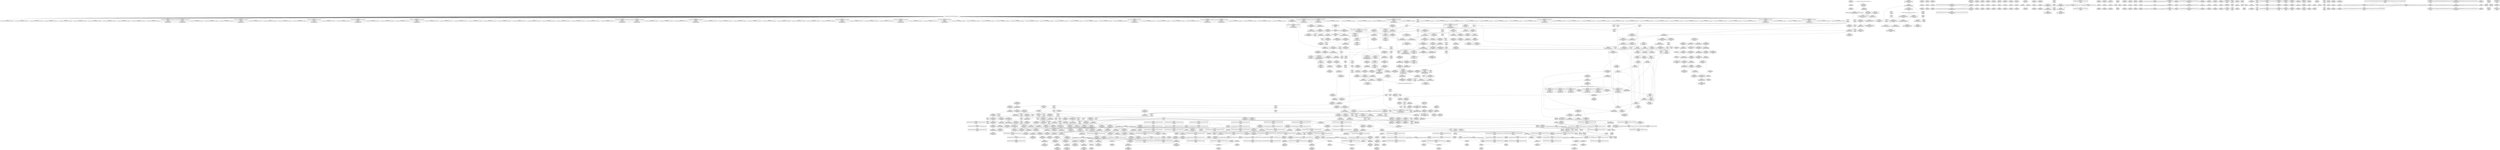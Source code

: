 digraph {
	CE0x410c120 [shape=record,shape=Mrecord,label="{CE0x410c120|__validate_creds:_entry|*SummSource*}"]
	CE0x409c380 [shape=record,shape=Mrecord,label="{CE0x409c380|%struct.common_audit_data*_null|*Constant*|*SummSource*}"]
	CE0x40341f0 [shape=record,shape=Mrecord,label="{CE0x40341f0|i32_0|*Constant*|*SummSink*}"]
	CE0x40e1320 [shape=record,shape=Mrecord,label="{CE0x40e1320|avc_has_perm:_requested|Function::avc_has_perm&Arg::requested::|*SummSource*}"]
	CE0x4035830 [shape=record,shape=Mrecord,label="{CE0x4035830|inode_has_perm:_entry}"]
	CE0x40955c0 [shape=record,shape=Mrecord,label="{CE0x40955c0|get_current:_tmp3|*SummSource*}"]
	CE0x40a8690 [shape=record,shape=Mrecord,label="{CE0x40a8690|inode_has_perm:_tmp4|security/selinux/hooks.c,1609|*SummSource*}"]
	CE0x4149fc0 [shape=record,shape=Mrecord,label="{CE0x4149fc0|inode_has_perm:_tmp9|security/selinux/hooks.c,1611|*SummSource*}"]
	CE0x4047660 [shape=record,shape=Mrecord,label="{CE0x4047660|inode_has_perm:_lnot1|security/selinux/hooks.c,1611}"]
	CE0x41048d0 [shape=record,shape=Mrecord,label="{CE0x41048d0|i64*_getelementptr_inbounds_(_8_x_i64_,_8_x_i64_*___llvm_gcov_ctr154,_i64_0,_i64_2)|*Constant*}"]
	CE0x40af870 [shape=record,shape=Mrecord,label="{CE0x40af870|i64*_getelementptr_inbounds_(_2_x_i64_,_2_x_i64_*___llvm_gcov_ctr151,_i64_0,_i64_0)|*Constant*|*SummSink*}"]
	CE0x4067b10 [shape=record,shape=Mrecord,label="{CE0x4067b10|get_current:_entry}"]
	CE0x41599d0 [shape=record,shape=Mrecord,label="{CE0x41599d0|i32_3|*Constant*}"]
	CE0x4036a00 [shape=record,shape=Mrecord,label="{CE0x4036a00|i64*_getelementptr_inbounds_(_15_x_i64_,_15_x_i64_*___llvm_gcov_ctr203,_i64_0,_i64_8)|*Constant*|*SummSink*}"]
	CE0x40a5bf0 [shape=record,shape=Mrecord,label="{CE0x40a5bf0|0:_i32,_4:_i32,_8:_i32,_12:_i32,_:_CMRE_20,24_|*MultipleSource*|security/selinux/hooks.c,196|*LoadInst*|security/selinux/hooks.c,196|security/selinux/hooks.c,197}"]
	CE0x403e2f0 [shape=record,shape=Mrecord,label="{CE0x403e2f0|selinux_mount:_tmp2|*SummSource*}"]
	CE0x404e560 [shape=record,shape=Mrecord,label="{CE0x404e560|i32_16|*Constant*|*SummSource*}"]
	CE0x4147c30 [shape=record,shape=Mrecord,label="{CE0x4147c30|inode_has_perm:_expval|security/selinux/hooks.c,1611|*SummSource*}"]
	CE0x4079930 [shape=record,shape=Mrecord,label="{CE0x4079930|selinux_mount:_tmp23|security/selinux/hooks.c,2641}"]
	CE0x4075aa0 [shape=record,shape=Mrecord,label="{CE0x4075aa0|selinux_mount:_cred4|security/selinux/hooks.c,2639|*SummSource*}"]
	CE0x410b0f0 [shape=record,shape=Mrecord,label="{CE0x410b0f0|inode_has_perm:_tmp5|security/selinux/hooks.c,1609}"]
	CE0x404bcb0 [shape=record,shape=Mrecord,label="{CE0x404bcb0|GLOBAL:_selinux_mount.__warned|Global_var:selinux_mount.__warned|*SummSink*}"]
	CE0x40ed110 [shape=record,shape=Mrecord,label="{CE0x40ed110|inode_has_perm:_if.end|*SummSource*}"]
	CE0x4143ee0 [shape=record,shape=Mrecord,label="{CE0x4143ee0|__validate_creds:_tmp9|include/linux/cred.h,175}"]
	CE0x404f450 [shape=record,shape=Mrecord,label="{CE0x404f450|104:_%struct.inode*,_232:_%struct.super_block*,_:_CRE_112,144_|*MultipleSource*|*LoadInst*|security/selinux/hooks.c,2642|security/selinux/hooks.c,2642}"]
	CE0x40e0950 [shape=record,shape=Mrecord,label="{CE0x40e0950|i16_5|*Constant*}"]
	"CONST[source:1(input),value:2(dynamic)][purpose:{object}]"
	CE0x4075390 [shape=record,shape=Mrecord,label="{CE0x4075390|_ret_%struct.task_struct*_%tmp4,_!dbg_!27714|./arch/x86/include/asm/current.h,14|*SummSink*}"]
	CE0x4100cf0 [shape=record,shape=Mrecord,label="{CE0x4100cf0|inode_has_perm:_tmp1|*SummSource*}"]
	CE0x40e2ad0 [shape=record,shape=Mrecord,label="{CE0x40e2ad0|_call_void___validate_creds(%struct.cred*_%cred,_i8*_getelementptr_inbounds_(_25_x_i8_,_25_x_i8_*_.str3,_i32_0,_i32_0),_i32_1609)_#10,_!dbg_!27719|security/selinux/hooks.c,1609}"]
	CE0x405a420 [shape=record,shape=Mrecord,label="{CE0x405a420|selinux_mount:_tmp15|security/selinux/hooks.c,2639|*SummSource*}"]
	CE0x40cedf0 [shape=record,shape=Mrecord,label="{CE0x40cedf0|superblock_has_perm:_call|security/selinux/hooks.c,1863|*SummSource*}"]
	CE0x405be10 [shape=record,shape=Mrecord,label="{CE0x405be10|_ret_i32_%tmp6,_!dbg_!27716|security/selinux/hooks.c,197}"]
	CE0x41054f0 [shape=record,shape=Mrecord,label="{CE0x41054f0|inode_has_perm:_i_flags|security/selinux/hooks.c,1611|*SummSink*}"]
	CE0x407df30 [shape=record,shape=Mrecord,label="{CE0x407df30|104:_%struct.inode*,_232:_%struct.super_block*,_:_CRE_40,48_|*MultipleSource*|*LoadInst*|security/selinux/hooks.c,2642|security/selinux/hooks.c,2642}"]
	CE0x409ab10 [shape=record,shape=Mrecord,label="{CE0x409ab10|104:_%struct.inode*,_232:_%struct.super_block*,_:_CRE_316,317_}"]
	CE0x40e0310 [shape=record,shape=Mrecord,label="{CE0x40e0310|avc_has_perm:_ssid|Function::avc_has_perm&Arg::ssid::|*SummSink*}"]
	CE0x40de440 [shape=record,shape=Mrecord,label="{CE0x40de440|i32_5|*Constant*|*SummSource*}"]
	CE0x40a3160 [shape=record,shape=Mrecord,label="{CE0x40a3160|cred_sid:_tmp5|security/selinux/hooks.c,196}"]
	CE0x407cc60 [shape=record,shape=Mrecord,label="{CE0x407cc60|selinux_mount:_tmp26|*LoadInst*|security/selinux/hooks.c,2642|*SummSink*}"]
	CE0x40a0ac0 [shape=record,shape=Mrecord,label="{CE0x40a0ac0|selinux_mount:_call8|security/selinux/hooks.c,2645}"]
	CE0x40bfcf0 [shape=record,shape=Mrecord,label="{CE0x40bfcf0|get_current:_tmp|*SummSource*}"]
	CE0x409cea0 [shape=record,shape=Mrecord,label="{CE0x409cea0|superblock_has_perm:_perms|Function::superblock_has_perm&Arg::perms::}"]
	CE0x404da80 [shape=record,shape=Mrecord,label="{CE0x404da80|i64_1|*Constant*}"]
	CE0x40e2600 [shape=record,shape=Mrecord,label="{CE0x40e2600|path_has_perm:_ad|security/selinux/hooks.c, 1643}"]
	CE0x41027f0 [shape=record,shape=Mrecord,label="{CE0x41027f0|_call_void_mcount()_#3}"]
	CE0x40467d0 [shape=record,shape=Mrecord,label="{CE0x40467d0|inode_has_perm:_bb}"]
	CE0x40560a0 [shape=record,shape=Mrecord,label="{CE0x40560a0|104:_%struct.inode*,_232:_%struct.super_block*,_:_CRE_212,213_}"]
	CE0x4079f70 [shape=record,shape=Mrecord,label="{CE0x4079f70|selinux_mount:_tmp24|security/selinux/hooks.c,2642}"]
	CE0x403f540 [shape=record,shape=Mrecord,label="{CE0x403f540|selinux_mount:_if.then|*SummSink*}"]
	CE0x4103600 [shape=record,shape=Mrecord,label="{CE0x4103600|__validate_creds:_lnot1|include/linux/cred.h,173|*SummSource*}"]
	CE0x40454a0 [shape=record,shape=Mrecord,label="{CE0x40454a0|i64_4|*Constant*}"]
	CE0x410d8e0 [shape=record,shape=Mrecord,label="{CE0x410d8e0|inode_has_perm:_return}"]
	CE0x40d38f0 [shape=record,shape=Mrecord,label="{CE0x40d38f0|__validate_creds:_bb|*SummSource*}"]
	CE0x4042e60 [shape=record,shape=Mrecord,label="{CE0x4042e60|i64_4|*Constant*|*SummSink*}"]
	CE0x40a6680 [shape=record,shape=Mrecord,label="{CE0x40a6680|inode_has_perm:_do.body|*SummSource*}"]
	CE0x410b830 [shape=record,shape=Mrecord,label="{CE0x410b830|i64*_getelementptr_inbounds_(_8_x_i64_,_8_x_i64_*___llvm_gcov_ctr154,_i64_0,_i64_1)|*Constant*|*SummSink*}"]
	"CONST[source:2(external),value:2(dynamic)][purpose:{subject}]"
	CE0x405bb90 [shape=record,shape=Mrecord,label="{CE0x405bb90|cred_sid:_cred|Function::cred_sid&Arg::cred::|*SummSource*}"]
	CE0x4036d80 [shape=record,shape=Mrecord,label="{CE0x4036d80|selinux_mount:_tmp14|security/selinux/hooks.c,2639|*SummSource*}"]
	CE0x405eb50 [shape=record,shape=Mrecord,label="{CE0x405eb50|get_current:_tmp4|./arch/x86/include/asm/current.h,14}"]
	CE0x40e26a0 [shape=record,shape=Mrecord,label="{CE0x40e26a0|path_has_perm:_ad|security/selinux/hooks.c, 1643|*SummSource*}"]
	CE0x4051db0 [shape=record,shape=Mrecord,label="{CE0x4051db0|104:_%struct.inode*,_232:_%struct.super_block*,_:_CRE_169,170_}"]
	CE0x409afc0 [shape=record,shape=Mrecord,label="{CE0x409afc0|104:_%struct.inode*,_232:_%struct.super_block*,_:_CRE_319,320_}"]
	CE0x403f170 [shape=record,shape=Mrecord,label="{CE0x403f170|i64*_getelementptr_inbounds_(_2_x_i64_,_2_x_i64_*___llvm_gcov_ctr98,_i64_0,_i64_1)|*Constant*}"]
	CE0x40991b0 [shape=record,shape=Mrecord,label="{CE0x40991b0|104:_%struct.inode*,_232:_%struct.super_block*,_:_CRE_280,288_|*MultipleSource*|*LoadInst*|security/selinux/hooks.c,2642|security/selinux/hooks.c,2642}"]
	CE0x410e540 [shape=record,shape=Mrecord,label="{CE0x410e540|__validate_creds:_cred|Function::__validate_creds&Arg::cred::|*SummSink*}"]
	CE0x4041870 [shape=record,shape=Mrecord,label="{CE0x4041870|selinux_mount:_if.end|*SummSink*}"]
	CE0x40df460 [shape=record,shape=Mrecord,label="{CE0x40df460|superblock_has_perm:_call2|security/selinux/hooks.c,1866|*SummSink*}"]
	CE0x4037c70 [shape=record,shape=Mrecord,label="{CE0x4037c70|0:_i8,_16:_%struct.dentry*,_24:_%struct.selinux_audit_data*,_:_SCMRE_0,8_|*MultipleSource*|Function::selinux_mount&Arg::path::|security/selinux/hooks.c,2642}"]
	CE0x40d79b0 [shape=record,shape=Mrecord,label="{CE0x40d79b0|inode_has_perm:_tmp5|security/selinux/hooks.c,1609|*SummSink*}"]
	CE0x410bdf0 [shape=record,shape=Mrecord,label="{CE0x410bdf0|_call_void_mcount()_#3|*SummSink*}"]
	CE0x40f0500 [shape=record,shape=Mrecord,label="{CE0x40f0500|path_has_perm:_u|security/selinux/hooks.c,1646|*SummSink*}"]
	CE0x404b270 [shape=record,shape=Mrecord,label="{CE0x404b270|selinux_mount:_tmp5|security/selinux/hooks.c,2639|*SummSource*}"]
	CE0x410ccc0 [shape=record,shape=Mrecord,label="{CE0x410ccc0|__validate_creds:_call|include/linux/cred.h,173|*SummSource*}"]
	CE0x40de880 [shape=record,shape=Mrecord,label="{CE0x40de880|cred_sid:_tmp1|*SummSink*}"]
	CE0x403da70 [shape=record,shape=Mrecord,label="{CE0x403da70|i64*_getelementptr_inbounds_(_15_x_i64_,_15_x_i64_*___llvm_gcov_ctr203,_i64_0,_i64_9)|*Constant*|*SummSink*}"]
	CE0x4060b30 [shape=record,shape=Mrecord,label="{CE0x4060b30|path_has_perm:_cred|Function::path_has_perm&Arg::cred::|*SummSource*}"]
	CE0x4078e50 [shape=record,shape=Mrecord,label="{CE0x4078e50|selinux_mount:_tmp21|security/selinux/hooks.c,2641}"]
	CE0x407a700 [shape=record,shape=Mrecord,label="{CE0x407a700|selinux_mount:_tmp25|security/selinux/hooks.c,2642|*SummSink*}"]
	CE0x40aa100 [shape=record,shape=Mrecord,label="{CE0x40aa100|get_current:_tmp}"]
	CE0x4105db0 [shape=record,shape=Mrecord,label="{CE0x4105db0|inode_has_perm:_tmp2|*SummSource*}"]
	CE0x409cc00 [shape=record,shape=Mrecord,label="{CE0x409cc00|_ret_i32_%call2,_!dbg_!27722|security/selinux/hooks.c,1866|*SummSink*}"]
	CE0x40a5110 [shape=record,shape=Mrecord,label="{CE0x40a5110|_call_void_mcount()_#3|*SummSink*}"]
	CE0x40d2a40 [shape=record,shape=Mrecord,label="{CE0x40d2a40|inode_has_perm:_tmp20|security/selinux/hooks.c,1618}"]
	CE0x404e380 [shape=record,shape=Mrecord,label="{CE0x404e380|i32_16|*Constant*}"]
	CE0x40eff80 [shape=record,shape=Mrecord,label="{CE0x40eff80|path_has_perm:_type|security/selinux/hooks.c,1645}"]
	CE0x404c140 [shape=record,shape=Mrecord,label="{CE0x404c140|_call_void_mcount()_#3|*SummSource*}"]
	CE0x41376e0 [shape=record,shape=Mrecord,label="{CE0x41376e0|inode_has_perm:_tmp15|*LoadInst*|security/selinux/hooks.c,1615|*SummSink*}"]
	CE0x409a1b0 [shape=record,shape=Mrecord,label="{CE0x409a1b0|104:_%struct.inode*,_232:_%struct.super_block*,_:_CRE_310,311_}"]
	CE0x404b500 [shape=record,shape=Mrecord,label="{CE0x404b500|selinux_mount:_tmp7|security/selinux/hooks.c,2639|*SummSource*}"]
	CE0x407d360 [shape=record,shape=Mrecord,label="{CE0x407d360|selinux_mount:_d_sb|security/selinux/hooks.c,2642|*SummSink*}"]
	CE0x40d7d80 [shape=record,shape=Mrecord,label="{CE0x40d7d80|i64*_getelementptr_inbounds_(_2_x_i64_,_2_x_i64_*___llvm_gcov_ctr204,_i64_0,_i64_1)|*Constant*|*SummSource*}"]
	CE0x4045c80 [shape=record,shape=Mrecord,label="{CE0x4045c80|superblock_has_perm:_bb|*SummSource*}"]
	CE0x40796f0 [shape=record,shape=Mrecord,label="{CE0x40796f0|selinux_mount:_tmp22|security/selinux/hooks.c,2641|*SummSink*}"]
	CE0x4109e70 [shape=record,shape=Mrecord,label="{CE0x4109e70|__validate_creds:_tmp1|*SummSink*}"]
	CE0x40f0840 [shape=record,shape=Mrecord,label="{CE0x40f0840|path_has_perm:_u|security/selinux/hooks.c,1646}"]
	CE0x4057680 [shape=record,shape=Mrecord,label="{CE0x4057680|104:_%struct.inode*,_232:_%struct.super_block*,_:_CRE_232,240_|*MultipleSource*|*LoadInst*|security/selinux/hooks.c,2642|security/selinux/hooks.c,2642}"]
	CE0x409a340 [shape=record,shape=Mrecord,label="{CE0x409a340|104:_%struct.inode*,_232:_%struct.super_block*,_:_CRE_311,312_}"]
	CE0x410b2a0 [shape=record,shape=Mrecord,label="{CE0x410b2a0|inode_has_perm:_tmp5|security/selinux/hooks.c,1609|*SummSource*}"]
	CE0x410c310 [shape=record,shape=Mrecord,label="{CE0x410c310|__validate_creds:_entry}"]
	CE0x40d2740 [shape=record,shape=Mrecord,label="{CE0x40d2740|inode_has_perm:_tmp19|security/selinux/hooks.c,1618|*SummSource*}"]
	CE0x40e01b0 [shape=record,shape=Mrecord,label="{CE0x40e01b0|avc_has_perm:_ssid|Function::avc_has_perm&Arg::ssid::}"]
	CE0x4066160 [shape=record,shape=Mrecord,label="{CE0x4066160|_ret_i32_%call,_!dbg_!27724|security/selinux/hooks.c,1647}"]
	CE0x410b680 [shape=record,shape=Mrecord,label="{CE0x410b680|i32_1|*Constant*}"]
	CE0x4050ea0 [shape=record,shape=Mrecord,label="{CE0x4050ea0|104:_%struct.inode*,_232:_%struct.super_block*,_:_CRE_160,161_}"]
	CE0x403aa00 [shape=record,shape=Mrecord,label="{CE0x403aa00|selinux_mount:_tmp6|security/selinux/hooks.c,2639|*SummSource*}"]
	CE0x413b6b0 [shape=record,shape=Mrecord,label="{CE0x413b6b0|inode_has_perm:_sclass|security/selinux/hooks.c,1617|*SummSource*}"]
	CE0x405a3b0 [shape=record,shape=Mrecord,label="{CE0x405a3b0|selinux_mount:_tmp15|security/selinux/hooks.c,2639}"]
	CE0x402b270 [shape=record,shape=Mrecord,label="{CE0x402b270|selinux_mount:_tmp11|security/selinux/hooks.c,2639|*SummSink*}"]
	CE0x410ed30 [shape=record,shape=Mrecord,label="{CE0x410ed30|i32_1609|*Constant*|*SummSink*}"]
	CE0x409aca0 [shape=record,shape=Mrecord,label="{CE0x409aca0|104:_%struct.inode*,_232:_%struct.super_block*,_:_CRE_317,318_}"]
	CE0x410f550 [shape=record,shape=Mrecord,label="{CE0x410f550|__validate_creds:_file|Function::__validate_creds&Arg::file::|*SummSink*}"]
	CE0x40a37d0 [shape=record,shape=Mrecord,label="{CE0x40a37d0|cred_sid:_tmp5|security/selinux/hooks.c,196|*SummSink*}"]
	CE0x40ec240 [shape=record,shape=Mrecord,label="{CE0x40ec240|inode_has_perm:_adp|Function::inode_has_perm&Arg::adp::|*SummSink*}"]
	CE0x4030940 [shape=record,shape=Mrecord,label="{CE0x4030940|selinux_mount:_entry|*SummSink*}"]
	CE0x4054930 [shape=record,shape=Mrecord,label="{CE0x4054930|104:_%struct.inode*,_232:_%struct.super_block*,_:_CRE_197,198_}"]
	CE0x4033d30 [shape=record,shape=Mrecord,label="{CE0x4033d30|selinux_mount:_tobool|security/selinux/hooks.c,2639|*SummSink*}"]
	CE0x4060c40 [shape=record,shape=Mrecord,label="{CE0x4060c40|path_has_perm:_cred|Function::path_has_perm&Arg::cred::|*SummSink*}"]
	CE0x40bda90 [shape=record,shape=Mrecord,label="{CE0x40bda90|inode_has_perm:_tmp15|*LoadInst*|security/selinux/hooks.c,1615|*SummSource*}"]
	CE0x413d140 [shape=record,shape=Mrecord,label="{CE0x413d140|inode_has_perm:_retval.0|*SummSink*}"]
	CE0x404f5f0 [shape=record,shape=Mrecord,label="{CE0x404f5f0|104:_%struct.inode*,_232:_%struct.super_block*,_:_CRE_145,146_}"]
	CE0x4054c50 [shape=record,shape=Mrecord,label="{CE0x4054c50|104:_%struct.inode*,_232:_%struct.super_block*,_:_CRE_199,200_}"]
	CE0x40a40e0 [shape=record,shape=Mrecord,label="{CE0x40a40e0|0:_i32,_4:_i32,_8:_i32,_12:_i32,_:_CMRE_8,12_|*MultipleSource*|security/selinux/hooks.c,196|*LoadInst*|security/selinux/hooks.c,196|security/selinux/hooks.c,197}"]
	CE0x4067020 [shape=record,shape=Mrecord,label="{CE0x4067020|selinux_mount:_call3|security/selinux/hooks.c,2639}"]
	CE0x40dfed0 [shape=record,shape=Mrecord,label="{CE0x40dfed0|avc_has_perm:_requested|Function::avc_has_perm&Arg::requested::|*SummSink*}"]
	CE0x403fef0 [shape=record,shape=Mrecord,label="{CE0x403fef0|i64_2|*Constant*|*SummSource*}"]
	CE0x407c200 [shape=record,shape=Mrecord,label="{CE0x407c200|i64*_getelementptr_inbounds_(_2_x_i64_,_2_x_i64_*___llvm_gcov_ctr151,_i64_0,_i64_1)|*Constant*|*SummSource*}"]
	CE0x4077ae0 [shape=record,shape=Mrecord,label="{CE0x4077ae0|selinux_mount:_and|security/selinux/hooks.c,2641|*SummSink*}"]
	CE0x4103980 [shape=record,shape=Mrecord,label="{CE0x4103980|inode_has_perm:_tmp3|*SummSink*}"]
	CE0x40403c0 [shape=record,shape=Mrecord,label="{CE0x40403c0|selinux_mount:_if.then6|*SummSink*}"]
	CE0x40d7f60 [shape=record,shape=Mrecord,label="{CE0x40d7f60|path_has_perm:_tmp2}"]
	CE0x409ecc0 [shape=record,shape=Mrecord,label="{CE0x409ecc0|_ret_i32_%retval.0,_!dbg_!27754|security/selinux/hooks.c,2646|*SummSource*}"]
	CE0x4057040 [shape=record,shape=Mrecord,label="{CE0x4057040|104:_%struct.inode*,_232:_%struct.super_block*,_:_CRE_222,223_}"]
	CE0x40a46a0 [shape=record,shape=Mrecord,label="{CE0x40a46a0|cred_sid:_tmp2|*SummSink*}"]
	CE0x4095680 [shape=record,shape=Mrecord,label="{CE0x4095680|get_current:_tmp3|*SummSink*}"]
	CE0x40b0240 [shape=record,shape=Mrecord,label="{CE0x40b0240|i64_1|*Constant*}"]
	CE0x40e1c70 [shape=record,shape=Mrecord,label="{CE0x40e1c70|_ret_i32_%retval.0,_!dbg_!27728|security/selinux/avc.c,775|*SummSink*}"]
	CE0x4032690 [shape=record,shape=Mrecord,label="{CE0x4032690|selinux_mount:_tmp5|security/selinux/hooks.c,2639}"]
	CE0x4146ee0 [shape=record,shape=Mrecord,label="{CE0x4146ee0|GLOBAL:_llvm.expect.i64|*Constant*}"]
	CE0x4099b00 [shape=record,shape=Mrecord,label="{CE0x4099b00|superblock_has_perm:_cred|Function::superblock_has_perm&Arg::cred::|*SummSink*}"]
	CE0x404c370 [shape=record,shape=Mrecord,label="{CE0x404c370|selinux_mount:_do.body}"]
	CE0x409fe00 [shape=record,shape=Mrecord,label="{CE0x409fe00|selinux_mount:_tmp29|security/selinux/hooks.c,2645|*SummSink*}"]
	CE0x4059790 [shape=record,shape=Mrecord,label="{CE0x4059790|104:_%struct.inode*,_232:_%struct.super_block*,_:_CRE_93,94_}"]
	CE0x40b0a50 [shape=record,shape=Mrecord,label="{CE0x40b0a50|i64*_getelementptr_inbounds_(_2_x_i64_,_2_x_i64_*___llvm_gcov_ctr204,_i64_0,_i64_1)|*Constant*|*SummSink*}"]
	CE0x40a4f90 [shape=record,shape=Mrecord,label="{CE0x40a4f90|_call_void_mcount()_#3}"]
	CE0x40c0030 [shape=record,shape=Mrecord,label="{CE0x40c0030|GLOBAL:_current_task|Global_var:current_task}"]
	CE0x4099420 [shape=record,shape=Mrecord,label="{CE0x4099420|104:_%struct.inode*,_232:_%struct.super_block*,_:_CRE_288,296_|*MultipleSource*|*LoadInst*|security/selinux/hooks.c,2642|security/selinux/hooks.c,2642}"]
	CE0x40cf440 [shape=record,shape=Mrecord,label="{CE0x40cf440|cred_sid:_entry|*SummSource*}"]
	CE0x40a0a50 [shape=record,shape=Mrecord,label="{CE0x40a0a50|selinux_mount:_tmp30|security/selinux/hooks.c,2646|*SummSource*}"]
	CE0x409bf40 [shape=record,shape=Mrecord,label="{CE0x409bf40|superblock_has_perm:_perms|Function::superblock_has_perm&Arg::perms::|*SummSource*}"]
	CE0x4109f40 [shape=record,shape=Mrecord,label="{CE0x4109f40|i64*_getelementptr_inbounds_(_8_x_i64_,_8_x_i64_*___llvm_gcov_ctr154,_i64_0,_i64_0)|*Constant*|*SummSource*}"]
	CE0x4144740 [shape=record,shape=Mrecord,label="{CE0x4144740|inode_has_perm:_and|security/selinux/hooks.c,1611|*SummSink*}"]
	CE0x40669f0 [shape=record,shape=Mrecord,label="{CE0x40669f0|selinux_mount:_tmp18|security/selinux/hooks.c,2639}"]
	CE0x407bc80 [shape=record,shape=Mrecord,label="{CE0x407bc80|i32_1|*Constant*|*SummSink*}"]
	CE0x402ec90 [shape=record,shape=Mrecord,label="{CE0x402ec90|selinux_mount:_do.end}"]
	CE0x4051670 [shape=record,shape=Mrecord,label="{CE0x4051670|104:_%struct.inode*,_232:_%struct.super_block*,_:_CRE_165,166_}"]
	CE0x40dab60 [shape=record,shape=Mrecord,label="{CE0x40dab60|path_has_perm:_tmp7|security/selinux/hooks.c,1646}"]
	CE0x40a4be0 [shape=record,shape=Mrecord,label="{CE0x40a4be0|cred_sid:_tmp3|*SummSource*}"]
	CE0x40ec560 [shape=record,shape=Mrecord,label="{CE0x40ec560|_ret_i32_%retval.0,_!dbg_!27739|security/selinux/hooks.c,1618|*SummSource*}"]
	CE0x40b00b0 [shape=record,shape=Mrecord,label="{CE0x40b00b0|superblock_has_perm:_tmp2}"]
	CE0x4146f50 [shape=record,shape=Mrecord,label="{CE0x4146f50|inode_has_perm:_conv|security/selinux/hooks.c,1611|*SummSource*}"]
	CE0x40db5d0 [shape=record,shape=Mrecord,label="{CE0x40db5d0|path_has_perm:_tmp7|security/selinux/hooks.c,1646}"]
	CE0x405ab20 [shape=record,shape=Mrecord,label="{CE0x405ab20|selinux_mount:_tmp16|security/selinux/hooks.c,2639|*SummSource*}"]
	CE0x410bce0 [shape=record,shape=Mrecord,label="{CE0x410bce0|_call_void_mcount()_#3|*SummSource*}"]
	CE0x40bce90 [shape=record,shape=Mrecord,label="{CE0x40bce90|_ret_i32_%tmp6,_!dbg_!27716|security/selinux/hooks.c,197}"]
	CE0x4078000 [shape=record,shape=Mrecord,label="{CE0x4078000|selinux_mount:_tobool5|security/selinux/hooks.c,2641|*SummSource*}"]
	CE0x4147ec0 [shape=record,shape=Mrecord,label="{CE0x4147ec0|inode_has_perm:_tmp7|security/selinux/hooks.c,1611|*SummSource*}"]
	CE0x40d27b0 [shape=record,shape=Mrecord,label="{CE0x40d27b0|inode_has_perm:_tmp19|security/selinux/hooks.c,1618|*SummSink*}"]
	CE0x4076f30 [shape=record,shape=Mrecord,label="{CE0x4076f30|i64_32|*Constant*|*SummSource*}"]
	CE0x4052220 [shape=record,shape=Mrecord,label="{CE0x4052220|104:_%struct.inode*,_232:_%struct.super_block*,_:_CRE_172,173_}"]
	CE0x40563c0 [shape=record,shape=Mrecord,label="{CE0x40563c0|104:_%struct.inode*,_232:_%struct.super_block*,_:_CRE_214,215_}"]
	CE0x372f090 [shape=record,shape=Mrecord,label="{CE0x372f090|selinux_mount:_if.else|*SummSink*}"]
	CE0x40b1080 [shape=record,shape=Mrecord,label="{CE0x40b1080|COLLAPSED:_GCMRE___llvm_gcov_ctr151_internal_global_2_x_i64_zeroinitializer:_elem_0:default:}"]
	CE0x40382b0 [shape=record,shape=Mrecord,label="{CE0x40382b0|selinux_mount:_tmp5|security/selinux/hooks.c,2639|*SummSink*}"]
	CE0x405a9f0 [shape=record,shape=Mrecord,label="{CE0x405a9f0|selinux_mount:_tmp16|security/selinux/hooks.c,2639}"]
	CE0x40e0d50 [shape=record,shape=Mrecord,label="{CE0x40e0d50|avc_has_perm:_tclass|Function::avc_has_perm&Arg::tclass::}"]
	CE0x409ee30 [shape=record,shape=Mrecord,label="{CE0x409ee30|_ret_i32_%retval.0,_!dbg_!27754|security/selinux/hooks.c,2646|*SummSink*}"]
	CE0x40ef4a0 [shape=record,shape=Mrecord,label="{CE0x40ef4a0|inode_has_perm:_inode|Function::inode_has_perm&Arg::inode::}"]
	CE0x40bde30 [shape=record,shape=Mrecord,label="{CE0x40bde30|inode_has_perm:_tmp11|security/selinux/hooks.c,1612|*SummSink*}"]
	CE0x4035e80 [shape=record,shape=Mrecord,label="{CE0x4035e80|inode_has_perm:_cred|Function::inode_has_perm&Arg::cred::|*SummSource*}"]
	CE0x40320e0 [shape=record,shape=Mrecord,label="{CE0x40320e0|GLOBAL:___llvm_gcov_ctr203|Global_var:__llvm_gcov_ctr203|*SummSink*}"]
	CE0x4144640 [shape=record,shape=Mrecord,label="{CE0x4144640|inode_has_perm:_and|security/selinux/hooks.c,1611}"]
	CE0x40bcff0 [shape=record,shape=Mrecord,label="{CE0x40bcff0|i32_10|*Constant*}"]
	CE0x404ff00 [shape=record,shape=Mrecord,label="{CE0x404ff00|104:_%struct.inode*,_232:_%struct.super_block*,_:_CRE_150,151_}"]
	CE0x4076b50 [shape=record,shape=Mrecord,label="{CE0x4076b50|selinux_mount:_tmp19|security/selinux/hooks.c,2639|*SummSink*}"]
	CE0x407a620 [shape=record,shape=Mrecord,label="{CE0x407a620|i64*_getelementptr_inbounds_(_15_x_i64_,_15_x_i64_*___llvm_gcov_ctr203,_i64_0,_i64_12)|*Constant*|*SummSink*}"]
	CE0x40367f0 [shape=record,shape=Mrecord,label="{CE0x40367f0|selinux_mount:_tmp13|security/selinux/hooks.c,2639|*SummSink*}"]
	CE0x40ef610 [shape=record,shape=Mrecord,label="{CE0x40ef610|inode_has_perm:_inode|Function::inode_has_perm&Arg::inode::|*SummSource*}"]
	CE0x404d770 [shape=record,shape=Mrecord,label="{CE0x404d770|selinux_mount:_bb|*SummSink*}"]
	CE0x40b0ac0 [shape=record,shape=Mrecord,label="{CE0x40b0ac0|path_has_perm:_tmp1}"]
	CE0x4058fc0 [shape=record,shape=Mrecord,label="{CE0x4058fc0|_call_void_mcount()_#3}"]
	CE0x409bab0 [shape=record,shape=Mrecord,label="{CE0x409bab0|i32_2|*Constant*|*SummSource*}"]
	CE0x40dc310 [shape=record,shape=Mrecord,label="{CE0x40dc310|path_has_perm:_d_inode|security/selinux/hooks.c,1642|*SummSink*}"]
	CE0x4105e20 [shape=record,shape=Mrecord,label="{CE0x4105e20|inode_has_perm:_tmp2|*SummSink*}"]
	CE0x40ecf20 [shape=record,shape=Mrecord,label="{CE0x40ecf20|inode_has_perm:_bb|*SummSink*}"]
	CE0x405f720 [shape=record,shape=Mrecord,label="{CE0x405f720|%struct.task_struct*_(%struct.task_struct**)*_asm_movq_%gs:$_1:P_,$0_,_r,im,_dirflag_,_fpsr_,_flags_|*SummSink*}"]
	CE0x407ee30 [shape=record,shape=Mrecord,label="{CE0x407ee30|104:_%struct.inode*,_232:_%struct.super_block*,_:_CRE_91,92_}"]
	CE0x407d2f0 [shape=record,shape=Mrecord,label="{CE0x407d2f0|selinux_mount:_d_sb|security/selinux/hooks.c,2642|*SummSource*}"]
	CE0x4052d10 [shape=record,shape=Mrecord,label="{CE0x4052d10|104:_%struct.inode*,_232:_%struct.super_block*,_:_CRE_179,180_}"]
	CE0x40a2db0 [shape=record,shape=Mrecord,label="{CE0x40a2db0|cred_sid:_tmp4|*LoadInst*|security/selinux/hooks.c,196}"]
	CE0x40edc00 [shape=record,shape=Mrecord,label="{CE0x40edc00|i64*_getelementptr_inbounds_(_2_x_i64_,_2_x_i64_*___llvm_gcov_ctr131,_i64_0,_i64_0)|*Constant*|*SummSource*}"]
	CE0x4030cd0 [shape=record,shape=Mrecord,label="{CE0x4030cd0|GLOBAL:_lockdep_rcu_suspicious|*Constant*}"]
	CE0x4107710 [shape=record,shape=Mrecord,label="{CE0x4107710|__validate_creds:_tmp|*SummSink*}"]
	CE0x4046fa0 [shape=record,shape=Mrecord,label="{CE0x4046fa0|inode_has_perm:_lnot|security/selinux/hooks.c,1611|*SummSink*}"]
	CE0x4140b70 [shape=record,shape=Mrecord,label="{CE0x4140b70|__validate_creds:_tmp7|include/linux/cred.h,174|*SummSource*}"]
	CE0x4040580 [shape=record,shape=Mrecord,label="{CE0x4040580|i64*_getelementptr_inbounds_(_15_x_i64_,_15_x_i64_*___llvm_gcov_ctr203,_i64_0,_i64_0)|*Constant*|*SummSource*}"]
	CE0x4047140 [shape=record,shape=Mrecord,label="{CE0x4047140|inode_has_perm:_lnot|security/selinux/hooks.c,1611|*SummSource*}"]
	CE0x409a980 [shape=record,shape=Mrecord,label="{CE0x409a980|104:_%struct.inode*,_232:_%struct.super_block*,_:_CRE_315,316_}"]
	CE0x40de940 [shape=record,shape=Mrecord,label="{CE0x40de940|COLLAPSED:_GCMRE___llvm_gcov_ctr204_internal_global_2_x_i64_zeroinitializer:_elem_0:default:}"]
	CE0x40a5520 [shape=record,shape=Mrecord,label="{CE0x40a5520|i32_22|*Constant*|*SummSink*}"]
	CE0x413c040 [shape=record,shape=Mrecord,label="{CE0x413c040|inode_has_perm:_call4|security/selinux/hooks.c,1617|*SummSink*}"]
	CE0x40dae30 [shape=record,shape=Mrecord,label="{CE0x40dae30|path_has_perm:_tmp7|security/selinux/hooks.c,1646|*SummSink*}"]
	CE0x403ec30 [shape=record,shape=Mrecord,label="{CE0x403ec30|selinux_mount:_do.body|*SummSink*}"]
	CE0x403fce0 [shape=record,shape=Mrecord,label="{CE0x403fce0|i64_3|*Constant*|*SummSink*}"]
	CE0x404e080 [shape=record,shape=Mrecord,label="{CE0x404e080|selinux_mount:_return}"]
	CE0x41414c0 [shape=record,shape=Mrecord,label="{CE0x41414c0|_call_void___invalid_creds(%struct.cred*_%cred,_i8*_%file,_i32_%line)_#10,_!dbg_!27721|include/linux/cred.h,174|*SummSink*}"]
	CE0x4042d50 [shape=record,shape=Mrecord,label="{CE0x4042d50|i64_4|*Constant*|*SummSource*}"]
	CE0x4139080 [shape=record,shape=Mrecord,label="{CE0x4139080|GLOBAL:___llvm_gcov_ctr155|Global_var:__llvm_gcov_ctr155}"]
	CE0x4143af0 [shape=record,shape=Mrecord,label="{CE0x4143af0|__validate_creds:_tmp8|include/linux/cred.h,175|*SummSink*}"]
	CE0x4065d90 [shape=record,shape=Mrecord,label="{CE0x4065d90|path_has_perm:_av|Function::path_has_perm&Arg::av::}"]
	CE0x413e430 [shape=record,shape=Mrecord,label="{CE0x413e430|i64*_getelementptr_inbounds_(_5_x_i64_,_5_x_i64_*___llvm_gcov_ctr155,_i64_0,_i64_4)|*Constant*}"]
	CE0x404f270 [shape=record,shape=Mrecord,label="{CE0x404f270|104:_%struct.inode*,_232:_%struct.super_block*,_:_CRE_104,112_|*MultipleSource*|*LoadInst*|security/selinux/hooks.c,2642|security/selinux/hooks.c,2642}"]
	CE0x372f130 [shape=record,shape=Mrecord,label="{CE0x372f130|selinux_mount:_land.lhs.true2}"]
	CE0x40777a0 [shape=record,shape=Mrecord,label="{CE0x40777a0|selinux_mount:_tobool5|security/selinux/hooks.c,2641|*SummSink*}"]
	CE0x4065ec0 [shape=record,shape=Mrecord,label="{CE0x4065ec0|path_has_perm:_av|Function::path_has_perm&Arg::av::|*SummSink*}"]
	CE0x4054480 [shape=record,shape=Mrecord,label="{CE0x4054480|104:_%struct.inode*,_232:_%struct.super_block*,_:_CRE_194,195_}"]
	CE0x4046760 [shape=record,shape=Mrecord,label="{CE0x4046760|inode_has_perm:_do.end|*SummSink*}"]
	CE0x4059190 [shape=record,shape=Mrecord,label="{CE0x4059190|_call_void_mcount()_#3|*SummSink*}"]
	CE0x402b750 [shape=record,shape=Mrecord,label="{CE0x402b750|selinux_mount:_tmp12|security/selinux/hooks.c,2639|*SummSink*}"]
	CE0x404b3d0 [shape=record,shape=Mrecord,label="{CE0x404b3d0|selinux_mount:_tmp7|security/selinux/hooks.c,2639}"]
	CE0x40df320 [shape=record,shape=Mrecord,label="{CE0x40df320|superblock_has_perm:_call2|security/selinux/hooks.c,1866|*SummSource*}"]
	CE0x40d2fa0 [shape=record,shape=Mrecord,label="{CE0x40d2fa0|__validate_creds:_tobool|include/linux/cred.h,173|*SummSource*}"]
	CE0x4050d10 [shape=record,shape=Mrecord,label="{CE0x4050d10|104:_%struct.inode*,_232:_%struct.super_block*,_:_CRE_159,160_}"]
	CE0x403b860 [shape=record,shape=Mrecord,label="{CE0x403b860|superblock_has_perm:_tmp4|*LoadInst*|security/selinux/hooks.c,1865|*SummSink*}"]
	CE0x4109c30 [shape=record,shape=Mrecord,label="{CE0x4109c30|__validate_creds:_tmp1|*SummSource*}"]
	CE0x4061380 [shape=record,shape=Mrecord,label="{CE0x4061380|i8*_getelementptr_inbounds_(_25_x_i8_,_25_x_i8_*_.str3,_i32_0,_i32_0)|*Constant*|*SummSink*}"]
	CE0x414a4a0 [shape=record,shape=Mrecord,label="{CE0x414a4a0|inode_has_perm:_tmp10|security/selinux/hooks.c,1611|*SummSource*}"]
	CE0x40437e0 [shape=record,shape=Mrecord,label="{CE0x40437e0|selinux_mount:_tmp10|security/selinux/hooks.c,2639|*SummSink*}"]
	CE0x414ab00 [shape=record,shape=Mrecord,label="{CE0x414ab00|i32_512|*Constant*|*SummSource*}"]
	CE0x40a93e0 [shape=record,shape=Mrecord,label="{CE0x40a93e0|i64*_getelementptr_inbounds_(_8_x_i64_,_8_x_i64_*___llvm_gcov_ctr154,_i64_0,_i64_2)|*Constant*|*SummSink*}"]
	CE0x41596e0 [shape=record,shape=Mrecord,label="{CE0x41596e0|inode_has_perm:_tmp16|security/selinux/hooks.c,1615|*SummSink*}"]
	CE0x405cc60 [shape=record,shape=Mrecord,label="{CE0x405cc60|GLOBAL:_current_task|Global_var:current_task|*SummSource*}"]
	CE0x40d3fd0 [shape=record,shape=Mrecord,label="{CE0x40d3fd0|__validate_creds:_if.then|*SummSource*}"]
	CE0x4052ea0 [shape=record,shape=Mrecord,label="{CE0x4052ea0|104:_%struct.inode*,_232:_%struct.super_block*,_:_CRE_180,181_}"]
	CE0x40d4540 [shape=record,shape=Mrecord,label="{CE0x40d4540|__validate_creds:_if.end}"]
	CE0x4053350 [shape=record,shape=Mrecord,label="{CE0x4053350|104:_%struct.inode*,_232:_%struct.super_block*,_:_CRE_183,184_}"]
	CE0x4141450 [shape=record,shape=Mrecord,label="{CE0x4141450|GLOBAL:___invalid_creds|*Constant*|*SummSource*}"]
	CE0x403d8e0 [shape=record,shape=Mrecord,label="{CE0x403d8e0|i64*_getelementptr_inbounds_(_15_x_i64_,_15_x_i64_*___llvm_gcov_ctr203,_i64_0,_i64_9)|*Constant*|*SummSource*}"]
	CE0x40a1510 [shape=record,shape=Mrecord,label="{CE0x40a1510|selinux_mount:_call7|security/selinux/hooks.c,2642}"]
	CE0x4079bd0 [shape=record,shape=Mrecord,label="{CE0x4079bd0|selinux_mount:_tmp23|security/selinux/hooks.c,2641|*SummSink*}"]
	CE0x4037230 [shape=record,shape=Mrecord,label="{CE0x4037230|i1_true|*Constant*}"]
	CE0x4030ef0 [shape=record,shape=Mrecord,label="{CE0x4030ef0|i32_2639|*Constant*|*SummSink*}"]
	CE0x404de00 [shape=record,shape=Mrecord,label="{CE0x404de00|selinux_mount:_tmp3|*SummSource*}"]
	CE0x4067c10 [shape=record,shape=Mrecord,label="{CE0x4067c10|get_current:_entry|*SummSource*}"]
	CE0x4078240 [shape=record,shape=Mrecord,label="{CE0x4078240|i64_11|*Constant*|*SummSource*}"]
	CE0x40bbbe0 [shape=record,shape=Mrecord,label="{CE0x40bbbe0|inode_has_perm:_tmp14|security/selinux/hooks.c,1614|*SummSink*}"]
	CE0x40aece0 [shape=record,shape=Mrecord,label="{CE0x40aece0|__validate_creds:_conv|include/linux/cred.h,173|*SummSource*}"]
	CE0x413a5f0 [shape=record,shape=Mrecord,label="{CE0x413a5f0|__validate_creds:_tmp4|include/linux/cred.h,173|*SummSink*}"]
	CE0x4152d40 [shape=record,shape=Mrecord,label="{CE0x4152d40|inode_has_perm:_sid3|security/selinux/hooks.c,1617|*SummSource*}"]
	CE0x40e1750 [shape=record,shape=Mrecord,label="{CE0x40e1750|avc_has_perm:_auditdata|Function::avc_has_perm&Arg::auditdata::|*SummSource*}"]
	CE0x4076320 [shape=record,shape=Mrecord,label="{CE0x4076320|selinux_mount:_cred4|security/selinux/hooks.c,2639|*SummSink*}"]
	CE0x40db730 [shape=record,shape=Mrecord,label="{CE0x40db730|path_has_perm:_call|security/selinux/hooks.c,1647}"]
	CE0x41155a0 [shape=record,shape=Mrecord,label="{CE0x41155a0|__validate_creds:_line|Function::__validate_creds&Arg::line::|*SummSource*}"]
	CE0x40bd540 [shape=record,shape=Mrecord,label="{CE0x40bd540|inode_has_perm:_i_security|security/selinux/hooks.c,1615|*SummSource*}"]
	CE0x4140880 [shape=record,shape=Mrecord,label="{CE0x4140880|GLOBAL:___invalid_creds|*Constant*}"]
	CE0x4079580 [shape=record,shape=Mrecord,label="{CE0x4079580|selinux_mount:_tmp22|security/selinux/hooks.c,2641|*SummSource*}"]
	CE0x41402b0 [shape=record,shape=Mrecord,label="{CE0x41402b0|__validate_creds:_tmp6|include/linux/cred.h,174|*SummSource*}"]
	CE0x404e1b0 [shape=record,shape=Mrecord,label="{CE0x404e1b0|selinux_mount:_return|*SummSource*}"]
	CE0x4102860 [shape=record,shape=Mrecord,label="{CE0x4102860|_call_void_mcount()_#3|*SummSource*}"]
	CE0x4065c70 [shape=record,shape=Mrecord,label="{CE0x4065c70|i32_65536|*Constant*|*SummSink*}"]
	CE0x4047900 [shape=record,shape=Mrecord,label="{CE0x4047900|inode_has_perm:_lnot1|security/selinux/hooks.c,1611|*SummSink*}"]
	CE0x4047f00 [shape=record,shape=Mrecord,label="{CE0x4047f00|_call_void_mcount()_#3|*SummSink*}"]
	CE0x409c7e0 [shape=record,shape=Mrecord,label="{CE0x409c7e0|superblock_has_perm:_ad|Function::superblock_has_perm&Arg::ad::|*SummSource*}"]
	CE0x40ead90 [shape=record,shape=Mrecord,label="{CE0x40ead90|superblock_has_perm:_sid1|security/selinux/hooks.c,1866|*SummSource*}"]
	CE0x40da1d0 [shape=record,shape=Mrecord,label="{CE0x40da1d0|path_has_perm:_tmp5|security/selinux/hooks.c,1642}"]
	CE0x40e0a80 [shape=record,shape=Mrecord,label="{CE0x40e0a80|i16_5|*Constant*|*SummSource*}"]
	CE0x40378d0 [shape=record,shape=Mrecord,label="{CE0x40378d0|selinux_mount:_dentry|security/selinux/hooks.c,2642|*SummSink*}"]
	CE0x4066400 [shape=record,shape=Mrecord,label="{CE0x4066400|_ret_i32_%call,_!dbg_!27724|security/selinux/hooks.c,1647|*SummSink*}"]
	CE0x40ecc30 [shape=record,shape=Mrecord,label="{CE0x40ecc30|cred_sid:_bb|*SummSink*}"]
	CE0x52d0a40 [shape=record,shape=Mrecord,label="{CE0x52d0a40|selinux_mount:_land.lhs.true|*SummSource*}"]
	CE0x40659f0 [shape=record,shape=Mrecord,label="{CE0x40659f0|i32_65536|*Constant*}"]
	CE0x4140fe0 [shape=record,shape=Mrecord,label="{CE0x4140fe0|_call_void___invalid_creds(%struct.cred*_%cred,_i8*_%file,_i32_%line)_#10,_!dbg_!27721|include/linux/cred.h,174}"]
	CE0x4059060 [shape=record,shape=Mrecord,label="{CE0x4059060|_call_void_mcount()_#3|*SummSource*}"]
	CE0x405d000 [shape=record,shape=Mrecord,label="{CE0x405d000|superblock_has_perm:_bb|*SummSink*}"]
	CE0x40de9b0 [shape=record,shape=Mrecord,label="{CE0x40de9b0|path_has_perm:_tmp|*SummSource*}"]
	CE0x40d26a0 [shape=record,shape=Mrecord,label="{CE0x40d26a0|inode_has_perm:_tmp17|security/selinux/hooks.c,1617|*SummSink*}"]
	CE0x40bdd50 [shape=record,shape=Mrecord,label="{CE0x40bdd50|inode_has_perm:_tmp11|security/selinux/hooks.c,1612}"]
	CE0x40503b0 [shape=record,shape=Mrecord,label="{CE0x40503b0|104:_%struct.inode*,_232:_%struct.super_block*,_:_CRE_153,154_}"]
	CE0x40506d0 [shape=record,shape=Mrecord,label="{CE0x40506d0|104:_%struct.inode*,_232:_%struct.super_block*,_:_CRE_155,156_}"]
	CE0x4140a00 [shape=record,shape=Mrecord,label="{CE0x4140a00|__validate_creds:_tmp7|include/linux/cred.h,174}"]
	CE0x4052090 [shape=record,shape=Mrecord,label="{CE0x4052090|104:_%struct.inode*,_232:_%struct.super_block*,_:_CRE_171,172_}"]
	CE0x40db2f0 [shape=record,shape=Mrecord,label="{CE0x40db2f0|i32_8|*Constant*|*SummSink*}"]
	CE0x407dd30 [shape=record,shape=Mrecord,label="{CE0x407dd30|104:_%struct.inode*,_232:_%struct.super_block*,_:_CRE_24,40_|*MultipleSource*|*LoadInst*|security/selinux/hooks.c,2642|security/selinux/hooks.c,2642}"]
	CE0x410f040 [shape=record,shape=Mrecord,label="{CE0x410f040|__validate_creds:_line|Function::__validate_creds&Arg::line::}"]
	CE0x40419b0 [shape=record,shape=Mrecord,label="{CE0x40419b0|selinux_mount:_if.then6}"]
	CE0x40db020 [shape=record,shape=Mrecord,label="{CE0x40db020|i32_8|*Constant*}"]
	CE0x4066b70 [shape=record,shape=Mrecord,label="{CE0x4066b70|selinux_mount:_tmp18|security/selinux/hooks.c,2639|*SummSource*}"]
	CE0x40cf180 [shape=record,shape=Mrecord,label="{CE0x40cf180|cred_sid:_entry}"]
	CE0x4060ac0 [shape=record,shape=Mrecord,label="{CE0x4060ac0|path_has_perm:_cred|Function::path_has_perm&Arg::cred::}"]
	CE0x409def0 [shape=record,shape=Mrecord,label="{CE0x409def0|selinux_mount:_tmp31|security/selinux/hooks.c,2646|*SummSink*}"]
	CE0x40a45c0 [shape=record,shape=Mrecord,label="{CE0x40a45c0|cred_sid:_tmp2}"]
	CE0x40a5d60 [shape=record,shape=Mrecord,label="{CE0x40a5d60|cred_sid:_tmp6|security/selinux/hooks.c,197}"]
	CE0x4047d60 [shape=record,shape=Mrecord,label="{CE0x4047d60|_call_void_mcount()_#3}"]
	CE0x4052860 [shape=record,shape=Mrecord,label="{CE0x4052860|104:_%struct.inode*,_232:_%struct.super_block*,_:_CRE_176,177_}"]
	CE0x40a5a80 [shape=record,shape=Mrecord,label="{CE0x40a5a80|0:_i32,_4:_i32,_8:_i32,_12:_i32,_:_CMRE_16,20_|*MultipleSource*|security/selinux/hooks.c,196|*LoadInst*|security/selinux/hooks.c,196|security/selinux/hooks.c,197}"]
	CE0x4033b60 [shape=record,shape=Mrecord,label="{CE0x4033b60|selinux_mount:_call|security/selinux/hooks.c,2639|*SummSource*}"]
	CE0x40e0510 [shape=record,shape=Mrecord,label="{CE0x40e0510|avc_has_perm:_tsid|Function::avc_has_perm&Arg::tsid::}"]
	CE0x4075920 [shape=record,shape=Mrecord,label="{CE0x4075920|selinux_mount:_flags|Function::selinux_mount&Arg::flags::|*SummSink*}"]
	CE0x402afd0 [shape=record,shape=Mrecord,label="{CE0x402afd0|selinux_mount:_tmp11|security/selinux/hooks.c,2639}"]
	CE0x413b820 [shape=record,shape=Mrecord,label="{CE0x413b820|inode_has_perm:_call4|security/selinux/hooks.c,1617}"]
	CE0x40534e0 [shape=record,shape=Mrecord,label="{CE0x40534e0|104:_%struct.inode*,_232:_%struct.super_block*,_:_CRE_184,185_}"]
	CE0x409d380 [shape=record,shape=Mrecord,label="{CE0x409d380|i32_2|*Constant*}"]
	CE0x40a5830 [shape=record,shape=Mrecord,label="{CE0x40a5830|0:_i32,_4:_i32,_8:_i32,_12:_i32,_:_CMRE_12,16_|*MultipleSource*|security/selinux/hooks.c,196|*LoadInst*|security/selinux/hooks.c,196|security/selinux/hooks.c,197}"]
	CE0x4154a60 [shape=record,shape=Mrecord,label="{CE0x4154a60|28:_i32,_32:_i16,_:_CRE_32,34_|*MultipleSource*|*LoadInst*|security/selinux/hooks.c,1615|security/selinux/hooks.c,1615|security/selinux/hooks.c,1617}"]
	CE0x40a2070 [shape=record,shape=Mrecord,label="{CE0x40a2070|i64*_getelementptr_inbounds_(_2_x_i64_,_2_x_i64_*___llvm_gcov_ctr131,_i64_0,_i64_1)|*Constant*}"]
	CE0x409b190 [shape=record,shape=Mrecord,label="{CE0x409b190|selinux_mount:_tmp27|security/selinux/hooks.c,2642}"]
	CE0x4061890 [shape=record,shape=Mrecord,label="{CE0x4061890|get_current:_tmp1|*SummSource*}"]
	CE0x409b4b0 [shape=record,shape=Mrecord,label="{CE0x409b4b0|selinux_mount:_tmp27|security/selinux/hooks.c,2642|*SummSink*}"]
	CE0x403d470 [shape=record,shape=Mrecord,label="{CE0x403d470|i8*_getelementptr_inbounds_(_45_x_i8_,_45_x_i8_*_.str12,_i32_0,_i32_0)|*Constant*|*SummSink*}"]
	CE0x40a0120 [shape=record,shape=Mrecord,label="{CE0x40a0120|selinux_mount:_tmp29|security/selinux/hooks.c,2645}"]
	CE0x402a910 [shape=record,shape=Mrecord,label="{CE0x402a910|selinux_mount:_tmp1}"]
	CE0x41480b0 [shape=record,shape=Mrecord,label="{CE0x41480b0|inode_has_perm:_tobool2|security/selinux/hooks.c,1611|*SummSource*}"]
	CE0x40a26f0 [shape=record,shape=Mrecord,label="{CE0x40a26f0|cred_sid:_security|security/selinux/hooks.c,196}"]
	CE0x40bc3f0 [shape=record,shape=Mrecord,label="{CE0x40bc3f0|inode_has_perm:_i_security|security/selinux/hooks.c,1615|*SummSink*}"]
	CE0x4144050 [shape=record,shape=Mrecord,label="{CE0x4144050|__validate_creds:_tmp9|include/linux/cred.h,175|*SummSource*}"]
	CE0x40417d0 [shape=record,shape=Mrecord,label="{CE0x40417d0|selinux_mount:_if.end|*SummSource*}"]
	CE0x41484a0 [shape=record,shape=Mrecord,label="{CE0x41484a0|i64_4|*Constant*}"]
	CE0x4139e60 [shape=record,shape=Mrecord,label="{CE0x4139e60|__validate_creds:_tmp3|include/linux/cred.h,173}"]
	CE0x41397d0 [shape=record,shape=Mrecord,label="{CE0x41397d0|GLOBAL:___llvm_gcov_ctr155|Global_var:__llvm_gcov_ctr155|*SummSource*}"]
	CE0x40abdd0 [shape=record,shape=Mrecord,label="{CE0x40abdd0|get_current:_tmp2}"]
	CE0x40a3490 [shape=record,shape=Mrecord,label="{CE0x40a3490|cred_sid:_tmp5|security/selinux/hooks.c,196|*SummSource*}"]
	CE0x40a1a20 [shape=record,shape=Mrecord,label="{CE0x40a1a20|GLOBAL:_superblock_has_perm|*Constant*}"]
	CE0x40b01d0 [shape=record,shape=Mrecord,label="{CE0x40b01d0|i64*_getelementptr_inbounds_(_2_x_i64_,_2_x_i64_*___llvm_gcov_ctr131,_i64_0,_i64_1)|*Constant*|*SummSink*}"]
	CE0x40beac0 [shape=record,shape=Mrecord,label="{CE0x40beac0|i64*_getelementptr_inbounds_(_8_x_i64_,_8_x_i64_*___llvm_gcov_ctr154,_i64_0,_i64_6)|*Constant*|*SummSource*}"]
	CE0x40be990 [shape=record,shape=Mrecord,label="{CE0x40be990|i64*_getelementptr_inbounds_(_8_x_i64_,_8_x_i64_*___llvm_gcov_ctr154,_i64_0,_i64_6)|*Constant*}"]
	CE0x407c130 [shape=record,shape=Mrecord,label="{CE0x407c130|i64*_getelementptr_inbounds_(_2_x_i64_,_2_x_i64_*___llvm_gcov_ctr151,_i64_0,_i64_1)|*Constant*}"]
	CE0x40da710 [shape=record,shape=Mrecord,label="{CE0x40da710|path_has_perm:_tmp5|security/selinux/hooks.c,1642|*SummSink*}"]
	CE0x4060ff0 [shape=record,shape=Mrecord,label="{CE0x4060ff0|path_has_perm:_path|Function::path_has_perm&Arg::path::|*SummSource*}"]
	CE0x413b4a0 [shape=record,shape=Mrecord,label="{CE0x413b4a0|inode_has_perm:_tmp18|security/selinux/hooks.c,1617}"]
	CE0x409c190 [shape=record,shape=Mrecord,label="{CE0x409c190|%struct.common_audit_data*_null|*Constant*}"]
	CE0x40eb370 [shape=record,shape=Mrecord,label="{CE0x40eb370|superblock_has_perm:_tmp6|security/selinux/hooks.c,1866|*SummSink*}"]
	CE0x4037e80 [shape=record,shape=Mrecord,label="{CE0x4037e80|selinux_mount:_tmp26|*LoadInst*|security/selinux/hooks.c,2642}"]
	CE0x402e9b0 [shape=record,shape=Mrecord,label="{CE0x402e9b0|selinux_mount:_if.then}"]
	CE0x4035910 [shape=record,shape=Mrecord,label="{CE0x4035910|GLOBAL:_inode_has_perm|*Constant*|*SummSource*}"]
	CE0x405f0c0 [shape=record,shape=Mrecord,label="{CE0x405f0c0|0:_i8,_:_GCMR_selinux_mount.__warned_internal_global_i8_0,_section_.data.unlikely_,_align_1:_elem_0:default:}"]
	CE0x413a350 [shape=record,shape=Mrecord,label="{CE0x413a350|__validate_creds:_tmp4|include/linux/cred.h,173}"]
	CE0x4079a60 [shape=record,shape=Mrecord,label="{CE0x4079a60|selinux_mount:_tmp23|security/selinux/hooks.c,2641|*SummSource*}"]
	CE0x407b460 [shape=record,shape=Mrecord,label="{CE0x407b460|selinux_mount:_path|Function::selinux_mount&Arg::path::|*SummSource*}"]
	CE0x402b100 [shape=record,shape=Mrecord,label="{CE0x402b100|selinux_mount:_tmp11|security/selinux/hooks.c,2639|*SummSource*}"]
	CE0x409c640 [shape=record,shape=Mrecord,label="{CE0x409c640|_ret_i32_%call2,_!dbg_!27722|security/selinux/hooks.c,1866}"]
	CE0x407db90 [shape=record,shape=Mrecord,label="{CE0x407db90|104:_%struct.inode*,_232:_%struct.super_block*,_:_CRE_16,24_|*MultipleSource*|*LoadInst*|security/selinux/hooks.c,2642|security/selinux/hooks.c,2642}"]
	CE0x40c2480 [shape=record,shape=Mrecord,label="{CE0x40c2480|get_current:_tmp4|./arch/x86/include/asm/current.h,14|*SummSource*}"]
	CE0x410ac20 [shape=record,shape=Mrecord,label="{CE0x410ac20|i1_true|*Constant*}"]
	CE0x407cff0 [shape=record,shape=Mrecord,label="{CE0x407cff0|i32_9|*Constant*}"]
	CE0x4061710 [shape=record,shape=Mrecord,label="{CE0x4061710|i32_2639|*Constant*|*SummSource*}"]
	CE0x40400d0 [shape=record,shape=Mrecord,label="{CE0x40400d0|selinux_mount:_tmp4|security/selinux/hooks.c,2639}"]
	CE0x4075e40 [shape=record,shape=Mrecord,label="{CE0x4075e40|COLLAPSED:_GCMRE___llvm_gcov_ctr131_internal_global_2_x_i64_zeroinitializer:_elem_0:default:}"]
	CE0x40d7c00 [shape=record,shape=Mrecord,label="{CE0x40d7c00|i64*_getelementptr_inbounds_(_2_x_i64_,_2_x_i64_*___llvm_gcov_ctr204,_i64_0,_i64_1)|*Constant*}"]
	CE0x41157d0 [shape=record,shape=Mrecord,label="{CE0x41157d0|i32_4|*Constant*|*SummSource*}"]
	CE0x40bbf10 [shape=record,shape=Mrecord,label="{CE0x40bbf10|inode_has_perm:_tmp14|security/selinux/hooks.c,1614}"]
	CE0x40a1110 [shape=record,shape=Mrecord,label="{CE0x40a1110|GLOBAL:_path_has_perm|*Constant*}"]
	CE0x404dd60 [shape=record,shape=Mrecord,label="{CE0x404dd60|selinux_mount:_tmp3}"]
	CE0x410c990 [shape=record,shape=Mrecord,label="{CE0x410c990|inode_has_perm:_if.then|*SummSink*}"]
	CE0x4149680 [shape=record,shape=Mrecord,label="{CE0x4149680|inode_has_perm:_tmp9|security/selinux/hooks.c,1611}"]
	CE0x4101e00 [shape=record,shape=Mrecord,label="{CE0x4101e00|12:_i32,_56:_i8*,_:_CRE_12,16_|*MultipleSource*|security/selinux/hooks.c,1642|Function::inode_has_perm&Arg::inode::|security/selinux/hooks.c,1611}"]
	CE0x410b390 [shape=record,shape=Mrecord,label="{CE0x410b390|cred_sid:_tmp5|security/selinux/hooks.c,196}"]
	CE0x4047010 [shape=record,shape=Mrecord,label="{CE0x4047010|inode_has_perm:_lnot|security/selinux/hooks.c,1611}"]
	CE0x4148220 [shape=record,shape=Mrecord,label="{CE0x4148220|inode_has_perm:_tobool2|security/selinux/hooks.c,1611|*SummSink*}"]
	CE0x41594d0 [shape=record,shape=Mrecord,label="{CE0x41594d0|inode_has_perm:_tmp16|security/selinux/hooks.c,1615|*SummSource*}"]
	CE0x40374d0 [shape=record,shape=Mrecord,label="{CE0x40374d0|i1_true|*Constant*|*SummSink*}"]
	CE0x40431a0 [shape=record,shape=Mrecord,label="{CE0x40431a0|selinux_mount:_tmp9|security/selinux/hooks.c,2639|*SummSink*}"]
	CE0x40da9a0 [shape=record,shape=Mrecord,label="{CE0x40da9a0|path_has_perm:_tmp6|security/selinux/hooks.c,1646|*SummSink*}"]
	CE0x40d44d0 [shape=record,shape=Mrecord,label="{CE0x40d44d0|i64*_getelementptr_inbounds_(_5_x_i64_,_5_x_i64_*___llvm_gcov_ctr155,_i64_0,_i64_0)|*Constant*|*SummSink*}"]
	CE0x4107880 [shape=record,shape=Mrecord,label="{CE0x4107880|__validate_creds:_tmp1}"]
	CE0x40d24a0 [shape=record,shape=Mrecord,label="{CE0x40d24a0|inode_has_perm:_tmp17|security/selinux/hooks.c,1617|*SummSource*}"]
	CE0x404e840 [shape=record,shape=Mrecord,label="{CE0x404e840|superblock_has_perm:_s_security|security/selinux/hooks.c,1865|*SummSink*}"]
	CE0x52d0ab0 [shape=record,shape=Mrecord,label="{CE0x52d0ab0|selinux_mount:_land.lhs.true|*SummSink*}"]
	CE0x4148740 [shape=record,shape=Mrecord,label="{CE0x4148740|i64*_getelementptr_inbounds_(_8_x_i64_,_8_x_i64_*___llvm_gcov_ctr154,_i64_0,_i64_5)|*Constant*|*SummSink*}"]
	CE0x4139190 [shape=record,shape=Mrecord,label="{CE0x4139190|__validate_creds:_tmp2|include/linux/cred.h,173}"]
	CE0x403d3c0 [shape=record,shape=Mrecord,label="{CE0x403d3c0|i8*_getelementptr_inbounds_(_45_x_i8_,_45_x_i8_*_.str12,_i32_0,_i32_0)|*Constant*|*SummSource*}"]
	CE0x404f940 [shape=record,shape=Mrecord,label="{CE0x404f940|104:_%struct.inode*,_232:_%struct.super_block*,_:_CRE_146,147_}"]
	CE0x40eb0f0 [shape=record,shape=Mrecord,label="{CE0x40eb0f0|8:_i32,_:_CRE_8,12_|*MultipleSource*|security/selinux/hooks.c,1865|*LoadInst*|security/selinux/hooks.c,1865|security/selinux/hooks.c,1866}"]
	CE0x405bf70 [shape=record,shape=Mrecord,label="{CE0x405bf70|_ret_i32_%tmp6,_!dbg_!27716|security/selinux/hooks.c,197|*SummSource*}"]
	CE0x40e10d0 [shape=record,shape=Mrecord,label="{CE0x40e10d0|_ret_i32_%retval.0,_!dbg_!27728|security/selinux/avc.c,775}"]
	CE0x40e0250 [shape=record,shape=Mrecord,label="{CE0x40e0250|avc_has_perm:_ssid|Function::avc_has_perm&Arg::ssid::|*SummSource*}"]
	CE0x410f6b0 [shape=record,shape=Mrecord,label="{CE0x410f6b0|__validate_creds:_file|Function::__validate_creds&Arg::file::}"]
	CE0x40a15f0 [shape=record,shape=Mrecord,label="{CE0x40a15f0|selinux_mount:_call7|security/selinux/hooks.c,2642|*SummSource*}"]
	CE0x409fc70 [shape=record,shape=Mrecord,label="{CE0x409fc70|i64*_getelementptr_inbounds_(_15_x_i64_,_15_x_i64_*___llvm_gcov_ctr203,_i64_0,_i64_13)|*Constant*|*SummSource*}"]
	CE0x41074e0 [shape=record,shape=Mrecord,label="{CE0x41074e0|i64*_getelementptr_inbounds_(_8_x_i64_,_8_x_i64_*___llvm_gcov_ctr154,_i64_0,_i64_1)|*Constant*|*SummSource*}"]
	CE0x4103810 [shape=record,shape=Mrecord,label="{CE0x4103810|inode_has_perm:_tmp3}"]
	CE0x4052b80 [shape=record,shape=Mrecord,label="{CE0x4052b80|104:_%struct.inode*,_232:_%struct.super_block*,_:_CRE_178,179_}"]
	CE0x40547a0 [shape=record,shape=Mrecord,label="{CE0x40547a0|104:_%struct.inode*,_232:_%struct.super_block*,_:_CRE_196,197_}"]
	CE0x409b5b0 [shape=record,shape=Mrecord,label="{CE0x409b5b0|superblock_has_perm:_cred|Function::superblock_has_perm&Arg::cred::}"]
	CE0x409b320 [shape=record,shape=Mrecord,label="{CE0x409b320|selinux_mount:_tmp27|security/selinux/hooks.c,2642|*SummSource*}"]
	CE0x403dae0 [shape=record,shape=Mrecord,label="{CE0x403dae0|selinux_mount:_tmp17|security/selinux/hooks.c,2639}"]
	CE0x40abe40 [shape=record,shape=Mrecord,label="{CE0x40abe40|get_current:_tmp2|*SummSource*}"]
	CE0x4056230 [shape=record,shape=Mrecord,label="{CE0x4056230|104:_%struct.inode*,_232:_%struct.super_block*,_:_CRE_213,214_}"]
	CE0x40d7710 [shape=record,shape=Mrecord,label="{CE0x40d7710|superblock_has_perm:_tmp6|security/selinux/hooks.c,1866|*SummSource*}"]
	CE0x40b0b30 [shape=record,shape=Mrecord,label="{CE0x40b0b30|path_has_perm:_tmp1|*SummSource*}"]
	CE0x407edc0 [shape=record,shape=Mrecord,label="{CE0x407edc0|104:_%struct.inode*,_232:_%struct.super_block*,_:_CRE_92,93_}"]
	CE0x410f5c0 [shape=record,shape=Mrecord,label="{CE0x410f5c0|i32_1609|*Constant*}"]
	CE0x4056550 [shape=record,shape=Mrecord,label="{CE0x4056550|104:_%struct.inode*,_232:_%struct.super_block*,_:_CRE_215,216_}"]
	CE0x409a660 [shape=record,shape=Mrecord,label="{CE0x409a660|104:_%struct.inode*,_232:_%struct.super_block*,_:_CRE_313,314_}"]
	CE0x41050a0 [shape=record,shape=Mrecord,label="{CE0x41050a0|i32_0|*Constant*}"]
	CE0x40451c0 [shape=record,shape=Mrecord,label="{CE0x40451c0|selinux_mount:_tobool1|security/selinux/hooks.c,2639|*SummSource*}"]
	CE0x403dea0 [shape=record,shape=Mrecord,label="{CE0x403dea0|selinux_mount:_tmp17|security/selinux/hooks.c,2639|*SummSource*}"]
	CE0x40bf000 [shape=record,shape=Mrecord,label="{CE0x40bf000|inode_has_perm:_tmp13|security/selinux/hooks.c,1614}"]
	CE0x4076860 [shape=record,shape=Mrecord,label="{CE0x4076860|selinux_mount:_tmp19|security/selinux/hooks.c,2639}"]
	CE0x40ea6e0 [shape=record,shape=Mrecord,label="{CE0x40ea6e0|superblock_has_perm:_tmp5|security/selinux/hooks.c,1865}"]
	CE0x4047cf0 [shape=record,shape=Mrecord,label="{CE0x4047cf0|inode_has_perm:_lnot.ext|security/selinux/hooks.c,1611}"]
	CE0x4115840 [shape=record,shape=Mrecord,label="{CE0x4115840|_ret_void,_!dbg_!27722|include/linux/cred.h,175}"]
	CE0x4147a00 [shape=record,shape=Mrecord,label="{CE0x4147a00|inode_has_perm:_expval|security/selinux/hooks.c,1611|*SummSink*}"]
	CE0x410d750 [shape=record,shape=Mrecord,label="{CE0x410d750|i32_0|*Constant*}"]
	CE0x4099de0 [shape=record,shape=Mrecord,label="{CE0x4099de0|104:_%struct.inode*,_232:_%struct.super_block*,_:_CRE_307,308_}"]
	CE0x40a6ae0 [shape=record,shape=Mrecord,label="{CE0x40a6ae0|i64*_getelementptr_inbounds_(_5_x_i64_,_5_x_i64_*___llvm_gcov_ctr155,_i64_0,_i64_0)|*Constant*|*SummSource*}"]
	CE0x4079450 [shape=record,shape=Mrecord,label="{CE0x4079450|selinux_mount:_tmp22|security/selinux/hooks.c,2641}"]
	CE0x40679d0 [shape=record,shape=Mrecord,label="{CE0x40679d0|GLOBAL:_get_current|*Constant*|*SummSink*}"]
	CE0x40d41b0 [shape=record,shape=Mrecord,label="{CE0x40d41b0|inode_has_perm:_tmp20|security/selinux/hooks.c,1618|*SummSource*}"]
	CE0x405cf00 [shape=record,shape=Mrecord,label="{CE0x405cf00|GLOBAL:_current_task|Global_var:current_task|*SummSink*}"]
	CE0x4055bf0 [shape=record,shape=Mrecord,label="{CE0x4055bf0|104:_%struct.inode*,_232:_%struct.super_block*,_:_CRE_209,210_}"]
	CE0x407a210 [shape=record,shape=Mrecord,label="{CE0x407a210|i64*_getelementptr_inbounds_(_15_x_i64_,_15_x_i64_*___llvm_gcov_ctr203,_i64_0,_i64_12)|*Constant*}"]
	CE0x4040680 [shape=record,shape=Mrecord,label="{CE0x4040680|i64*_getelementptr_inbounds_(_15_x_i64_,_15_x_i64_*___llvm_gcov_ctr203,_i64_0,_i64_1)|*Constant*|*SummSink*}"]
	CE0x40e1e20 [shape=record,shape=Mrecord,label="{CE0x40e1e20|path_has_perm:_bb|*SummSink*}"]
	CE0x41103e0 [shape=record,shape=Mrecord,label="{CE0x41103e0|i64*_getelementptr_inbounds_(_2_x_i64_,_2_x_i64_*___llvm_gcov_ctr131,_i64_0,_i64_1)|*Constant*}"]
	CE0x40401d0 [shape=record,shape=Mrecord,label="{CE0x40401d0|selinux_mount:_tmp4|security/selinux/hooks.c,2639|*SummSource*}"]
	CE0x40df540 [shape=record,shape=Mrecord,label="{CE0x40df540|avc_has_perm:_entry}"]
	CE0x4144af0 [shape=record,shape=Mrecord,label="{CE0x4144af0|inode_has_perm:_tobool|security/selinux/hooks.c,1611}"]
	CE0x4139760 [shape=record,shape=Mrecord,label="{CE0x4139760|i64*_getelementptr_inbounds_(_5_x_i64_,_5_x_i64_*___llvm_gcov_ctr155,_i64_0,_i64_3)|*Constant*}"]
	CE0x4059ab0 [shape=record,shape=Mrecord,label="{CE0x4059ab0|104:_%struct.inode*,_232:_%struct.super_block*,_:_CRE_95,96_}"]
	CE0x409de10 [shape=record,shape=Mrecord,label="{CE0x409de10|i64*_getelementptr_inbounds_(_15_x_i64_,_15_x_i64_*___llvm_gcov_ctr203,_i64_0,_i64_14)|*Constant*|*SummSink*}"]
	CE0x413f590 [shape=record,shape=Mrecord,label="{CE0x413f590|cred_sid:_tmp}"]
	CE0x4143890 [shape=record,shape=Mrecord,label="{CE0x4143890|__validate_creds:_tmp8|include/linux/cred.h,175}"]
	CE0x40b02b0 [shape=record,shape=Mrecord,label="{CE0x40b02b0|cred_sid:_tmp1}"]
	CE0x413de80 [shape=record,shape=Mrecord,label="{CE0x413de80|i64*_getelementptr_inbounds_(_5_x_i64_,_5_x_i64_*___llvm_gcov_ctr155,_i64_0,_i64_3)|*Constant*|*SummSink*}"]
	CE0x4107470 [shape=record,shape=Mrecord,label="{CE0x4107470|i64*_getelementptr_inbounds_(_8_x_i64_,_8_x_i64_*___llvm_gcov_ctr154,_i64_0,_i64_1)|*Constant*}"]
	CE0x40bd910 [shape=record,shape=Mrecord,label="{CE0x40bd910|inode_has_perm:_sid3|security/selinux/hooks.c,1617|*SummSink*}"]
	CE0x4061570 [shape=record,shape=Mrecord,label="{CE0x4061570|i32_2639|*Constant*}"]
	CE0x4031e40 [shape=record,shape=Mrecord,label="{CE0x4031e40|GLOBAL:___llvm_gcov_ctr203|Global_var:__llvm_gcov_ctr203}"]
	CE0x40bddc0 [shape=record,shape=Mrecord,label="{CE0x40bddc0|inode_has_perm:_tmp11|security/selinux/hooks.c,1612|*SummSource*}"]
	"CONST[source:0(mediator),value:2(dynamic)][purpose:{subject}]"
	CE0x4102970 [shape=record,shape=Mrecord,label="{CE0x4102970|_call_void_mcount()_#3|*SummSink*}"]
	CE0x405e7a0 [shape=record,shape=Mrecord,label="{CE0x405e7a0|superblock_has_perm:_tmp1|*SummSource*}"]
	CE0x40efce0 [shape=record,shape=Mrecord,label="{CE0x40efce0|inode_has_perm:_perms|Function::inode_has_perm&Arg::perms::|*SummSink*}"]
	CE0x40a4cf0 [shape=record,shape=Mrecord,label="{CE0x40a4cf0|cred_sid:_tmp3|*SummSink*}"]
	CE0x40a8b80 [shape=record,shape=Mrecord,label="{CE0x40a8b80|_call_void___validate_creds(%struct.cred*_%cred,_i8*_getelementptr_inbounds_(_25_x_i8_,_25_x_i8_*_.str3,_i32_0,_i32_0),_i32_1609)_#10,_!dbg_!27719|security/selinux/hooks.c,1609|*SummSource*}"]
	CE0x40a7830 [shape=record,shape=Mrecord,label="{CE0x40a7830|_ret_void,_!dbg_!27722|include/linux/cred.h,175|*SummSource*}"]
	CE0x4050090 [shape=record,shape=Mrecord,label="{CE0x4050090|104:_%struct.inode*,_232:_%struct.super_block*,_:_CRE_151,152_}"]
	CE0x409db80 [shape=record,shape=Mrecord,label="{CE0x409db80|i64*_getelementptr_inbounds_(_15_x_i64_,_15_x_i64_*___llvm_gcov_ctr203,_i64_0,_i64_14)|*Constant*}"]
	CE0x409a7f0 [shape=record,shape=Mrecord,label="{CE0x409a7f0|104:_%struct.inode*,_232:_%struct.super_block*,_:_CRE_314,315_}"]
	CE0x4104e90 [shape=record,shape=Mrecord,label="{CE0x4104e90|inode_has_perm:_i_flags|security/selinux/hooks.c,1611}"]
	CE0x40e18d0 [shape=record,shape=Mrecord,label="{CE0x40e18d0|avc_has_perm:_auditdata|Function::avc_has_perm&Arg::auditdata::|*SummSink*}"]
	CE0x40509f0 [shape=record,shape=Mrecord,label="{CE0x40509f0|104:_%struct.inode*,_232:_%struct.super_block*,_:_CRE_157,158_}"]
	CE0x40db800 [shape=record,shape=Mrecord,label="{CE0x40db800|path_has_perm:_call|security/selinux/hooks.c,1647|*SummSource*}"]
	CE0x40bd4a0 [shape=record,shape=Mrecord,label="{CE0x40bd4a0|inode_has_perm:_i_security|security/selinux/hooks.c,1615}"]
	CE0x40dd5a0 [shape=record,shape=Mrecord,label="{CE0x40dd5a0|path_has_perm:_ad|security/selinux/hooks.c, 1643|*SummSink*}"]
	CE0x4067800 [shape=record,shape=Mrecord,label="{CE0x4067800|GLOBAL:_get_current|*Constant*|*SummSource*}"]
	CE0x40bb650 [shape=record,shape=Mrecord,label="{CE0x40bb650|i64*_getelementptr_inbounds_(_8_x_i64_,_8_x_i64_*___llvm_gcov_ctr154,_i64_0,_i64_5)|*Constant*}"]
	CE0x4066ce0 [shape=record,shape=Mrecord,label="{CE0x4066ce0|selinux_mount:_tmp18|security/selinux/hooks.c,2639|*SummSink*}"]
	CE0x4075f20 [shape=record,shape=Mrecord,label="{CE0x4075f20|superblock_has_perm:_tmp|*SummSource*}"]
	CE0x410c720 [shape=record,shape=Mrecord,label="{CE0x410c720|cred_sid:_tmp4|*LoadInst*|security/selinux/hooks.c,196}"]
	CE0x4077df0 [shape=record,shape=Mrecord,label="{CE0x4077df0|i64_11|*Constant*}"]
	CE0x40ea990 [shape=record,shape=Mrecord,label="{CE0x40ea990|superblock_has_perm:_sid1|security/selinux/hooks.c,1866|*SummSink*}"]
	CE0x4077930 [shape=record,shape=Mrecord,label="{CE0x4077930|selinux_mount:_and|security/selinux/hooks.c,2641|*SummSource*}"]
	CE0x40db3f0 [shape=record,shape=Mrecord,label="{CE0x40db3f0|i64_16|*Constant*}"]
	CE0x4057fc0 [shape=record,shape=Mrecord,label="{CE0x4057fc0|104:_%struct.inode*,_232:_%struct.super_block*,_:_CRE_264,272_|*MultipleSource*|*LoadInst*|security/selinux/hooks.c,2642|security/selinux/hooks.c,2642}"]
	CE0x4147f30 [shape=record,shape=Mrecord,label="{CE0x4147f30|inode_has_perm:_tobool2|security/selinux/hooks.c,1611}"]
	CE0x40e0dc0 [shape=record,shape=Mrecord,label="{CE0x40e0dc0|avc_has_perm:_tclass|Function::avc_has_perm&Arg::tclass::|*SummSource*}"]
	CE0x413a480 [shape=record,shape=Mrecord,label="{CE0x413a480|__validate_creds:_tmp4|include/linux/cred.h,173|*SummSource*}"]
	CE0x407e250 [shape=record,shape=Mrecord,label="{CE0x407e250|104:_%struct.inode*,_232:_%struct.super_block*,_:_CRE_56,64_|*MultipleSource*|*LoadInst*|security/selinux/hooks.c,2642|security/selinux/hooks.c,2642}"]
	CE0x413d730 [shape=record,shape=Mrecord,label="{CE0x413d730|i64*_getelementptr_inbounds_(_8_x_i64_,_8_x_i64_*___llvm_gcov_ctr154,_i64_0,_i64_7)|*Constant*}"]
	CE0x410f1b0 [shape=record,shape=Mrecord,label="{CE0x410f1b0|__validate_creds:_conv|include/linux/cred.h,173|*SummSink*}"]
	CE0x414a370 [shape=record,shape=Mrecord,label="{CE0x414a370|inode_has_perm:_tmp10|security/selinux/hooks.c,1611}"]
	CE0x410b8a0 [shape=record,shape=Mrecord,label="{CE0x410b8a0|i64_1|*Constant*}"]
	CE0x40566e0 [shape=record,shape=Mrecord,label="{CE0x40566e0|104:_%struct.inode*,_232:_%struct.super_block*,_:_CRE_216,217_}"]
	CE0x407d140 [shape=record,shape=Mrecord,label="{CE0x407d140|i32_9|*Constant*|*SummSink*}"]
	CE0x40eb840 [shape=record,shape=Mrecord,label="{CE0x40eb840|path_has_perm:_path1|security/selinux/hooks.c,1646|*SummSource*}"]
	CE0x407a570 [shape=record,shape=Mrecord,label="{CE0x407a570|i64*_getelementptr_inbounds_(_15_x_i64_,_15_x_i64_*___llvm_gcov_ctr203,_i64_0,_i64_12)|*Constant*|*SummSource*}"]
	CE0x413b5d0 [shape=record,shape=Mrecord,label="{CE0x413b5d0|inode_has_perm:_sclass|security/selinux/hooks.c,1617}"]
	CE0x410f830 [shape=record,shape=Mrecord,label="{CE0x410f830|__validate_creds:_file|Function::__validate_creds&Arg::file::|*SummSource*}"]
	CE0x40758b0 [shape=record,shape=Mrecord,label="{CE0x40758b0|selinux_mount:_cred4|security/selinux/hooks.c,2639}"]
	CE0x40555b0 [shape=record,shape=Mrecord,label="{CE0x40555b0|104:_%struct.inode*,_232:_%struct.super_block*,_:_CRE_205,206_}"]
	CE0x41058a0 [shape=record,shape=Mrecord,label="{CE0x41058a0|__validate_creds:_lnot|include/linux/cred.h,173}"]
	CE0x404bb40 [shape=record,shape=Mrecord,label="{CE0x404bb40|GLOBAL:_selinux_mount.__warned|Global_var:selinux_mount.__warned|*SummSource*}"]
	CE0x40402d0 [shape=record,shape=Mrecord,label="{CE0x40402d0|i64*_getelementptr_inbounds_(_15_x_i64_,_15_x_i64_*___llvm_gcov_ctr203,_i64_0,_i64_0)|*Constant*|*SummSink*}"]
	CE0x4076270 [shape=record,shape=Mrecord,label="{CE0x4076270|superblock_has_perm:_tmp|*SummSink*}"]
	CE0x4140df0 [shape=record,shape=Mrecord,label="{CE0x4140df0|_call_void___invalid_creds(%struct.cred*_%cred,_i8*_%file,_i32_%line)_#10,_!dbg_!27721|include/linux/cred.h,174|*SummSource*}"]
	CE0x4050220 [shape=record,shape=Mrecord,label="{CE0x4050220|104:_%struct.inode*,_232:_%struct.super_block*,_:_CRE_152,153_}"]
	CE0x413bb30 [shape=record,shape=Mrecord,label="{CE0x413bb30|avc_has_perm:_tsid|Function::avc_has_perm&Arg::tsid::}"]
	CE0x40d77b0 [shape=record,shape=Mrecord,label="{CE0x40d77b0|inode_has_perm:_tmp4|security/selinux/hooks.c,1609|*SummSink*}"]
	CE0x409fd20 [shape=record,shape=Mrecord,label="{CE0x409fd20|i64*_getelementptr_inbounds_(_15_x_i64_,_15_x_i64_*___llvm_gcov_ctr203,_i64_0,_i64_13)|*Constant*|*SummSink*}"]
	CE0x41043d0 [shape=record,shape=Mrecord,label="{CE0x41043d0|__validate_creds:_lnot.ext|include/linux/cred.h,173|*SummSource*}"]
	CE0x41068c0 [shape=record,shape=Mrecord,label="{CE0x41068c0|12:_i32,_56:_i8*,_:_CRE_56,64_|*MultipleSource*|security/selinux/hooks.c,1642|Function::inode_has_perm&Arg::inode::|security/selinux/hooks.c,1611}"]
	CE0x4139900 [shape=record,shape=Mrecord,label="{CE0x4139900|GLOBAL:___llvm_gcov_ctr155|Global_var:__llvm_gcov_ctr155|*SummSink*}"]
	CE0x4059fa0 [shape=record,shape=Mrecord,label="{CE0x4059fa0|i64*_getelementptr_inbounds_(_15_x_i64_,_15_x_i64_*___llvm_gcov_ctr203,_i64_0,_i64_8)|*Constant*|*SummSource*}"]
	CE0x40e07b0 [shape=record,shape=Mrecord,label="{CE0x40e07b0|avc_has_perm:_tsid|Function::avc_has_perm&Arg::tsid::|*SummSink*}"]
	CE0x403b460 [shape=record,shape=Mrecord,label="{CE0x403b460|superblock_has_perm:_tmp4|*LoadInst*|security/selinux/hooks.c,1865}"]
	CE0x40aa390 [shape=record,shape=Mrecord,label="{CE0x40aa390|get_current:_bb|*SummSink*}"]
	CE0x40354d0 [shape=record,shape=Mrecord,label="{CE0x40354d0|path_has_perm:_entry}"]
	CE0x405b920 [shape=record,shape=Mrecord,label="{CE0x405b920|cred_sid:_entry|*SummSink*}"]
	CE0x4108f00 [shape=record,shape=Mrecord,label="{CE0x4108f00|COLLAPSED:_GCMRE___llvm_gcov_ctr154_internal_global_8_x_i64_zeroinitializer:_elem_0:default:}"]
	CE0x40be0c0 [shape=record,shape=Mrecord,label="{CE0x40be0c0|inode_has_perm:_tmp12|security/selinux/hooks.c,1612|*SummSink*}"]
	CE0x40de220 [shape=record,shape=Mrecord,label="{CE0x40de220|i32_5|*Constant*}"]
	CE0x40da030 [shape=record,shape=Mrecord,label="{CE0x40da030|i32_5|*Constant*|*SummSink*}"]
	CE0x40468d0 [shape=record,shape=Mrecord,label="{CE0x40468d0|superblock_has_perm:_tmp2|*SummSink*}"]
	CE0x40a1e50 [shape=record,shape=Mrecord,label="{CE0x40a1e50|superblock_has_perm:_entry|*SummSource*}"]
	CE0x410dab0 [shape=record,shape=Mrecord,label="{CE0x410dab0|inode_has_perm:_return|*SummSink*}"]
	CE0x410bc20 [shape=record,shape=Mrecord,label="{CE0x410bc20|_call_void_mcount()_#3}"]
	CE0x40df2b0 [shape=record,shape=Mrecord,label="{CE0x40df2b0|i32_(i32,_i32,_i16,_i32,_%struct.common_audit_data*)*_bitcast_(i32_(i32,_i32,_i16,_i32,_%struct.common_audit_data.495*)*_avc_has_perm_to_i32_(i32,_i32,_i16,_i32,_%struct.common_audit_data*)*)|*Constant*}"]
	CE0x413bed0 [shape=record,shape=Mrecord,label="{CE0x413bed0|inode_has_perm:_call4|security/selinux/hooks.c,1617|*SummSource*}"]
	CE0x409c010 [shape=record,shape=Mrecord,label="{CE0x409c010|superblock_has_perm:_perms|Function::superblock_has_perm&Arg::perms::|*SummSink*}"]
	CE0x409c750 [shape=record,shape=Mrecord,label="{CE0x409c750|superblock_has_perm:_ad|Function::superblock_has_perm&Arg::ad::}"]
	CE0x4059dd0 [shape=record,shape=Mrecord,label="{CE0x4059dd0|104:_%struct.inode*,_232:_%struct.super_block*,_:_CRE_96,104_|*MultipleSource*|*LoadInst*|security/selinux/hooks.c,2642|security/selinux/hooks.c,2642}"]
	CE0x40dc380 [shape=record,shape=Mrecord,label="{CE0x40dc380|path_has_perm:_tmp4|*LoadInst*|security/selinux/hooks.c,1642}"]
	CE0x410b7a0 [shape=record,shape=Mrecord,label="{CE0x410b7a0|inode_has_perm:_tmp|*SummSink*}"]
	CE0x410c8d0 [shape=record,shape=Mrecord,label="{CE0x410c8d0|inode_has_perm:_if.then|*SummSource*}"]
	CE0x40bc590 [shape=record,shape=Mrecord,label="{CE0x40bc590|inode_has_perm:_call|security/selinux/hooks.c,1614|*SummSource*}"]
	CE0x4159c70 [shape=record,shape=Mrecord,label="{CE0x4159c70|i32_3|*Constant*|*SummSink*}"]
	CE0x407d280 [shape=record,shape=Mrecord,label="{CE0x407d280|selinux_mount:_d_sb|security/selinux/hooks.c,2642}"]
	CE0x407b940 [shape=record,shape=Mrecord,label="{CE0x407b940|i32_1|*Constant*}"]
	CE0x40e1a90 [shape=record,shape=Mrecord,label="{CE0x40e1a90|_ret_i32_%retval.0,_!dbg_!27728|security/selinux/avc.c,775|*SummSource*}"]
	CE0x403ee60 [shape=record,shape=Mrecord,label="{CE0x403ee60|i64*_getelementptr_inbounds_(_15_x_i64_,_15_x_i64_*___llvm_gcov_ctr203,_i64_0,_i64_1)|*Constant*}"]
	CE0x403ffd0 [shape=record,shape=Mrecord,label="{CE0x403ffd0|i64_2|*Constant*|*SummSink*}"]
	CE0x405c0a0 [shape=record,shape=Mrecord,label="{CE0x405c0a0|_ret_i32_%tmp6,_!dbg_!27716|security/selinux/hooks.c,197|*SummSink*}"]
	CE0x405f500 [shape=record,shape=Mrecord,label="{CE0x405f500|%struct.task_struct*_(%struct.task_struct**)*_asm_movq_%gs:$_1:P_,$0_,_r,im,_dirflag_,_fpsr_,_flags_|*SummSource*}"]
	CE0x4036180 [shape=record,shape=Mrecord,label="{CE0x4036180|GLOBAL:_lockdep_rcu_suspicious|*Constant*|*SummSink*}"]
	CE0x4137220 [shape=record,shape=Mrecord,label="{CE0x4137220|inode_has_perm:_tmp6|*LoadInst*|security/selinux/hooks.c,1611}"]
	CE0x41077a0 [shape=record,shape=Mrecord,label="{CE0x41077a0|GLOBAL:_creds_are_invalid|*Constant*}"]
	CE0x413d830 [shape=record,shape=Mrecord,label="{CE0x413d830|i64*_getelementptr_inbounds_(_8_x_i64_,_8_x_i64_*___llvm_gcov_ctr154,_i64_0,_i64_7)|*Constant*|*SummSource*}"]
	CE0x414a970 [shape=record,shape=Mrecord,label="{CE0x414a970|i32_512|*Constant*}"]
	CE0x402ea70 [shape=record,shape=Mrecord,label="{CE0x402ea70|selinux_mount:_land.lhs.true}"]
	CE0x4077100 [shape=record,shape=Mrecord,label="{CE0x4077100|i64_32|*Constant*|*SummSink*}"]
	CE0x40523b0 [shape=record,shape=Mrecord,label="{CE0x40523b0|104:_%struct.inode*,_232:_%struct.super_block*,_:_CRE_173,174_}"]
	CE0x414a130 [shape=record,shape=Mrecord,label="{CE0x414a130|inode_has_perm:_tmp9|security/selinux/hooks.c,1611|*SummSink*}"]
	CE0x402b5e0 [shape=record,shape=Mrecord,label="{CE0x402b5e0|selinux_mount:_tmp12|security/selinux/hooks.c,2639|*SummSource*}"]
	CE0x40ed1d0 [shape=record,shape=Mrecord,label="{CE0x40ed1d0|inode_has_perm:_if.end|*SummSink*}"]
	CE0x40d30f0 [shape=record,shape=Mrecord,label="{CE0x40d30f0|__validate_creds:_tobool|include/linux/cred.h,173|*SummSink*}"]
	CE0x410e350 [shape=record,shape=Mrecord,label="{CE0x410e350|__validate_creds:_lnot.ext|include/linux/cred.h,173}"]
	CE0x404fe00 [shape=record,shape=Mrecord,label="{CE0x404fe00|104:_%struct.inode*,_232:_%struct.super_block*,_:_CRE_149,150_}"]
	CE0x402bbf0 [shape=record,shape=Mrecord,label="{CE0x402bbf0|i64*_getelementptr_inbounds_(_15_x_i64_,_15_x_i64_*___llvm_gcov_ctr203,_i64_0,_i64_6)|*Constant*|*SummSource*}"]
	CE0x410e620 [shape=record,shape=Mrecord,label="{CE0x410e620|__validate_creds:_cred|Function::__validate_creds&Arg::cred::|*SummSource*}"]
	CE0x409a4d0 [shape=record,shape=Mrecord,label="{CE0x409a4d0|104:_%struct.inode*,_232:_%struct.super_block*,_:_CRE_312,313_}"]
	CE0x40e0e90 [shape=record,shape=Mrecord,label="{CE0x40e0e90|avc_has_perm:_tclass|Function::avc_has_perm&Arg::tclass::|*SummSink*}"]
	CE0x40ef9f0 [shape=record,shape=Mrecord,label="{CE0x40ef9f0|inode_has_perm:_perms|Function::inode_has_perm&Arg::perms::}"]
	CE0x4077430 [shape=record,shape=Mrecord,label="{CE0x4077430|selinux_mount:_flags|Function::selinux_mount&Arg::flags::|*SummSource*}"]
	CE0x4105d40 [shape=record,shape=Mrecord,label="{CE0x4105d40|inode_has_perm:_tmp2}"]
	CE0x40322b0 [shape=record,shape=Mrecord,label="{CE0x40322b0|i64_0|*Constant*}"]
	CE0x407bdc0 [shape=record,shape=Mrecord,label="{CE0x407bdc0|selinux_mount:_dentry|security/selinux/hooks.c,2642}"]
	CE0x403f8d0 [shape=record,shape=Mrecord,label="{CE0x403f8d0|selinux_mount:_if.then|*SummSource*}"]
	CE0x40da240 [shape=record,shape=Mrecord,label="{CE0x40da240|path_has_perm:_d_inode|security/selinux/hooks.c,1642}"]
	CE0x4043670 [shape=record,shape=Mrecord,label="{CE0x4043670|selinux_mount:_tmp10|security/selinux/hooks.c,2639|*SummSource*}"]
	CE0x4108f70 [shape=record,shape=Mrecord,label="{CE0x4108f70|inode_has_perm:_tmp|*SummSource*}"]
	CE0x413a920 [shape=record,shape=Mrecord,label="{CE0x413a920|__validate_creds:_tmp5|include/linux/cred.h,173|*SummSource*}"]
	CE0x4034110 [shape=record,shape=Mrecord,label="{CE0x4034110|i32_0|*Constant*|*SummSource*}"]
	CE0x40789a0 [shape=record,shape=Mrecord,label="{CE0x40789a0|selinux_mount:_tmp20|security/selinux/hooks.c,2641|*SummSource*}"]
	CE0x413ca40 [shape=record,shape=Mrecord,label="{CE0x413ca40|avc_has_perm:_tclass|Function::avc_has_perm&Arg::tclass::}"]
	CE0x4139fd0 [shape=record,shape=Mrecord,label="{CE0x4139fd0|__validate_creds:_tmp3|include/linux/cred.h,173|*SummSource*}"]
	CE0x4031b30 [shape=record,shape=Mrecord,label="{CE0x4031b30|selinux_mount:_tmp4|security/selinux/hooks.c,2639|*SummSink*}"]
	CE0x409c500 [shape=record,shape=Mrecord,label="{CE0x409c500|%struct.common_audit_data*_null|*Constant*|*SummSink*}"]
	CE0x40ec700 [shape=record,shape=Mrecord,label="{CE0x40ec700|_ret_i32_%retval.0,_!dbg_!27739|security/selinux/hooks.c,1618|*SummSink*}"]
	CE0x404db50 [shape=record,shape=Mrecord,label="{CE0x404db50|i64_1|*Constant*|*SummSource*}"]
	CE0x40dac90 [shape=record,shape=Mrecord,label="{CE0x40dac90|path_has_perm:_tmp7|security/selinux/hooks.c,1646|*SummSource*}"]
	CE0x40355a0 [shape=record,shape=Mrecord,label="{CE0x40355a0|path_has_perm:_entry|*SummSource*}"]
	CE0x4033c00 [shape=record,shape=Mrecord,label="{CE0x4033c00|selinux_mount:_call|security/selinux/hooks.c,2639|*SummSink*}"]
	CE0x41160e0 [shape=record,shape=Mrecord,label="{CE0x41160e0|i32_22|*Constant*}"]
	CE0x405a490 [shape=record,shape=Mrecord,label="{CE0x405a490|selinux_mount:_tmp15|security/selinux/hooks.c,2639|*SummSink*}"]
	CE0x40e1600 [shape=record,shape=Mrecord,label="{CE0x40e1600|avc_has_perm:_auditdata|Function::avc_has_perm&Arg::auditdata::}"]
	CE0x4055740 [shape=record,shape=Mrecord,label="{CE0x4055740|104:_%struct.inode*,_232:_%struct.super_block*,_:_CRE_206,207_}"]
	CE0x40db4d0 [shape=record,shape=Mrecord,label="{CE0x40db4d0|i64_16|*Constant*|*SummSink*}"]
	CE0x4041730 [shape=record,shape=Mrecord,label="{CE0x4041730|selinux_mount:_if.end}"]
	CE0x4078ab0 [shape=record,shape=Mrecord,label="{CE0x4078ab0|selinux_mount:_tmp20|security/selinux/hooks.c,2641|*SummSink*}"]
	CE0x4147580 [shape=record,shape=Mrecord,label="{CE0x4147580|GLOBAL:_llvm.expect.i64|*Constant*|*SummSink*}"]
	CE0x407e670 [shape=record,shape=Mrecord,label="{CE0x407e670|104:_%struct.inode*,_232:_%struct.super_block*,_:_CRE_72,80_|*MultipleSource*|*LoadInst*|security/selinux/hooks.c,2642|security/selinux/hooks.c,2642}"]
	CE0x40abeb0 [shape=record,shape=Mrecord,label="{CE0x40abeb0|get_current:_tmp2|*SummSink*}"]
	CE0x52145f0 [shape=record,shape=Mrecord,label="{CE0x52145f0|i64_3|*Constant*|*SummSource*}"]
	CE0x4033f90 [shape=record,shape=Mrecord,label="{CE0x4033f90|i32_0|*Constant*}"]
	CE0x40a2850 [shape=record,shape=Mrecord,label="{CE0x40a2850|i32_1|*Constant*}"]
	CE0x402bac0 [shape=record,shape=Mrecord,label="{CE0x402bac0|i64*_getelementptr_inbounds_(_15_x_i64_,_15_x_i64_*___llvm_gcov_ctr203,_i64_0,_i64_6)|*Constant*}"]
	CE0x40bcbe0 [shape=record,shape=Mrecord,label="{CE0x40bcbe0|cred_sid:_entry}"]
	CE0x413d1b0 [shape=record,shape=Mrecord,label="{CE0x413d1b0|inode_has_perm:_retval.0|*SummSource*}"]
	CE0x4054160 [shape=record,shape=Mrecord,label="{CE0x4054160|104:_%struct.inode*,_232:_%struct.super_block*,_:_CRE_192,193_}"]
	CE0x4057360 [shape=record,shape=Mrecord,label="{CE0x4057360|104:_%struct.inode*,_232:_%struct.super_block*,_:_CRE_304,305_}"]
	CE0x403fbe0 [shape=record,shape=Mrecord,label="{CE0x403fbe0|selinux_mount:_tobool1|security/selinux/hooks.c,2639|*SummSink*}"]
	CE0x4035700 [shape=record,shape=Mrecord,label="{CE0x4035700|path_has_perm:_entry|*SummSink*}"]
	CE0x4041ad0 [shape=record,shape=Mrecord,label="{CE0x4041ad0|selinux_mount:_tmp2|*SummSink*}"]
	CE0x4099690 [shape=record,shape=Mrecord,label="{CE0x4099690|104:_%struct.inode*,_232:_%struct.super_block*,_:_CRE_296,304_|*MultipleSource*|*LoadInst*|security/selinux/hooks.c,2642|security/selinux/hooks.c,2642}"]
	"CONST[source:0(mediator),value:2(dynamic)][purpose:{object}]"
	CE0x41025f0 [shape=record,shape=Mrecord,label="{CE0x41025f0|COLLAPSED:_GCMRE___llvm_gcov_ctr155_internal_global_5_x_i64_zeroinitializer:_elem_0:default:}"]
	CE0x40aef00 [shape=record,shape=Mrecord,label="{CE0x40aef00|__validate_creds:_expval|include/linux/cred.h,173}"]
	CE0x403d110 [shape=record,shape=Mrecord,label="{CE0x403d110|selinux_mount:_bb|*SummSource*}"]
	CE0x4053fd0 [shape=record,shape=Mrecord,label="{CE0x4053fd0|104:_%struct.inode*,_232:_%struct.super_block*,_:_CRE_191,192_}"]
	CE0x40a17c0 [shape=record,shape=Mrecord,label="{CE0x40a17c0|selinux_mount:_call7|security/selinux/hooks.c,2642|*SummSink*}"]
	CE0x413e730 [shape=record,shape=Mrecord,label="{CE0x413e730|i64*_getelementptr_inbounds_(_5_x_i64_,_5_x_i64_*___llvm_gcov_ctr155,_i64_0,_i64_4)|*Constant*|*SummSink*}"]
	CE0x4053670 [shape=record,shape=Mrecord,label="{CE0x4053670|104:_%struct.inode*,_232:_%struct.super_block*,_:_CRE_185,186_}"]
	CE0x4053990 [shape=record,shape=Mrecord,label="{CE0x4053990|104:_%struct.inode*,_232:_%struct.super_block*,_:_CRE_187,188_}"]
	CE0x40a0d60 [shape=record,shape=Mrecord,label="{CE0x40a0d60|selinux_mount:_call8|security/selinux/hooks.c,2645|*SummSink*}"]
	CE0x40465f0 [shape=record,shape=Mrecord,label="{CE0x40465f0|i64*_getelementptr_inbounds_(_8_x_i64_,_8_x_i64_*___llvm_gcov_ctr154,_i64_0,_i64_0)|*Constant*|*SummSink*}"]
	CE0x409be40 [shape=record,shape=Mrecord,label="{CE0x409be40|superblock_has_perm:_ad|Function::superblock_has_perm&Arg::ad::|*SummSink*}"]
	CE0x40b1010 [shape=record,shape=Mrecord,label="{CE0x40b1010|superblock_has_perm:_tmp}"]
	CE0x4105560 [shape=record,shape=Mrecord,label="{CE0x4105560|inode_has_perm:_i_flags|security/selinux/hooks.c,1611|*SummSource*}"]
	CE0x4057860 [shape=record,shape=Mrecord,label="{CE0x4057860|104:_%struct.inode*,_232:_%struct.super_block*,_:_CRE_240,248_|*MultipleSource*|*LoadInst*|security/selinux/hooks.c,2642|security/selinux/hooks.c,2642}"]
	CE0x403d350 [shape=record,shape=Mrecord,label="{CE0x403d350|i8*_getelementptr_inbounds_(_45_x_i8_,_45_x_i8_*_.str12,_i32_0,_i32_0)|*Constant*}"]
	CE0x40571d0 [shape=record,shape=Mrecord,label="{CE0x40571d0|104:_%struct.inode*,_232:_%struct.super_block*,_:_CRE_223,224_}"]
	CE0x40529f0 [shape=record,shape=Mrecord,label="{CE0x40529f0|104:_%struct.inode*,_232:_%struct.super_block*,_:_CRE_177,178_}"]
	CE0x403fc50 [shape=record,shape=Mrecord,label="{CE0x403fc50|i64_3|*Constant*}"]
	CE0x4037360 [shape=record,shape=Mrecord,label="{CE0x4037360|i1_true|*Constant*|*SummSource*}"]
	CE0x409d700 [shape=record,shape=Mrecord,label="{CE0x409d700|selinux_mount:_retval.0|*SummSink*}"]
	CE0x4055f10 [shape=record,shape=Mrecord,label="{CE0x4055f10|104:_%struct.inode*,_232:_%struct.super_block*,_:_CRE_211,212_}"]
	CE0x4059920 [shape=record,shape=Mrecord,label="{CE0x4059920|104:_%struct.inode*,_232:_%struct.super_block*,_:_CRE_94,95_}"]
	CE0x40eb650 [shape=record,shape=Mrecord,label="{CE0x40eb650|inode_has_perm:_entry|*SummSource*}"]
	CE0x403fad0 [shape=record,shape=Mrecord,label="{CE0x403fad0|selinux_mount:_tobool|security/selinux/hooks.c,2639}"]
	CE0x4104550 [shape=record,shape=Mrecord,label="{CE0x4104550|__validate_creds:_lnot.ext|include/linux/cred.h,173|*SummSink*}"]
	CE0x41476f0 [shape=record,shape=Mrecord,label="{CE0x41476f0|GLOBAL:_llvm.expect.i64|*Constant*|*SummSource*}"]
	CE0x40472b0 [shape=record,shape=Mrecord,label="{CE0x40472b0|inode_has_perm:_lnot.ext|security/selinux/hooks.c,1611|*SummSink*}"]
	CE0x410a3f0 [shape=record,shape=Mrecord,label="{CE0x410a3f0|cred_sid:_sid|security/selinux/hooks.c,197}"]
	CE0x5cefbf0 [shape=record,shape=Mrecord,label="{CE0x5cefbf0|COLLAPSED:_GCMRE___llvm_gcov_ctr203_internal_global_15_x_i64_zeroinitializer:_elem_0:default:}"]
	CE0x40be440 [shape=record,shape=Mrecord,label="{CE0x40be440|inode_has_perm:_tmp12|security/selinux/hooks.c,1612}"]
	CE0x40a1cc0 [shape=record,shape=Mrecord,label="{CE0x40a1cc0|GLOBAL:_superblock_has_perm|*Constant*|*SummSink*}"]
	CE0x407bf00 [shape=record,shape=Mrecord,label="{CE0x407bf00|superblock_has_perm:_tmp1|*SummSink*}"]
	CE0x413b9c0 [shape=record,shape=Mrecord,label="{CE0x413b9c0|inode_has_perm:_tmp18|security/selinux/hooks.c,1617|*SummSink*}"]
	CE0x4103480 [shape=record,shape=Mrecord,label="{CE0x4103480|__validate_creds:_lnot1|include/linux/cred.h,173}"]
	CE0x410cac0 [shape=record,shape=Mrecord,label="{CE0x410cac0|i64*_getelementptr_inbounds_(_8_x_i64_,_8_x_i64_*___llvm_gcov_ctr154,_i64_0,_i64_0)|*Constant*}"]
	CE0x4060480 [shape=record,shape=Mrecord,label="{CE0x4060480|_call_void_lockdep_rcu_suspicious(i8*_getelementptr_inbounds_(_25_x_i8_,_25_x_i8_*_.str3,_i32_0,_i32_0),_i32_2639,_i8*_getelementptr_inbounds_(_45_x_i8_,_45_x_i8_*_.str12,_i32_0,_i32_0))_#10,_!dbg_!27732|security/selinux/hooks.c,2639|*SummSink*}"]
	CE0x40bfa00 [shape=record,shape=Mrecord,label="{CE0x40bfa00|_call_void_mcount()_#3|*SummSource*}"]
	CE0x40d2bc0 [shape=record,shape=Mrecord,label="{CE0x40d2bc0|inode_has_perm:_tmp19|security/selinux/hooks.c,1618}"]
	CE0x40d9850 [shape=record,shape=Mrecord,label="{CE0x40d9850|path_has_perm:_dentry|security/selinux/hooks.c,1642}"]
	CE0x40a68f0 [shape=record,shape=Mrecord,label="{CE0x40a68f0|__validate_creds:_if.then|*SummSink*}"]
	CE0x40783c0 [shape=record,shape=Mrecord,label="{CE0x40783c0|i64_11|*Constant*|*SummSink*}"]
	CE0x40c5ea0 [shape=record,shape=Mrecord,label="{CE0x40c5ea0|i64*_getelementptr_inbounds_(_2_x_i64_,_2_x_i64_*___llvm_gcov_ctr98,_i64_0,_i64_1)|*Constant*|*SummSource*}"]
	CE0x40a6580 [shape=record,shape=Mrecord,label="{CE0x40a6580|inode_has_perm:_do.body|*SummSink*}"]
	CE0x402ee20 [shape=record,shape=Mrecord,label="{CE0x402ee20|selinux_mount:_do.end|*SummSink*}"]
	CE0x40bf070 [shape=record,shape=Mrecord,label="{CE0x40bf070|inode_has_perm:_tmp13|security/selinux/hooks.c,1614|*SummSource*}"]
	CE0x40abfc0 [shape=record,shape=Mrecord,label="{CE0x40abfc0|i64*_getelementptr_inbounds_(_2_x_i64_,_2_x_i64_*___llvm_gcov_ctr98,_i64_0,_i64_0)|*Constant*}"]
	CE0x40a2450 [shape=record,shape=Mrecord,label="{CE0x40a2450|cred_sid:_security|security/selinux/hooks.c,196|*SummSource*}"]
	CE0x4107ce0 [shape=record,shape=Mrecord,label="{CE0x4107ce0|i32_4|*Constant*}"]
	CE0x402ec20 [shape=record,shape=Mrecord,label="{CE0x402ec20|selinux_mount:_return|*SummSink*}"]
	CE0x40a49b0 [shape=record,shape=Mrecord,label="{CE0x40a49b0|i32_22|*Constant*}"]
	CE0x40a3b40 [shape=record,shape=Mrecord,label="{CE0x40a3b40|cred_sid:_sid|security/selinux/hooks.c,197|*SummSink*}"]
	CE0x40ece60 [shape=record,shape=Mrecord,label="{CE0x40ece60|inode_has_perm:_bb|*SummSource*}"]
	CE0x410eee0 [shape=record,shape=Mrecord,label="{CE0x410eee0|__validate_creds:_line|Function::__validate_creds&Arg::line::|*SummSink*}"]
	CE0x4146d00 [shape=record,shape=Mrecord,label="{CE0x4146d00|inode_has_perm:_lnot.ext|security/selinux/hooks.c,1611|*SummSource*}"]
	CE0x4102660 [shape=record,shape=Mrecord,label="{CE0x4102660|__validate_creds:_tmp|*SummSource*}"]
	CE0x40a13b0 [shape=record,shape=Mrecord,label="{CE0x40a13b0|GLOBAL:_path_has_perm|*Constant*|*SummSink*}"]
	CE0x413ada0 [shape=record,shape=Mrecord,label="{CE0x413ada0|i64*_getelementptr_inbounds_(_5_x_i64_,_5_x_i64_*___llvm_gcov_ctr155,_i64_0,_i64_3)|*Constant*|*SummSource*}"]
	CE0x4144340 [shape=record,shape=Mrecord,label="{CE0x4144340|i64*_getelementptr_inbounds_(_2_x_i64_,_2_x_i64_*___llvm_gcov_ctr131,_i64_0,_i64_0)|*Constant*}"]
	CE0x4031f70 [shape=record,shape=Mrecord,label="{CE0x4031f70|GLOBAL:___llvm_gcov_ctr203|Global_var:__llvm_gcov_ctr203|*SummSource*}"]
	CE0x40439e0 [shape=record,shape=Mrecord,label="{CE0x40439e0|selinux_mount:_tmp1|*SummSink*}"]
	CE0x40cb5a0 [shape=record,shape=Mrecord,label="{CE0x40cb5a0|superblock_has_perm:_tmp5|security/selinux/hooks.c,1865|*SummSink*}"]
	CE0x40af930 [shape=record,shape=Mrecord,label="{CE0x40af930|i64*_getelementptr_inbounds_(_2_x_i64_,_2_x_i64_*___llvm_gcov_ctr151,_i64_0,_i64_0)|*Constant*|*SummSource*}"]
	CE0x40a2c30 [shape=record,shape=Mrecord,label="{CE0x40a2c30|COLLAPSED:_CMRE:_elem_0::|security/selinux/hooks.c,196}"]
	CE0x410cbf0 [shape=record,shape=Mrecord,label="{CE0x410cbf0|__validate_creds:_call|include/linux/cred.h,173}"]
	CE0x4141150 [shape=record,shape=Mrecord,label="{CE0x4141150|GLOBAL:___invalid_creds|*Constant*|*SummSink*}"]
	CE0x409eb90 [shape=record,shape=Mrecord,label="{CE0x409eb90|_ret_i32_%retval.0,_!dbg_!27754|security/selinux/hooks.c,2646}"]
	CE0x40bb1a0 [shape=record,shape=Mrecord,label="{CE0x40bb1a0|i64*_getelementptr_inbounds_(_2_x_i64_,_2_x_i64_*___llvm_gcov_ctr98,_i64_0,_i64_0)|*Constant*|*SummSource*}"]
	CE0x40bfae0 [shape=record,shape=Mrecord,label="{CE0x40bfae0|_call_void_mcount()_#3|*SummSink*}"]
	CE0x407bab0 [shape=record,shape=Mrecord,label="{CE0x407bab0|i32_1|*Constant*|*SummSource*}"]
	CE0x40eb6c0 [shape=record,shape=Mrecord,label="{CE0x40eb6c0|path_has_perm:_path1|security/selinux/hooks.c,1646}"]
	CE0x4143cf0 [shape=record,shape=Mrecord,label="{CE0x4143cf0|__validate_creds:_tmp9|include/linux/cred.h,175|*SummSink*}"]
	CE0x405ac90 [shape=record,shape=Mrecord,label="{CE0x405ac90|selinux_mount:_tmp16|security/selinux/hooks.c,2639|*SummSink*}"]
	CE0x4047bc0 [shape=record,shape=Mrecord,label="{CE0x4047bc0|inode_has_perm:_conv|security/selinux/hooks.c,1611}"]
	CE0x404fb70 [shape=record,shape=Mrecord,label="{CE0x404fb70|104:_%struct.inode*,_232:_%struct.super_block*,_:_CRE_147,148_}"]
	CE0x40be5b0 [shape=record,shape=Mrecord,label="{CE0x40be5b0|inode_has_perm:_tmp12|security/selinux/hooks.c,1612|*SummSource*}"]
	CE0x40323c0 [shape=record,shape=Mrecord,label="{CE0x40323c0|i64_0|*Constant*|*SummSource*}"]
	CE0x40eb970 [shape=record,shape=Mrecord,label="{CE0x40eb970|path_has_perm:_path1|security/selinux/hooks.c,1646|*SummSink*}"]
	CE0x4054de0 [shape=record,shape=Mrecord,label="{CE0x4054de0|104:_%struct.inode*,_232:_%struct.super_block*,_:_CRE_200,201_}"]
	CE0x4056eb0 [shape=record,shape=Mrecord,label="{CE0x4056eb0|104:_%struct.inode*,_232:_%struct.super_block*,_:_CRE_221,222_}"]
	CE0x40dc9b0 [shape=record,shape=Mrecord,label="{CE0x40dc9b0|i64*_getelementptr_inbounds_(_2_x_i64_,_2_x_i64_*___llvm_gcov_ctr204,_i64_0,_i64_0)|*Constant*|*SummSink*}"]
	CE0x40efb40 [shape=record,shape=Mrecord,label="{CE0x40efb40|inode_has_perm:_perms|Function::inode_has_perm&Arg::perms::|*SummSource*}"]
	CE0x4036c50 [shape=record,shape=Mrecord,label="{CE0x4036c50|selinux_mount:_tmp14|security/selinux/hooks.c,2639}"]
	CE0x40a1f60 [shape=record,shape=Mrecord,label="{CE0x40a1f60|superblock_has_perm:_entry|*SummSink*}"]
	CE0x4110450 [shape=record,shape=Mrecord,label="{CE0x4110450|cred_sid:_tmp3}"]
	CE0x407aef0 [shape=record,shape=Mrecord,label="{CE0x407aef0|selinux_mount:_tmp25|security/selinux/hooks.c,2642|*SummSource*}"]
	CE0x4109930 [shape=record,shape=Mrecord,label="{CE0x4109930|__validate_creds:_cred|Function::__validate_creds&Arg::cred::}"]
	CE0x4044fc0 [shape=record,shape=Mrecord,label="{CE0x4044fc0|i64_5|*Constant*}"]
	CE0x409d140 [shape=record,shape=Mrecord,label="{CE0x409d140|superblock_has_perm:_sb|Function::superblock_has_perm&Arg::sb::|*SummSink*}"]
	CE0x40bf5d0 [shape=record,shape=Mrecord,label="{CE0x40bf5d0|superblock_has_perm:_tmp3|*SummSource*}"]
	CE0x403ab70 [shape=record,shape=Mrecord,label="{CE0x403ab70|selinux_mount:_tmp6|security/selinux/hooks.c,2639|*SummSink*}"]
	CE0x4144970 [shape=record,shape=Mrecord,label="{CE0x4144970|i1_true|*Constant*}"]
	CE0x40a39e0 [shape=record,shape=Mrecord,label="{CE0x40a39e0|cred_sid:_sid|security/selinux/hooks.c,197|*SummSource*}"]
	CE0x40b0160 [shape=record,shape=Mrecord,label="{CE0x40b0160|cred_sid:_tmp|*SummSink*}"]
	CE0x4036710 [shape=record,shape=Mrecord,label="{CE0x4036710|selinux_mount:_tmp13|security/selinux/hooks.c,2639}"]
	CE0x409d5d0 [shape=record,shape=Mrecord,label="{CE0x409d5d0|selinux_mount:_retval.0|*SummSource*}"]
	CE0x413a7a0 [shape=record,shape=Mrecord,label="{CE0x413a7a0|__validate_creds:_tmp5|include/linux/cred.h,173}"]
	CE0x4046860 [shape=record,shape=Mrecord,label="{CE0x4046860|superblock_has_perm:_tmp2|*SummSource*}"]
	CE0x40cecf0 [shape=record,shape=Mrecord,label="{CE0x40cecf0|superblock_has_perm:_call|security/selinux/hooks.c,1863}"]
	CE0x40676d0 [shape=record,shape=Mrecord,label="{CE0x40676d0|GLOBAL:_get_current|*Constant*}"]
	CE0x4077f20 [shape=record,shape=Mrecord,label="{CE0x4077f20|selinux_mount:_tobool5|security/selinux/hooks.c,2641}"]
	CE0x40a2f90 [shape=record,shape=Mrecord,label="{CE0x40a2f90|cred_sid:_tmp4|*LoadInst*|security/selinux/hooks.c,196|*SummSink*}"]
	CE0x41033a0 [shape=record,shape=Mrecord,label="{CE0x41033a0|__validate_creds:_lnot|include/linux/cred.h,173|*SummSink*}"]
	CE0x402ed30 [shape=record,shape=Mrecord,label="{CE0x402ed30|selinux_mount:_do.end|*SummSource*}"]
	CE0x409e750 [shape=record,shape=Mrecord,label="{CE0x409e750|selinux_mount:_tmp31|security/selinux/hooks.c,2646|*SummSource*}"]
	CE0x40bf930 [shape=record,shape=Mrecord,label="{CE0x40bf930|_call_void_mcount()_#3}"]
	CE0x40bc080 [shape=record,shape=Mrecord,label="{CE0x40bc080|inode_has_perm:_tmp14|security/selinux/hooks.c,1614|*SummSource*}"]
	CE0x40dca20 [shape=record,shape=Mrecord,label="{CE0x40dca20|i64*_getelementptr_inbounds_(_2_x_i64_,_2_x_i64_*___llvm_gcov_ctr204,_i64_0,_i64_0)|*Constant*}"]
	CE0x4078880 [shape=record,shape=Mrecord,label="{CE0x4078880|selinux_mount:_tmp20|security/selinux/hooks.c,2641}"]
	CE0x4055290 [shape=record,shape=Mrecord,label="{CE0x4055290|104:_%struct.inode*,_232:_%struct.super_block*,_:_CRE_203,204_}"]
	CE0x404ba10 [shape=record,shape=Mrecord,label="{CE0x404ba10|GLOBAL:_selinux_mount.__warned|Global_var:selinux_mount.__warned}"]
	CE0x40a4b70 [shape=record,shape=Mrecord,label="{CE0x40a4b70|cred_sid:_tmp3}"]
	CE0x4116000 [shape=record,shape=Mrecord,label="{CE0x4116000|_call_void_mcount()_#3}"]
	CE0x4051030 [shape=record,shape=Mrecord,label="{CE0x4051030|104:_%struct.inode*,_232:_%struct.super_block*,_:_CRE_161,162_}"]
	CE0x40c0130 [shape=record,shape=Mrecord,label="{CE0x40c0130|%struct.task_struct*_(%struct.task_struct**)*_asm_movq_%gs:$_1:P_,$0_,_r,im,_dirflag_,_fpsr_,_flags_}"]
	CE0x410aef0 [shape=record,shape=Mrecord,label="{CE0x410aef0|__validate_creds:_lnot|include/linux/cred.h,173|*SummSource*}"]
	CE0x403f6f0 [shape=record,shape=Mrecord,label="{CE0x403f6f0|selinux_mount:_entry}"]
	CE0x4139330 [shape=record,shape=Mrecord,label="{CE0x4139330|__validate_creds:_tmp2|include/linux/cred.h,173|*SummSink*}"]
	CE0x4051b20 [shape=record,shape=Mrecord,label="{CE0x4051b20|104:_%struct.inode*,_232:_%struct.super_block*,_:_CRE_168,169_}"]
	CE0x40531c0 [shape=record,shape=Mrecord,label="{CE0x40531c0|104:_%struct.inode*,_232:_%struct.super_block*,_:_CRE_182,183_}"]
	CE0x4106ae0 [shape=record,shape=Mrecord,label="{CE0x4106ae0|__validate_creds:_expval|include/linux/cred.h,173|*SummSource*}"]
	CE0x40a5480 [shape=record,shape=Mrecord,label="{CE0x40a5480|i32_22|*Constant*|*SummSource*}"]
	CE0x41104c0 [shape=record,shape=Mrecord,label="{CE0x41104c0|cred_sid:_tmp2}"]
	CE0x40ed040 [shape=record,shape=Mrecord,label="{CE0x40ed040|inode_has_perm:_if.end}"]
	CE0x40e2150 [shape=record,shape=Mrecord,label="{CE0x40e2150|path_has_perm:_bb|*SummSource*}"]
	CE0x4045e50 [shape=record,shape=Mrecord,label="{CE0x4045e50|path_has_perm:_tmp3}"]
	CE0x404dea0 [shape=record,shape=Mrecord,label="{CE0x404dea0|selinux_mount:_tmp3|*SummSink*}"]
	CE0x4045050 [shape=record,shape=Mrecord,label="{CE0x4045050|selinux_mount:_tobool1|security/selinux/hooks.c,2639}"]
	CE0x4044d20 [shape=record,shape=Mrecord,label="{CE0x4044d20|selinux_mount:_tmp8|security/selinux/hooks.c,2639|*SummSink*}"]
	CE0x4035d30 [shape=record,shape=Mrecord,label="{CE0x4035d30|i64*_getelementptr_inbounds_(_2_x_i64_,_2_x_i64_*___llvm_gcov_ctr131,_i64_0,_i64_0)|*Constant*|*SummSink*}"]
	CE0x4075eb0 [shape=record,shape=Mrecord,label="{CE0x4075eb0|cred_sid:_tmp|*SummSource*}"]
	CE0x40a0bf0 [shape=record,shape=Mrecord,label="{CE0x40a0bf0|selinux_mount:_call8|security/selinux/hooks.c,2645|*SummSource*}"]
	CE0x402de10 [shape=record,shape=Mrecord,label="{CE0x402de10|selinux_mount:_entry|*SummSource*}"]
	CE0x5bd4bd0 [shape=record,shape=Mrecord,label="{CE0x5bd4bd0|selinux_mount:_land.lhs.true2|*SummSource*}"]
	CE0x40db150 [shape=record,shape=Mrecord,label="{CE0x40db150|i32_8|*Constant*|*SummSource*}"]
	CE0x413c740 [shape=record,shape=Mrecord,label="{CE0x413c740|inode_has_perm:_retval.0}"]
	CE0x4054f70 [shape=record,shape=Mrecord,label="{CE0x4054f70|104:_%struct.inode*,_232:_%struct.super_block*,_:_CRE_201,202_}"]
	CE0x410ac90 [shape=record,shape=Mrecord,label="{CE0x410ac90|GLOBAL:_creds_are_invalid|*Constant*|*SummSource*}"]
	CE0x41083c0 [shape=record,shape=Mrecord,label="{CE0x41083c0|i32_4|*Constant*|*SummSink*}"]
	CE0x407a690 [shape=record,shape=Mrecord,label="{CE0x407a690|selinux_mount:_tmp24|security/selinux/hooks.c,2642|*SummSink*}"]
	CE0x405f2a0 [shape=record,shape=Mrecord,label="{CE0x405f2a0|selinux_mount:_tmp8|security/selinux/hooks.c,2639|*SummSource*}"]
	CE0x403e520 [shape=record,shape=Mrecord,label="{CE0x403e520|i64_1|*Constant*}"]
	CE0x40d98f0 [shape=record,shape=Mrecord,label="{CE0x40d98f0|path_has_perm:_dentry|security/selinux/hooks.c,1642|*SummSource*}"]
	CE0x40d37f0 [shape=record,shape=Mrecord,label="{CE0x40d37f0|__validate_creds:_bb}"]
	CE0x4053e40 [shape=record,shape=Mrecord,label="{CE0x4053e40|104:_%struct.inode*,_232:_%struct.super_block*,_:_CRE_190,191_}"]
	CE0x4060e80 [shape=record,shape=Mrecord,label="{CE0x4060e80|path_has_perm:_path|Function::path_has_perm&Arg::path::}"]
	CE0x40a2e90 [shape=record,shape=Mrecord,label="{CE0x40a2e90|cred_sid:_tmp4|*LoadInst*|security/selinux/hooks.c,196|*SummSource*}"]
	CE0x4159b00 [shape=record,shape=Mrecord,label="{CE0x4159b00|i32_3|*Constant*|*SummSource*}"]
	CE0x4095550 [shape=record,shape=Mrecord,label="{CE0x4095550|get_current:_tmp3}"]
	CE0x4148940 [shape=record,shape=Mrecord,label="{CE0x4148940|inode_has_perm:_tmp7|security/selinux/hooks.c,1611|*SummSink*}"]
	CE0x4042f90 [shape=record,shape=Mrecord,label="{CE0x4042f90|selinux_mount:_tmp9|security/selinux/hooks.c,2639}"]
	CE0x40da880 [shape=record,shape=Mrecord,label="{CE0x40da880|path_has_perm:_type|security/selinux/hooks.c,1645|*SummSink*}"]
	CE0x40460c0 [shape=record,shape=Mrecord,label="{CE0x40460c0|path_has_perm:_tmp3|*SummSource*}"]
	CE0x414abf0 [shape=record,shape=Mrecord,label="{CE0x414abf0|i32_512|*Constant*|*SummSink*}"]
	CE0x4058230 [shape=record,shape=Mrecord,label="{CE0x4058230|104:_%struct.inode*,_232:_%struct.super_block*,_:_CRE_272,280_|*MultipleSource*|*LoadInst*|security/selinux/hooks.c,2642|security/selinux/hooks.c,2642}"]
	CE0x413dcd0 [shape=record,shape=Mrecord,label="{CE0x413dcd0|inode_has_perm:_sid3|security/selinux/hooks.c,1617}"]
	CE0x4057a00 [shape=record,shape=Mrecord,label="{CE0x4057a00|104:_%struct.inode*,_232:_%struct.super_block*,_:_CRE_248,256_|*MultipleSource*|*LoadInst*|security/selinux/hooks.c,2642|security/selinux/hooks.c,2642}"]
	CE0x403f680 [shape=record,shape=Mrecord,label="{CE0x403f680|i64*_getelementptr_inbounds_(_2_x_i64_,_2_x_i64_*___llvm_gcov_ctr98,_i64_0,_i64_1)|*Constant*|*SummSink*}"]
	CE0x40d8200 [shape=record,shape=Mrecord,label="{CE0x40d8200|__validate_creds:_expval|include/linux/cred.h,173|*SummSink*}"]
	CE0x4050860 [shape=record,shape=Mrecord,label="{CE0x4050860|104:_%struct.inode*,_232:_%struct.super_block*,_:_CRE_156,157_}"]
	CE0x4056b90 [shape=record,shape=Mrecord,label="{CE0x4056b90|104:_%struct.inode*,_232:_%struct.super_block*,_:_CRE_219,220_}"]
	CE0x404c060 [shape=record,shape=Mrecord,label="{CE0x404c060|path_has_perm:_tmp2|*SummSource*}"]
	CE0x4065e00 [shape=record,shape=Mrecord,label="{CE0x4065e00|path_has_perm:_av|Function::path_has_perm&Arg::av::|*SummSource*}"]
	CE0x4035bd0 [shape=record,shape=Mrecord,label="{CE0x4035bd0|inode_has_perm:_entry|*SummSink*}"]
	CE0x40d7600 [shape=record,shape=Mrecord,label="{CE0x40d7600|superblock_has_perm:_tmp6|security/selinux/hooks.c,1866}"]
	CE0x409c9b0 [shape=record,shape=Mrecord,label="{CE0x409c9b0|selinux_mount:_tmp28|security/selinux/hooks.c,2645}"]
	CE0x40dded0 [shape=record,shape=Mrecord,label="{CE0x40dded0|path_has_perm:_tmp4|*LoadInst*|security/selinux/hooks.c,1642|*SummSink*}"]
	CE0x4075dd0 [shape=record,shape=Mrecord,label="{CE0x4075dd0|cred_sid:_tmp}"]
	CE0x4143d60 [shape=record,shape=Mrecord,label="{CE0x4143d60|cred_sid:_bb}"]
	CE0x4140810 [shape=record,shape=Mrecord,label="{CE0x4140810|__validate_creds:_tmp7|include/linux/cred.h,174|*SummSink*}"]
	CE0x4036780 [shape=record,shape=Mrecord,label="{CE0x4036780|selinux_mount:_tmp13|security/selinux/hooks.c,2639|*SummSource*}"]
	CE0x40f0a80 [shape=record,shape=Mrecord,label="{CE0x40f0a80|path_has_perm:_u|security/selinux/hooks.c,1646|*SummSource*}"]
	CE0x41098c0 [shape=record,shape=Mrecord,label="{CE0x41098c0|__validate_creds:_entry|*SummSink*}"]
	CE0x4052540 [shape=record,shape=Mrecord,label="{CE0x4052540|104:_%struct.inode*,_232:_%struct.super_block*,_:_CRE_174,175_}"]
	CE0x4057d50 [shape=record,shape=Mrecord,label="{CE0x4057d50|104:_%struct.inode*,_232:_%struct.super_block*,_:_CRE_256,264_|*MultipleSource*|*LoadInst*|security/selinux/hooks.c,2642|security/selinux/hooks.c,2642}"]
	CE0x4037da0 [shape=record,shape=Mrecord,label="{CE0x4037da0|0:_i8,_16:_%struct.dentry*,_24:_%struct.selinux_audit_data*,_:_SCMRE_8,16_|*MultipleSource*|Function::selinux_mount&Arg::path::|security/selinux/hooks.c,2642}"]
	CE0x40558d0 [shape=record,shape=Mrecord,label="{CE0x40558d0|104:_%struct.inode*,_232:_%struct.super_block*,_:_CRE_207,208_}"]
	CE0x405fe30 [shape=record,shape=Mrecord,label="{CE0x405fe30|i8_1|*Constant*|*SummSource*}"]
	CE0x410d9a0 [shape=record,shape=Mrecord,label="{CE0x410d9a0|inode_has_perm:_return|*SummSource*}"]
	CE0x4066290 [shape=record,shape=Mrecord,label="{CE0x4066290|_ret_i32_%call,_!dbg_!27724|security/selinux/hooks.c,1647|*SummSource*}"]
	CE0x413dab0 [shape=record,shape=Mrecord,label="{CE0x413dab0|inode_has_perm:_tmp20|security/selinux/hooks.c,1618|*SummSink*}"]
	CE0x41490f0 [shape=record,shape=Mrecord,label="{CE0x41490f0|inode_has_perm:_tmp8|security/selinux/hooks.c,1611}"]
	CE0x409d0d0 [shape=record,shape=Mrecord,label="{CE0x409d0d0|superblock_has_perm:_sb|Function::superblock_has_perm&Arg::sb::|*SummSource*}"]
	CE0x403eb40 [shape=record,shape=Mrecord,label="{CE0x403eb40|selinux_mount:_do.body|*SummSource*}"]
	CE0x4106da0 [shape=record,shape=Mrecord,label="{CE0x4106da0|__validate_creds:_tmp2|include/linux/cred.h,173|*SummSource*}"]
	CE0x40a20e0 [shape=record,shape=Mrecord,label="{CE0x40a20e0|i64*_getelementptr_inbounds_(_2_x_i64_,_2_x_i64_*___llvm_gcov_ctr131,_i64_0,_i64_1)|*Constant*|*SummSource*}"]
	CE0x40d4670 [shape=record,shape=Mrecord,label="{CE0x40d4670|__validate_creds:_if.end|*SummSource*}"]
	CE0x405b810 [shape=record,shape=Mrecord,label="{CE0x405b810|i32_16|*Constant*|*SummSink*}"]
	CE0x410f490 [shape=record,shape=Mrecord,label="{CE0x410f490|__validate_creds:_conv|include/linux/cred.h,173}"]
	CE0x409d9c0 [shape=record,shape=Mrecord,label="{CE0x409d9c0|selinux_mount:_tmp30|security/selinux/hooks.c,2646}"]
	CE0x403ef00 [shape=record,shape=Mrecord,label="{CE0x403ef00|i64*_getelementptr_inbounds_(_15_x_i64_,_15_x_i64_*___llvm_gcov_ctr203,_i64_0,_i64_1)|*Constant*|*SummSource*}"]
	CE0x40514e0 [shape=record,shape=Mrecord,label="{CE0x40514e0|104:_%struct.inode*,_232:_%struct.super_block*,_:_CRE_164,165_}"]
	CE0x405e6c0 [shape=record,shape=Mrecord,label="{CE0x405e6c0|i64*_getelementptr_inbounds_(_2_x_i64_,_2_x_i64_*___llvm_gcov_ctr151,_i64_0,_i64_1)|*Constant*|*SummSink*}"]
	CE0x40e0bf0 [shape=record,shape=Mrecord,label="{CE0x40e0bf0|i16_5|*Constant*|*SummSink*}"]
	CE0x41405c0 [shape=record,shape=Mrecord,label="{CE0x41405c0|__validate_creds:_tmp6|include/linux/cred.h,174|*SummSink*}"]
	CE0x40db460 [shape=record,shape=Mrecord,label="{CE0x40db460|i64_16|*Constant*|*SummSource*}"]
	CE0x4148f20 [shape=record,shape=Mrecord,label="{CE0x4148f20|GLOBAL:___llvm_gcov_ctr154|Global_var:__llvm_gcov_ctr154|*SummSink*}"]
	CE0x404e670 [shape=record,shape=Mrecord,label="{CE0x404e670|superblock_has_perm:_s_security|security/selinux/hooks.c,1865}"]
	CE0x4106e10 [shape=record,shape=Mrecord,label="{CE0x4106e10|__validate_creds:_tobool|include/linux/cred.h,173}"]
	CE0x4051800 [shape=record,shape=Mrecord,label="{CE0x4051800|104:_%struct.inode*,_232:_%struct.super_block*,_:_CRE_166,167_}"]
	CE0x409ca20 [shape=record,shape=Mrecord,label="{CE0x409ca20|_ret_i32_%call2,_!dbg_!27722|security/selinux/hooks.c,1866|*SummSource*}"]
	CE0x40e2370 [shape=record,shape=Mrecord,label="{CE0x40e2370|path_has_perm:_tmp1|*SummSink*}"]
	CE0x4059c40 [shape=record,shape=Mrecord,label="{CE0x4059c40|104:_%struct.inode*,_232:_%struct.super_block*,_:_CRE_144,145_}"]
	CE0x40dfa50 [shape=record,shape=Mrecord,label="{CE0x40dfa50|avc_has_perm:_entry|*SummSource*}"]
	CE0x403b660 [shape=record,shape=Mrecord,label="{CE0x403b660|superblock_has_perm:_tmp4|*LoadInst*|security/selinux/hooks.c,1865|*SummSource*}"]
	CE0x403a920 [shape=record,shape=Mrecord,label="{CE0x403a920|selinux_mount:_tmp6|security/selinux/hooks.c,2639}"]
	CE0x40bcab0 [shape=record,shape=Mrecord,label="{CE0x40bcab0|GLOBAL:_cred_sid|*Constant*}"]
	CE0x4061210 [shape=record,shape=Mrecord,label="{CE0x4061210|i8*_getelementptr_inbounds_(_25_x_i8_,_25_x_i8_*_.str3,_i32_0,_i32_0)|*Constant*|*SummSource*}"]
	CE0x409e210 [shape=record,shape=Mrecord,label="{CE0x409e210|selinux_mount:_tmp31|security/selinux/hooks.c,2646}"]
	CE0x405e730 [shape=record,shape=Mrecord,label="{CE0x405e730|superblock_has_perm:_tmp1}"]
	CE0x4153250 [shape=record,shape=Mrecord,label="{CE0x4153250|inode_has_perm:_sclass|security/selinux/hooks.c,1617|*SummSink*}"]
	CE0x409a0b0 [shape=record,shape=Mrecord,label="{CE0x409a0b0|104:_%struct.inode*,_232:_%struct.super_block*,_:_CRE_309,310_}"]
	CE0x4143900 [shape=record,shape=Mrecord,label="{CE0x4143900|__validate_creds:_tmp8|include/linux/cred.h,175|*SummSource*}"]
	CE0x4099d70 [shape=record,shape=Mrecord,label="{CE0x4099d70|104:_%struct.inode*,_232:_%struct.super_block*,_:_CRE_308,309_}"]
	CE0x40da310 [shape=record,shape=Mrecord,label="{CE0x40da310|path_has_perm:_d_inode|security/selinux/hooks.c,1642|*SummSource*}"]
	CE0x414a610 [shape=record,shape=Mrecord,label="{CE0x414a610|inode_has_perm:_tmp10|security/selinux/hooks.c,1611|*SummSink*}"]
	CE0x4107320 [shape=record,shape=Mrecord,label="{CE0x4107320|inode_has_perm:_tmp1|*SummSink*}"]
	CE0x40dfd40 [shape=record,shape=Mrecord,label="{CE0x40dfd40|avc_has_perm:_entry|*SummSink*}"]
	CE0x40786d0 [shape=record,shape=Mrecord,label="{CE0x40786d0|i64_10|*Constant*|*SummSource*}"]
	CE0x4054610 [shape=record,shape=Mrecord,label="{CE0x4054610|104:_%struct.inode*,_232:_%struct.super_block*,_:_CRE_195,196_}"]
	CE0x40d3e20 [shape=record,shape=Mrecord,label="{CE0x40d3e20|__validate_creds:_bb|*SummSink*}"]
	CE0x40bf500 [shape=record,shape=Mrecord,label="{CE0x40bf500|superblock_has_perm:_tmp3}"]
	CE0x40766e0 [shape=record,shape=Mrecord,label="{CE0x40766e0|COLLAPSED:_GCMRE_current_task_external_global_%struct.task_struct*:_elem_0::|security/selinux/hooks.c,2639}"]
	CE0x40edb60 [shape=record,shape=Mrecord,label="{CE0x40edb60|i64*_getelementptr_inbounds_(_2_x_i64_,_2_x_i64_*___llvm_gcov_ctr131,_i64_0,_i64_0)|*Constant*}"]
	CE0x4055d80 [shape=record,shape=Mrecord,label="{CE0x4055d80|104:_%struct.inode*,_232:_%struct.super_block*,_:_CRE_210,211_}"]
	CE0x4079140 [shape=record,shape=Mrecord,label="{CE0x4079140|selinux_mount:_tmp21|security/selinux/hooks.c,2641|*SummSink*}"]
	CE0x40aa1d0 [shape=record,shape=Mrecord,label="{CE0x40aa1d0|get_current:_bb|*SummSource*}"]
	CE0x40dce10 [shape=record,shape=Mrecord,label="{CE0x40dce10|path_has_perm:_tmp|*SummSink*}"]
	CE0x4149200 [shape=record,shape=Mrecord,label="{CE0x4149200|inode_has_perm:_tmp8|security/selinux/hooks.c,1611|*SummSource*}"]
	CE0x40e0640 [shape=record,shape=Mrecord,label="{CE0x40e0640|avc_has_perm:_tsid|Function::avc_has_perm&Arg::tsid::|*SummSource*}"]
	CE0x4036ef0 [shape=record,shape=Mrecord,label="{CE0x4036ef0|selinux_mount:_tmp14|security/selinux/hooks.c,2639|*SummSink*}"]
	CE0x4147890 [shape=record,shape=Mrecord,label="{CE0x4147890|i64_0|*Constant*}"]
	CE0x40ea810 [shape=record,shape=Mrecord,label="{CE0x40ea810|superblock_has_perm:_tmp5|security/selinux/hooks.c,1865|*SummSource*}"]
	CE0x4103410 [shape=record,shape=Mrecord,label="{CE0x4103410|GLOBAL:_llvm.expect.i64|*Constant*}"]
	CE0x40dbfd0 [shape=record,shape=Mrecord,label="{CE0x40dbfd0|path_has_perm:_dentry|security/selinux/hooks.c,1642|*SummSink*}"]
	CE0x5bd4cc0 [shape=record,shape=Mrecord,label="{CE0x5bd4cc0|selinux_mount:_land.lhs.true2|*SummSink*}"]
	CE0x4046660 [shape=record,shape=Mrecord,label="{CE0x4046660|inode_has_perm:_do.end}"]
	CE0x40d3f60 [shape=record,shape=Mrecord,label="{CE0x40d3f60|__validate_creds:_if.then}"]
	CE0x4045510 [shape=record,shape=Mrecord,label="{CE0x4045510|i64_5|*Constant*|*SummSource*}"]
	CE0x40a3e90 [shape=record,shape=Mrecord,label="{CE0x40a3e90|0:_i32,_4:_i32,_8:_i32,_12:_i32,_:_CMRE_0,4_|*MultipleSource*|security/selinux/hooks.c,196|*LoadInst*|security/selinux/hooks.c,196|security/selinux/hooks.c,197}"]
	CE0x407d6e0 [shape=record,shape=Mrecord,label="{CE0x407d6e0|104:_%struct.inode*,_232:_%struct.super_block*,_:_CRE_88,89_}"]
	CE0x40dddf0 [shape=record,shape=Mrecord,label="{CE0x40dddf0|path_has_perm:_tmp4|*LoadInst*|security/selinux/hooks.c,1642|*SummSource*}"]
	CE0x40c6420 [shape=record,shape=Mrecord,label="{CE0x40c6420|path_has_perm:_tmp}"]
	CE0x40de640 [shape=record,shape=Mrecord,label="{CE0x40de640|cred_sid:_tmp1|*SummSource*}"]
	CE0x405bb20 [shape=record,shape=Mrecord,label="{CE0x405bb20|cred_sid:_cred|Function::cred_sid&Arg::cred::}"]
	CE0x4047e60 [shape=record,shape=Mrecord,label="{CE0x4047e60|_call_void_mcount()_#3|*SummSource*}"]
	CE0x40a8620 [shape=record,shape=Mrecord,label="{CE0x40a8620|inode_has_perm:_tmp4|security/selinux/hooks.c,1609}"]
	CE0x405bc60 [shape=record,shape=Mrecord,label="{CE0x405bc60|cred_sid:_cred|Function::cred_sid&Arg::cred::|*SummSink*}"]
	CE0x40a1240 [shape=record,shape=Mrecord,label="{CE0x40a1240|GLOBAL:_path_has_perm|*Constant*|*SummSource*}"]
	CE0x40ebc70 [shape=record,shape=Mrecord,label="{CE0x40ebc70|path_has_perm:_tmp6|security/selinux/hooks.c,1646|*SummSource*}"]
	CE0x407aa20 [shape=record,shape=Mrecord,label="{CE0x407aa20|selinux_mount:_tmp25|security/selinux/hooks.c,2642}"]
	CE0x4148c80 [shape=record,shape=Mrecord,label="{CE0x4148c80|GLOBAL:___llvm_gcov_ctr154|Global_var:__llvm_gcov_ctr154}"]
	CE0x407e880 [shape=record,shape=Mrecord,label="{CE0x407e880|104:_%struct.inode*,_232:_%struct.super_block*,_:_CRE_80,88_|*MultipleSource*|*LoadInst*|security/selinux/hooks.c,2642|security/selinux/hooks.c,2642}"]
	CE0x40df910 [shape=record,shape=Mrecord,label="{CE0x40df910|i32_(i32,_i32,_i16,_i32,_%struct.common_audit_data*)*_bitcast_(i32_(i32,_i32,_i16,_i32,_%struct.common_audit_data.495*)*_avc_has_perm_to_i32_(i32,_i32,_i16,_i32,_%struct.common_audit_data*)*)|*Constant*|*SummSink*}"]
	CE0x40da5e0 [shape=record,shape=Mrecord,label="{CE0x40da5e0|path_has_perm:_tmp5|security/selinux/hooks.c,1642|*SummSource*}"]
	CE0x407ca10 [shape=record,shape=Mrecord,label="{CE0x407ca10|selinux_mount:_tmp26|*LoadInst*|security/selinux/hooks.c,2642|*SummSource*}"]
	CE0x4043540 [shape=record,shape=Mrecord,label="{CE0x4043540|selinux_mount:_tmp10|security/selinux/hooks.c,2639}"]
	CE0x40d74f0 [shape=record,shape=Mrecord,label="{CE0x40d74f0|superblock_has_perm:_call2|security/selinux/hooks.c,1866}"]
	CE0x407be60 [shape=record,shape=Mrecord,label="{CE0x407be60|selinux_mount:_dentry|security/selinux/hooks.c,2642|*SummSource*}"]
	CE0x4107d50 [shape=record,shape=Mrecord,label="{CE0x4107d50|i32_1609|*Constant*|*SummSource*}"]
	CE0x40dbd70 [shape=record,shape=Mrecord,label="{CE0x40dbd70|GLOBAL:_inode_has_perm|*Constant*}"]
	CE0x40a4630 [shape=record,shape=Mrecord,label="{CE0x40a4630|cred_sid:_tmp2|*SummSource*}"]
	CE0x40ec480 [shape=record,shape=Mrecord,label="{CE0x40ec480|_ret_i32_%retval.0,_!dbg_!27739|security/selinux/hooks.c,1618}"]
	CE0x4056870 [shape=record,shape=Mrecord,label="{CE0x4056870|104:_%struct.inode*,_232:_%struct.super_block*,_:_CRE_217,218_}"]
	CE0x40360b0 [shape=record,shape=Mrecord,label="{CE0x40360b0|GLOBAL:_lockdep_rcu_suspicious|*Constant*|*SummSource*}"]
	CE0x40bff70 [shape=record,shape=Mrecord,label="{CE0x40bff70|get_current:_tmp4|./arch/x86/include/asm/current.h,14|*SummSink*}"]
	CE0x413aa90 [shape=record,shape=Mrecord,label="{CE0x413aa90|__validate_creds:_tmp5|include/linux/cred.h,173|*SummSink*}"]
	CE0x40bd270 [shape=record,shape=Mrecord,label="{CE0x40bd270|i32_10|*Constant*|*SummSink*}"]
	CE0x404dc30 [shape=record,shape=Mrecord,label="{CE0x404dc30|i64_1|*Constant*|*SummSink*}"]
	CE0x409b6a0 [shape=record,shape=Mrecord,label="{CE0x409b6a0|superblock_has_perm:_cred|Function::superblock_has_perm&Arg::cred::|*SummSource*}"]
	CE0x40769d0 [shape=record,shape=Mrecord,label="{CE0x40769d0|selinux_mount:_tmp19|security/selinux/hooks.c,2639|*SummSource*}"]
	CE0x4035a90 [shape=record,shape=Mrecord,label="{CE0x4035a90|GLOBAL:_inode_has_perm|*Constant*|*SummSink*}"]
	CE0x40f0570 [shape=record,shape=Mrecord,label="{CE0x40f0570|i8_1|*Constant*}"]
	CE0x40d47e0 [shape=record,shape=Mrecord,label="{CE0x40d47e0|__validate_creds:_if.end|*SummSink*}"]
	CE0x4055a60 [shape=record,shape=Mrecord,label="{CE0x4055a60|104:_%struct.inode*,_232:_%struct.super_block*,_:_CRE_208,209_}"]
	CE0x5cefb80 [shape=record,shape=Mrecord,label="{CE0x5cefb80|selinux_mount:_tmp}"]
	CE0x4147200 [shape=record,shape=Mrecord,label="{CE0x4147200|i64_3|*Constant*}"]
	CE0x4140240 [shape=record,shape=Mrecord,label="{CE0x4140240|__validate_creds:_tmp6|include/linux/cred.h,174}"]
	CE0x40eabf0 [shape=record,shape=Mrecord,label="{CE0x40eabf0|superblock_has_perm:_sid1|security/selinux/hooks.c,1866}"]
	CE0x403f940 [shape=record,shape=Mrecord,label="{CE0x403f940|selinux_mount:_if.then6|*SummSource*}"]
	CE0x40a79b0 [shape=record,shape=Mrecord,label="{CE0x40a79b0|_ret_void,_!dbg_!27722|include/linux/cred.h,175|*SummSink*}"]
	CE0x409bc90 [shape=record,shape=Mrecord,label="{CE0x409bc90|i32_2|*Constant*|*SummSink*}"]
	CE0x4042b70 [shape=record,shape=Mrecord,label="{CE0x4042b70|i64*_getelementptr_inbounds_(_15_x_i64_,_15_x_i64_*___llvm_gcov_ctr203,_i64_0,_i64_6)|*Constant*|*SummSink*}"]
	CE0x40ef200 [shape=record,shape=Mrecord,label="{CE0x40ef200|inode_has_perm:_cred|Function::inode_has_perm&Arg::cred::|*SummSink*}"]
	CE0x413cb70 [shape=record,shape=Mrecord,label="{CE0x413cb70|_ret_i32_%retval.0,_!dbg_!27728|security/selinux/avc.c,775}"]
	CE0x40bc460 [shape=record,shape=Mrecord,label="{CE0x40bc460|inode_has_perm:_call|security/selinux/hooks.c,1614}"]
	CE0x40542f0 [shape=record,shape=Mrecord,label="{CE0x40542f0|104:_%struct.inode*,_232:_%struct.super_block*,_:_CRE_193,194_}"]
	CE0x40574f0 [shape=record,shape=Mrecord,label="{CE0x40574f0|104:_%struct.inode*,_232:_%struct.super_block*,_:_CRE_224,232_|*MultipleSource*|*LoadInst*|security/selinux/hooks.c,2642|security/selinux/hooks.c,2642}"]
	CE0x40404b0 [shape=record,shape=Mrecord,label="{CE0x40404b0|i64*_getelementptr_inbounds_(_15_x_i64_,_15_x_i64_*___llvm_gcov_ctr203,_i64_0,_i64_0)|*Constant*}"]
	CE0x40e1fb0 [shape=record,shape=Mrecord,label="{CE0x40e1fb0|path_has_perm:_bb}"]
	CE0x4078fd0 [shape=record,shape=Mrecord,label="{CE0x4078fd0|selinux_mount:_tmp21|security/selinux/hooks.c,2641|*SummSource*}"]
	CE0x40a65f0 [shape=record,shape=Mrecord,label="{CE0x40a65f0|inode_has_perm:_do.body}"]
	CE0x404d9a0 [shape=record,shape=Mrecord,label="{CE0x404d9a0|selinux_mount:_tmp|*SummSink*}"]
	CE0x40752a0 [shape=record,shape=Mrecord,label="{CE0x40752a0|_ret_%struct.task_struct*_%tmp4,_!dbg_!27714|./arch/x86/include/asm/current.h,14}"]
	CE0x4066570 [shape=record,shape=Mrecord,label="{CE0x4066570|selinux_mount:_retval.0}"]
	CE0x4045b50 [shape=record,shape=Mrecord,label="{CE0x4045b50|superblock_has_perm:_bb}"]
	CE0x40e2a60 [shape=record,shape=Mrecord,label="{CE0x40e2a60|GLOBAL:___validate_creds|*Constant*}"]
	CE0x40a6a10 [shape=record,shape=Mrecord,label="{CE0x40a6a10|i64*_getelementptr_inbounds_(_5_x_i64_,_5_x_i64_*___llvm_gcov_ctr155,_i64_0,_i64_0)|*Constant*}"]
	CE0x40bf0e0 [shape=record,shape=Mrecord,label="{CE0x40bf0e0|inode_has_perm:_tmp13|security/selinux/hooks.c,1614|*SummSink*}"]
	CE0x4116070 [shape=record,shape=Mrecord,label="{CE0x4116070|cred_sid:_security|security/selinux/hooks.c,196}"]
	CE0x4055100 [shape=record,shape=Mrecord,label="{CE0x4055100|104:_%struct.inode*,_232:_%struct.super_block*,_:_CRE_202,203_}"]
	CE0x403fe80 [shape=record,shape=Mrecord,label="{CE0x403fe80|i64_2|*Constant*}"]
	CE0x40a0680 [shape=record,shape=Mrecord,label="{CE0x40a0680|selinux_mount:_tmp29|security/selinux/hooks.c,2645|*SummSource*}"]
	CE0x40377a0 [shape=record,shape=Mrecord,label="{CE0x40377a0|i64*_getelementptr_inbounds_(_15_x_i64_,_15_x_i64_*___llvm_gcov_ctr203,_i64_0,_i64_8)|*Constant*}"]
	CE0x410c7e0 [shape=record,shape=Mrecord,label="{CE0x410c7e0|inode_has_perm:_if.then}"]
	CE0x404fb00 [shape=record,shape=Mrecord,label="{CE0x404fb00|104:_%struct.inode*,_232:_%struct.super_block*,_:_CRE_148,149_}"]
	CE0x409f8d0 [shape=record,shape=Mrecord,label="{CE0x409f8d0|selinux_mount:_tmp28|security/selinux/hooks.c,2645|*SummSource*}"]
	CE0x40ec8c0 [shape=record,shape=Mrecord,label="{CE0x40ec8c0|cred_sid:_bb}"]
	CE0x407e0e0 [shape=record,shape=Mrecord,label="{CE0x407e0e0|104:_%struct.inode*,_232:_%struct.super_block*,_:_CRE_48,52_|*MultipleSource*|*LoadInst*|security/selinux/hooks.c,2642|security/selinux/hooks.c,2642}"]
	CE0x4065ad0 [shape=record,shape=Mrecord,label="{CE0x4065ad0|i32_65536|*Constant*|*SummSource*}"]
	CE0x40ecab0 [shape=record,shape=Mrecord,label="{CE0x40ecab0|cred_sid:_bb|*SummSource*}"]
	CE0x407ec60 [shape=record,shape=Mrecord,label="{CE0x407ec60|104:_%struct.inode*,_232:_%struct.super_block*,_:_CRE_90,91_}"]
	CE0x40511c0 [shape=record,shape=Mrecord,label="{CE0x40511c0|104:_%struct.inode*,_232:_%struct.super_block*,_:_CRE_162,163_}"]
	CE0x40bb780 [shape=record,shape=Mrecord,label="{CE0x40bb780|i64*_getelementptr_inbounds_(_8_x_i64_,_8_x_i64_*___llvm_gcov_ctr154,_i64_0,_i64_5)|*Constant*|*SummSource*}"]
	CE0x4148db0 [shape=record,shape=Mrecord,label="{CE0x4148db0|GLOBAL:___llvm_gcov_ctr154|Global_var:__llvm_gcov_ctr154|*SummSource*}"]
	CE0x403df10 [shape=record,shape=Mrecord,label="{CE0x403df10|selinux_mount:_tmp17|security/selinux/hooks.c,2639|*SummSink*}"]
	CE0x409de80 [shape=record,shape=Mrecord,label="{CE0x409de80|selinux_mount:_tmp30|security/selinux/hooks.c,2646|*SummSink*}"]
	CE0x4147090 [shape=record,shape=Mrecord,label="{CE0x4147090|inode_has_perm:_conv|security/selinux/hooks.c,1611|*SummSink*}"]
	CE0x40e11b0 [shape=record,shape=Mrecord,label="{CE0x40e11b0|avc_has_perm:_requested|Function::avc_has_perm&Arg::requested::}"]
	CE0x40df7a0 [shape=record,shape=Mrecord,label="{CE0x40df7a0|i32_(i32,_i32,_i16,_i32,_%struct.common_audit_data*)*_bitcast_(i32_(i32,_i32,_i16,_i32,_%struct.common_audit_data.495*)*_avc_has_perm_to_i32_(i32,_i32,_i16,_i32,_%struct.common_audit_data*)*)|*Constant*|*SummSource*}"]
	CE0x4109850 [shape=record,shape=Mrecord,label="{CE0x4109850|GLOBAL:___validate_creds|*Constant*|*SummSource*}"]
	CE0x407b5d0 [shape=record,shape=Mrecord,label="{CE0x407b5d0|selinux_mount:_path|Function::selinux_mount&Arg::path::|*SummSink*}"]
	CE0x4076e00 [shape=record,shape=Mrecord,label="{CE0x4076e00|i64_32|*Constant*}"]
	CE0x40bf6e0 [shape=record,shape=Mrecord,label="{CE0x40bf6e0|superblock_has_perm:_tmp3|*SummSink*}"]
	CE0x413b890 [shape=record,shape=Mrecord,label="{CE0x413b890|inode_has_perm:_tmp18|security/selinux/hooks.c,1617|*SummSource*}"]
	CE0x40ef780 [shape=record,shape=Mrecord,label="{CE0x40ef780|inode_has_perm:_inode|Function::inode_has_perm&Arg::inode::|*SummSink*}"]
	CE0x4137450 [shape=record,shape=Mrecord,label="{CE0x4137450|inode_has_perm:_tmp6|*LoadInst*|security/selinux/hooks.c,1611|*SummSource*}"]
	CE0x40a28c0 [shape=record,shape=Mrecord,label="{CE0x40a28c0|cred_sid:_security|security/selinux/hooks.c,196|*SummSink*}"]
	CE0x4067f80 [shape=record,shape=Mrecord,label="{CE0x4067f80|_ret_%struct.task_struct*_%tmp4,_!dbg_!27714|./arch/x86/include/asm/current.h,14|*SummSource*}"]
	CE0x410ae10 [shape=record,shape=Mrecord,label="{CE0x410ae10|GLOBAL:_creds_are_invalid|*Constant*|*SummSink*}"]
	CE0x4032530 [shape=record,shape=Mrecord,label="{CE0x4032530|i64_0|*Constant*|*SummSink*}"]
	CE0x4067150 [shape=record,shape=Mrecord,label="{CE0x4067150|selinux_mount:_call3|security/selinux/hooks.c,2639|*SummSource*}"]
	CE0x4051990 [shape=record,shape=Mrecord,label="{CE0x4051990|104:_%struct.inode*,_232:_%struct.super_block*,_:_CRE_167,168_}"]
	CE0x4056a00 [shape=record,shape=Mrecord,label="{CE0x4056a00|104:_%struct.inode*,_232:_%struct.super_block*,_:_CRE_218,219_}"]
	CE0x40bc700 [shape=record,shape=Mrecord,label="{CE0x40bc700|inode_has_perm:_call|security/selinux/hooks.c,1614|*SummSink*}"]
	"CONST[source:0(mediator),value:0(static)][purpose:{operation}]"
	CE0x4060360 [shape=record,shape=Mrecord,label="{CE0x4060360|_call_void_lockdep_rcu_suspicious(i8*_getelementptr_inbounds_(_25_x_i8_,_25_x_i8_*_.str3,_i32_0,_i32_0),_i32_2639,_i8*_getelementptr_inbounds_(_45_x_i8_,_45_x_i8_*_.str12,_i32_0,_i32_0))_#10,_!dbg_!27732|security/selinux/hooks.c,2639}"]
	CE0x40db9c0 [shape=record,shape=Mrecord,label="{CE0x40db9c0|path_has_perm:_call|security/selinux/hooks.c,1647|*SummSink*}"]
	CE0x403d040 [shape=record,shape=Mrecord,label="{CE0x403d040|selinux_mount:_bb}"]
	CE0x40a1b50 [shape=record,shape=Mrecord,label="{CE0x40a1b50|GLOBAL:_superblock_has_perm|*Constant*|*SummSource*}"]
	CE0x409cf10 [shape=record,shape=Mrecord,label="{CE0x409cf10|superblock_has_perm:_sb|Function::superblock_has_perm&Arg::sb::}"]
	CE0x407c600 [shape=record,shape=Mrecord,label="{CE0x407c600|_call_void_mcount()_#3}"]
	CE0x405c1a0 [shape=record,shape=Mrecord,label="{CE0x405c1a0|i32_0|*Constant*}"]
	CE0x4056d20 [shape=record,shape=Mrecord,label="{CE0x4056d20|104:_%struct.inode*,_232:_%struct.super_block*,_:_CRE_220,221_}"]
	CE0x40a3950 [shape=record,shape=Mrecord,label="{CE0x40a3950|cred_sid:_sid|security/selinux/hooks.c,197}"]
	CE0x4046dc0 [shape=record,shape=Mrecord,label="{CE0x4046dc0|inode_has_perm:_tobool|security/selinux/hooks.c,1611|*SummSource*}"]
	CE0x409ae30 [shape=record,shape=Mrecord,label="{CE0x409ae30|104:_%struct.inode*,_232:_%struct.super_block*,_:_CRE_318,319_}"]
	CE0x41038a0 [shape=record,shape=Mrecord,label="{CE0x41038a0|inode_has_perm:_tmp3|*SummSource*}"]
	CE0x40bcd50 [shape=record,shape=Mrecord,label="{CE0x40bcd50|cred_sid:_cred|Function::cred_sid&Arg::cred::}"]
	CE0x413e1d0 [shape=record,shape=Mrecord,label="{CE0x413e1d0|i64*_getelementptr_inbounds_(_5_x_i64_,_5_x_i64_*___llvm_gcov_ctr155,_i64_0,_i64_4)|*Constant*|*SummSource*}"]
	CE0x405ffa0 [shape=record,shape=Mrecord,label="{CE0x405ffa0|i8_1|*Constant*|*SummSink*}"]
	CE0x4078530 [shape=record,shape=Mrecord,label="{CE0x4078530|selinux_mount:_tmp24|security/selinux/hooks.c,2642|*SummSource*}"]
	CE0x4047790 [shape=record,shape=Mrecord,label="{CE0x4047790|inode_has_perm:_lnot1|security/selinux/hooks.c,1611|*SummSource*}"]
	CE0x409eb20 [shape=record,shape=Mrecord,label="{CE0x409eb20|i64*_getelementptr_inbounds_(_2_x_i64_,_2_x_i64_*___llvm_gcov_ctr98,_i64_0,_i64_0)|*Constant*|*SummSink*}"]
	CE0x40ebf80 [shape=record,shape=Mrecord,label="{CE0x40ebf80|inode_has_perm:_adp|Function::inode_has_perm&Arg::adp::}"]
	CE0x4053cb0 [shape=record,shape=Mrecord,label="{CE0x4053cb0|104:_%struct.inode*,_232:_%struct.super_block*,_:_CRE_189,190_}"]
	CE0x4154930 [shape=record,shape=Mrecord,label="{CE0x4154930|28:_i32,_32:_i16,_:_CRE_28,32_|*MultipleSource*|*LoadInst*|security/selinux/hooks.c,1615|security/selinux/hooks.c,1615|security/selinux/hooks.c,1617}"]
	CE0x4102580 [shape=record,shape=Mrecord,label="{CE0x4102580|__validate_creds:_tmp}"]
	CE0x40a8cf0 [shape=record,shape=Mrecord,label="{CE0x40a8cf0|_call_void___validate_creds(%struct.cred*_%cred,_i8*_getelementptr_inbounds_(_25_x_i8_,_25_x_i8_*_.str3,_i32_0,_i32_0),_i32_1609)_#10,_!dbg_!27719|security/selinux/hooks.c,1609|*SummSink*}"]
	CE0x40bd100 [shape=record,shape=Mrecord,label="{CE0x40bd100|i32_10|*Constant*|*SummSource*}"]
	CE0x4104240 [shape=record,shape=Mrecord,label="{CE0x4104240|__validate_creds:_lnot1|include/linux/cred.h,173|*SummSink*}"]
	CE0x410d2d0 [shape=record,shape=Mrecord,label="{CE0x410d2d0|i8*_getelementptr_inbounds_(_25_x_i8_,_25_x_i8_*_.str3,_i32_0,_i32_0)|*Constant*}"]
	CE0x404d810 [shape=record,shape=Mrecord,label="{CE0x404d810|selinux_mount:_if.else}"]
	CE0x404e770 [shape=record,shape=Mrecord,label="{CE0x404e770|superblock_has_perm:_s_security|security/selinux/hooks.c,1865|*SummSource*}"]
	CE0x403e280 [shape=record,shape=Mrecord,label="{CE0x403e280|selinux_mount:_tmp2}"]
	CE0x40d22a0 [shape=record,shape=Mrecord,label="{CE0x40d22a0|inode_has_perm:_tmp17|security/selinux/hooks.c,1617}"]
	CE0x4051350 [shape=record,shape=Mrecord,label="{CE0x4051350|104:_%struct.inode*,_232:_%struct.super_block*,_:_CRE_163,164_}"]
	CE0x413ccf0 [shape=record,shape=Mrecord,label="{CE0x413ccf0|avc_has_perm:_requested|Function::avc_has_perm&Arg::requested::}"]
	CE0x40be920 [shape=record,shape=Mrecord,label="{CE0x40be920|i64*_getelementptr_inbounds_(_8_x_i64_,_8_x_i64_*___llvm_gcov_ctr154,_i64_0,_i64_6)|*Constant*|*SummSink*}"]
	CE0x4053030 [shape=record,shape=Mrecord,label="{CE0x4053030|104:_%struct.inode*,_232:_%struct.super_block*,_:_CRE_181,182_}"]
	CE0x410cdd0 [shape=record,shape=Mrecord,label="{CE0x410cdd0|__validate_creds:_call|include/linux/cred.h,173|*SummSink*}"]
	CE0x40d9560 [shape=record,shape=Mrecord,label="{CE0x40d9560|_call_void_mcount()_#3|*SummSink*}"]
	CE0x40a4050 [shape=record,shape=Mrecord,label="{CE0x40a4050|0:_i32,_4:_i32,_8:_i32,_12:_i32,_:_CMRE_4,8_|*MultipleSource*|security/selinux/hooks.c,196|*LoadInst*|security/selinux/hooks.c,196|security/selinux/hooks.c,197}"]
	CE0x4147990 [shape=record,shape=Mrecord,label="{CE0x4147990|inode_has_perm:_expval|security/selinux/hooks.c,1611}"]
	CE0x4099900 [shape=record,shape=Mrecord,label="{CE0x4099900|104:_%struct.inode*,_232:_%struct.super_block*,_:_CRE_305,306_}"]
	CE0x4050b80 [shape=record,shape=Mrecord,label="{CE0x4050b80|104:_%struct.inode*,_232:_%struct.super_block*,_:_CRE_158,159_}"]
	CE0x4061160 [shape=record,shape=Mrecord,label="{CE0x4061160|path_has_perm:_path|Function::path_has_perm&Arg::path::|*SummSink*}"]
	CE0x40abb70 [shape=record,shape=Mrecord,label="{CE0x40abb70|get_current:_tmp|*SummSink*}"]
	CE0x40603d0 [shape=record,shape=Mrecord,label="{CE0x40603d0|_call_void_lockdep_rcu_suspicious(i8*_getelementptr_inbounds_(_25_x_i8_,_25_x_i8_*_.str3,_i32_0,_i32_0),_i32_2639,_i8*_getelementptr_inbounds_(_45_x_i8_,_45_x_i8_*_.str12,_i32_0,_i32_0))_#10,_!dbg_!27732|security/selinux/hooks.c,2639|*SummSource*}"]
	CE0x409fb00 [shape=record,shape=Mrecord,label="{CE0x409fb00|i64*_getelementptr_inbounds_(_15_x_i64_,_15_x_i64_*___llvm_gcov_ctr203,_i64_0,_i64_13)|*Constant*}"]
	CE0x409dd10 [shape=record,shape=Mrecord,label="{CE0x409dd10|i64*_getelementptr_inbounds_(_15_x_i64_,_15_x_i64_*___llvm_gcov_ctr203,_i64_0,_i64_14)|*Constant*|*SummSource*}"]
	CE0x4077810 [shape=record,shape=Mrecord,label="{CE0x4077810|selinux_mount:_and|security/selinux/hooks.c,2641}"]
	CE0x40f01b0 [shape=record,shape=Mrecord,label="{CE0x40f01b0|path_has_perm:_type|security/selinux/hooks.c,1645|*SummSource*}"]
	CE0x413c540 [shape=record,shape=Mrecord,label="{CE0x413c540|avc_has_perm:_ssid|Function::avc_has_perm&Arg::ssid::}"]
	CE0x40d8090 [shape=record,shape=Mrecord,label="{CE0x40d8090|i64_2|*Constant*}"]
	CE0x40aef70 [shape=record,shape=Mrecord,label="{CE0x40aef70|i64_0|*Constant*}"]
	CE0x4043090 [shape=record,shape=Mrecord,label="{CE0x4043090|selinux_mount:_tmp9|security/selinux/hooks.c,2639|*SummSource*}"]
	CE0x4054ac0 [shape=record,shape=Mrecord,label="{CE0x4054ac0|104:_%struct.inode*,_232:_%struct.super_block*,_:_CRE_198,199_}"]
	CE0x407d7c0 [shape=record,shape=Mrecord,label="{CE0x407d7c0|104:_%struct.inode*,_232:_%struct.super_block*,_:_CRE_0,4_|*MultipleSource*|*LoadInst*|security/selinux/hooks.c,2642|security/selinux/hooks.c,2642}"]
	CE0x403d710 [shape=record,shape=Mrecord,label="{CE0x403d710|i64*_getelementptr_inbounds_(_15_x_i64_,_15_x_i64_*___llvm_gcov_ctr203,_i64_0,_i64_9)|*Constant*}"]
	CE0x413c3d0 [shape=record,shape=Mrecord,label="{CE0x413c3d0|avc_has_perm:_entry}"]
	CE0x40526d0 [shape=record,shape=Mrecord,label="{CE0x40526d0|104:_%struct.inode*,_232:_%struct.super_block*,_:_CRE_175,176_}"]
	CE0x4067d70 [shape=record,shape=Mrecord,label="{CE0x4067d70|get_current:_entry|*SummSink*}"]
	CE0x4053b20 [shape=record,shape=Mrecord,label="{CE0x4053b20|104:_%struct.inode*,_232:_%struct.super_block*,_:_CRE_188,189_}"]
	CE0x4099b70 [shape=record,shape=Mrecord,label="{CE0x4099b70|104:_%struct.inode*,_232:_%struct.super_block*,_:_CRE_306,307_}"]
	CE0x403acf0 [shape=record,shape=Mrecord,label="{CE0x403acf0|selinux_mount:_tobool|security/selinux/hooks.c,2639|*SummSource*}"]
	CE0x4051f00 [shape=record,shape=Mrecord,label="{CE0x4051f00|104:_%struct.inode*,_232:_%struct.super_block*,_:_CRE_170,171_}"]
	CE0x40a6470 [shape=record,shape=Mrecord,label="{CE0x40a6470|cred_sid:_tmp6|security/selinux/hooks.c,197|*SummSink*}"]
	CE0x40a5000 [shape=record,shape=Mrecord,label="{CE0x40a5000|_call_void_mcount()_#3|*SummSource*}"]
	CE0x4139a70 [shape=record,shape=Mrecord,label="{CE0x4139a70|__validate_creds:_tmp3|include/linux/cred.h,173|*SummSink*}"]
	CE0x407e460 [shape=record,shape=Mrecord,label="{CE0x407e460|104:_%struct.inode*,_232:_%struct.super_block*,_:_CRE_64,72_|*MultipleSource*|*LoadInst*|security/selinux/hooks.c,2642|security/selinux/hooks.c,2642}"]
	CE0x4075750 [shape=record,shape=Mrecord,label="{CE0x4075750|i32_78|*Constant*|*SummSource*}"]
	CE0x405fd20 [shape=record,shape=Mrecord,label="{CE0x405fd20|i8_1|*Constant*}"]
	CE0x410a280 [shape=record,shape=Mrecord,label="{CE0x410a280|inode_has_perm:_tmp}"]
	CE0x413c2a0 [shape=record,shape=Mrecord,label="{CE0x413c2a0|i32_(i32,_i32,_i16,_i32,_%struct.common_audit_data*)*_bitcast_(i32_(i32,_i32,_i16,_i32,_%struct.common_audit_data.495*)*_avc_has_perm_to_i32_(i32,_i32,_i16,_i32,_%struct.common_audit_data*)*)|*Constant*}"]
	CE0x410b910 [shape=record,shape=Mrecord,label="{CE0x410b910|inode_has_perm:_tmp1}"]
	CE0x404b670 [shape=record,shape=Mrecord,label="{CE0x404b670|selinux_mount:_tmp7|security/selinux/hooks.c,2639|*SummSink*}"]
	CE0x40c6180 [shape=record,shape=Mrecord,label="{CE0x40c6180|i64*_getelementptr_inbounds_(_2_x_i64_,_2_x_i64_*___llvm_gcov_ctr204,_i64_0,_i64_0)|*Constant*|*SummSource*}"]
	CE0x40773c0 [shape=record,shape=Mrecord,label="{CE0x40773c0|selinux_mount:_flags|Function::selinux_mount&Arg::flags::}"]
	CE0x40bfc80 [shape=record,shape=Mrecord,label="{CE0x40bfc80|COLLAPSED:_GCMRE___llvm_gcov_ctr98_internal_global_2_x_i64_zeroinitializer:_elem_0:default:}"]
	CE0x372efd0 [shape=record,shape=Mrecord,label="{CE0x372efd0|selinux_mount:_if.else|*SummSource*}"]
	CE0x407d080 [shape=record,shape=Mrecord,label="{CE0x407d080|i32_9|*Constant*|*SummSource*}"]
	CE0x40ceb50 [shape=record,shape=Mrecord,label="{CE0x40ceb50|i64*_getelementptr_inbounds_(_2_x_i64_,_2_x_i64_*___llvm_gcov_ctr151,_i64_0,_i64_0)|*Constant*}"]
	CE0x4041ba0 [shape=record,shape=Mrecord,label="{CE0x4041ba0|selinux_mount:_call|security/selinux/hooks.c,2639}"]
	CE0x402b4b0 [shape=record,shape=Mrecord,label="{CE0x402b4b0|selinux_mount:_tmp12|security/selinux/hooks.c,2639}"]
	CE0x4075630 [shape=record,shape=Mrecord,label="{CE0x4075630|i32_78|*Constant*}"]
	CE0x407d930 [shape=record,shape=Mrecord,label="{CE0x407d930|104:_%struct.inode*,_232:_%struct.super_block*,_:_CRE_8,12_|*MultipleSource*|*LoadInst*|security/selinux/hooks.c,2642|security/selinux/hooks.c,2642}"]
	CE0x4093570 [shape=record,shape=Mrecord,label="{CE0x4093570|272:_i8*,_:_CRE_272,280_|*MultipleSource*|security/selinux/hooks.c,2642|security/selinux/hooks.c,1865|Function::superblock_has_perm&Arg::sb::}"]
	CE0x40aa020 [shape=record,shape=Mrecord,label="{CE0x40aa020|get_current:_bb}"]
	CE0x40a2680 [shape=record,shape=Mrecord,label="{CE0x40a2680|i32_0|*Constant*}"]
	CE0x409fd90 [shape=record,shape=Mrecord,label="{CE0x409fd90|selinux_mount:_tmp28|security/selinux/hooks.c,2645|*SummSink*}"]
	CE0x5cefc60 [shape=record,shape=Mrecord,label="{CE0x5cefc60|selinux_mount:_tmp|*SummSource*}"]
	CE0x40a9370 [shape=record,shape=Mrecord,label="{CE0x40a9370|i64*_getelementptr_inbounds_(_8_x_i64_,_8_x_i64_*___llvm_gcov_ctr154,_i64_0,_i64_2)|*Constant*|*SummSource*}"]
	CE0x4055420 [shape=record,shape=Mrecord,label="{CE0x4055420|104:_%struct.inode*,_232:_%struct.super_block*,_:_CRE_204,205_}"]
	CE0x4045640 [shape=record,shape=Mrecord,label="{CE0x4045640|i64_5|*Constant*|*SummSink*}"]
	CE0x413d360 [shape=record,shape=Mrecord,label="{CE0x413d360|i64*_getelementptr_inbounds_(_8_x_i64_,_8_x_i64_*___llvm_gcov_ctr154,_i64_0,_i64_7)|*Constant*|*SummSink*}"]
	CE0x4107810 [shape=record,shape=Mrecord,label="{CE0x4107810|i64_1|*Constant*}"]
	CE0x40a6040 [shape=record,shape=Mrecord,label="{CE0x40a6040|cred_sid:_tmp6|security/selinux/hooks.c,197|*SummSource*}"]
	CE0x402a980 [shape=record,shape=Mrecord,label="{CE0x402a980|selinux_mount:_tmp1|*SummSource*}"]
	CE0x407b330 [shape=record,shape=Mrecord,label="{CE0x407b330|selinux_mount:_path|Function::selinux_mount&Arg::path::}"]
	CE0x41446b0 [shape=record,shape=Mrecord,label="{CE0x41446b0|inode_has_perm:_and|security/selinux/hooks.c,1611|*SummSource*}"]
	CE0x4036270 [shape=record,shape=Mrecord,label="{CE0x4036270|i8*_getelementptr_inbounds_(_25_x_i8_,_25_x_i8_*_.str3,_i32_0,_i32_0)|*Constant*}"]
	CE0x40cf360 [shape=record,shape=Mrecord,label="{CE0x40cf360|GLOBAL:_cred_sid|*Constant*|*SummSink*}"]
	CE0x4046be0 [shape=record,shape=Mrecord,label="{CE0x4046be0|GLOBAL:_cred_sid|*Constant*}"]
	CE0x40cef00 [shape=record,shape=Mrecord,label="{CE0x40cef00|superblock_has_perm:_call|security/selinux/hooks.c,1863|*SummSink*}"]
	CE0x40ec0d0 [shape=record,shape=Mrecord,label="{CE0x40ec0d0|inode_has_perm:_adp|Function::inode_has_perm&Arg::adp::|*SummSource*}"]
	CE0x40756e0 [shape=record,shape=Mrecord,label="{CE0x40756e0|i32_78|*Constant*|*SummSink*}"]
	CE0x407ea50 [shape=record,shape=Mrecord,label="{CE0x407ea50|104:_%struct.inode*,_232:_%struct.super_block*,_:_CRE_89,90_}"]
	CE0x40781d0 [shape=record,shape=Mrecord,label="{CE0x40781d0|i64_10|*Constant*}"]
	CE0x410a5f0 [shape=record,shape=Mrecord,label="{CE0x410a5f0|cred_sid:_tmp6|security/selinux/hooks.c,197}"]
	CE0x40466f0 [shape=record,shape=Mrecord,label="{CE0x40466f0|inode_has_perm:_do.end|*SummSource*}"]
	CE0x403ed50 [shape=record,shape=Mrecord,label="{CE0x403ed50|get_current:_tmp1|*SummSink*}"]
	CE0x40cf1f0 [shape=record,shape=Mrecord,label="{CE0x40cf1f0|GLOBAL:_cred_sid|*Constant*|*SummSource*}"]
	CE0x4050540 [shape=record,shape=Mrecord,label="{CE0x4050540|104:_%struct.inode*,_232:_%struct.super_block*,_:_CRE_154,155_}"]
	CE0x4109740 [shape=record,shape=Mrecord,label="{CE0x4109740|GLOBAL:___validate_creds|*Constant*|*SummSink*}"]
	CE0x40a1de0 [shape=record,shape=Mrecord,label="{CE0x40a1de0|superblock_has_perm:_entry}"]
	CE0x4035b60 [shape=record,shape=Mrecord,label="{CE0x4035b60|inode_has_perm:_cred|Function::inode_has_perm&Arg::cred::}"]
	CE0x40bd980 [shape=record,shape=Mrecord,label="{CE0x40bd980|inode_has_perm:_tmp15|*LoadInst*|security/selinux/hooks.c,1615}"]
	CE0x4053800 [shape=record,shape=Mrecord,label="{CE0x4053800|104:_%struct.inode*,_232:_%struct.super_block*,_:_CRE_186,187_}"]
	CE0x41485d0 [shape=record,shape=Mrecord,label="{CE0x41485d0|inode_has_perm:_tmp7|security/selinux/hooks.c,1611}"]
	CE0x413cf40 [shape=record,shape=Mrecord,label="{CE0x413cf40|avc_has_perm:_auditdata|Function::avc_has_perm&Arg::auditdata::}"]
	CE0x4137650 [shape=record,shape=Mrecord,label="{CE0x4137650|inode_has_perm:_tmp6|*LoadInst*|security/selinux/hooks.c,1611|*SummSink*}"]
	CE0x40c2990 [shape=record,shape=Mrecord,label="{CE0x40c2990|get_current:_tmp1}"]
	CE0x4078780 [shape=record,shape=Mrecord,label="{CE0x4078780|i64_10|*Constant*|*SummSink*}"]
	CE0x407c310 [shape=record,shape=Mrecord,label="{CE0x407c310|path_has_perm:_tmp3|*SummSink*}"]
	CE0x4159350 [shape=record,shape=Mrecord,label="{CE0x4159350|inode_has_perm:_tmp16|security/selinux/hooks.c,1615}"]
	CE0x40a71d0 [shape=record,shape=Mrecord,label="{CE0x40a71d0|inode_has_perm:_tobool|security/selinux/hooks.c,1611|*SummSink*}"]
	CE0x40eaa00 [shape=record,shape=Mrecord,label="{CE0x40eaa00|i32_1|*Constant*}"]
	CE0x413f700 [shape=record,shape=Mrecord,label="{CE0x413f700|cred_sid:_tmp1}"]
	CE0x4149370 [shape=record,shape=Mrecord,label="{CE0x4149370|inode_has_perm:_tmp8|security/selinux/hooks.c,1611|*SummSink*}"]
	CE0x404c0d0 [shape=record,shape=Mrecord,label="{CE0x404c0d0|path_has_perm:_tmp2|*SummSink*}"]
	CE0x40672c0 [shape=record,shape=Mrecord,label="{CE0x40672c0|selinux_mount:_call3|security/selinux/hooks.c,2639|*SummSink*}"]
	CE0x40ebb40 [shape=record,shape=Mrecord,label="{CE0x40ebb40|path_has_perm:_tmp6|security/selinux/hooks.c,1646}"]
	CE0x405ee70 [shape=record,shape=Mrecord,label="{CE0x405ee70|selinux_mount:_tmp8|security/selinux/hooks.c,2639}"]
	CE0x40419b0 -> CE0x40403c0
	"CONST[source:1(input),value:2(dynamic)][purpose:{object}]" -> CE0x4053350
	CE0x40a45c0 -> CE0x40a46a0
	CE0x40ceb50 -> CE0x40af870
	CE0x410b0f0 -> CE0x4108f00
	CE0x4154930 -> CE0x40d22a0
	CE0x40e1750 -> CE0x413cf40
	CE0x4043540 -> CE0x402afd0
	CE0x404da80 -> CE0x40669f0
	CE0x40dca20 -> CE0x40dc9b0
	CE0x410b8a0 -> CE0x414a370
	CE0x40a2450 -> CE0x40a26f0
	CE0x402bac0 -> CE0x4036710
	CE0x4103480 -> CE0x410e350
	CE0x4107880 -> CE0x41025f0
	CE0x40e0510 -> CE0x40e07b0
	CE0x40bb650 -> CE0x4148740
	"CONST[source:1(input),value:2(dynamic)][purpose:{object}]" -> CE0x4037c70
	CE0x4075aa0 -> CE0x40758b0
	CE0x40a45c0 -> CE0x40a4b70
	"CONST[source:1(input),value:2(dynamic)][purpose:{object}]" -> CE0x40574f0
	CE0x40de440 -> CE0x40de220
	CE0x40edc00 -> CE0x4144340
	CE0x404c370 -> CE0x403ec30
	CE0x40ea6e0 -> CE0x40eabf0
	CE0x4060e80 -> CE0x4061160
	CE0x409c750 -> CE0x409be40
	CE0x4033f90 -> CE0x407d280
	CE0x4077f20 -> CE0x4078880
	CE0x40460c0 -> CE0x4045e50
	CE0x4036270 -> CE0x4061380
	CE0x40aef00 -> CE0x4106e10
	"CONST[source:1(input),value:2(dynamic)][purpose:{object}]" -> CE0x4055420
	CE0x40322b0 -> CE0x4043540
	CE0x403b460 -> CE0x40ea6e0
	"CONST[source:1(input),value:2(dynamic)][purpose:{object}]" -> CE0x4051670
	CE0x40a2850 -> CE0x407bc80
	CE0x40377a0 -> CE0x405a3b0
	CE0x4035b60 -> CE0x40ef200
	CE0x410cbf0 -> CE0x41058a0
	"CONST[source:1(input),value:2(dynamic)][purpose:{object}]" -> CE0x404f450
	CE0x4103410 -> CE0x4147580
	"CONST[source:1(input),value:2(dynamic)][purpose:{object}]" -> CE0x40563c0
	CE0x41155a0 -> CE0x410f040
	CE0x40cf1f0 -> CE0x40bcab0
	CE0x4144970 -> CE0x40374d0
	CE0x41038a0 -> CE0x4103810
	CE0x4067c10 -> CE0x4067b10
	CE0x4152d40 -> CE0x413dcd0
	CE0x4144640 -> CE0x4144af0
	CE0x409bf40 -> CE0x409cea0
	CE0x40ed040 -> CE0x40ed1d0
	CE0x4042d50 -> CE0x41484a0
	CE0x413d830 -> CE0x413d730
	CE0x4147990 -> CE0x4147f30
	CE0x410b680 -> CE0x407bc80
	CE0x41104c0 -> CE0x40a46a0
	CE0x40f0570 -> CE0x405ffa0
	CE0x4035910 -> CE0x40dbd70
	CE0x410a280 -> CE0x410b7a0
	CE0x40bdd50 -> CE0x40bde30
	"CONST[source:1(input),value:2(dynamic)][purpose:{object}]" -> CE0x4051b20
	"CONST[source:1(input),value:2(dynamic)][purpose:{object}]" -> CE0x4054ac0
	CE0x40bdd50 -> CE0x40be440
	CE0x413a350 -> CE0x413a7a0
	CE0x40cf440 -> CE0x40bcbe0
	CE0x4147890 -> CE0x4147f30
	"CONST[source:0(mediator),value:0(static)][purpose:{operation}]" -> CE0x4065e00
	CE0x407be60 -> CE0x407bdc0
	"CONST[source:1(input),value:2(dynamic)][purpose:{object}]" -> CE0x407dd30
	CE0x405fd20 -> CE0x405ffa0
	CE0x407b330 -> CE0x407b5d0
	CE0x40a5d60 -> CE0x40a6470
	CE0x4047660 -> CE0x4047900
	CE0x404c060 -> CE0x40d7f60
	CE0x40c2990 -> CE0x403ed50
	CE0x40322b0 -> CE0x4032530
	CE0x404da80 -> CE0x404b3d0
	CE0x4107810 -> CE0x413f700
	CE0x40a1110 -> CE0x40a13b0
	CE0x4037da0 -> CE0x4037e80
	CE0x410e350 -> CE0x4104550
	CE0x40a0120 -> CE0x5cefbf0
	CE0x410d750 -> CE0x410a3f0
	"CONST[source:1(input),value:2(dynamic)][purpose:{object}]" -> CE0x4051f00
	CE0x4035830 -> CE0x4035bd0
	"CONST[source:1(input),value:2(dynamic)][purpose:{object}]" -> CE0x404ff00
	CE0x404dd60 -> CE0x5cefbf0
	CE0x407d2f0 -> CE0x407d280
	CE0x4108f00 -> CE0x40bf000
	"CONST[source:1(input),value:2(dynamic)][purpose:{object}]" -> CE0x40566e0
	CE0x40454a0 -> CE0x4042e60
	CE0x4047cf0 -> CE0x40472b0
	CE0x40b0240 -> CE0x40b02b0
	CE0x4075630 -> CE0x40756e0
	CE0x407bab0 -> CE0x407b940
	CE0x4047cf0 -> CE0x4047bc0
	CE0x4139e60 -> CE0x413a350
	CE0x409e210 -> CE0x409def0
	CE0x4041ba0 -> CE0x403fad0
	CE0x4146ee0 -> CE0x4147990
	CE0x409db80 -> CE0x409de10
	CE0x410b8a0 -> CE0x410b910
	CE0x4101e00 -> CE0x4137220
	CE0x409c190 -> CE0x409c500
	CE0x410d9a0 -> CE0x410d8e0
	CE0x4159350 -> CE0x413dcd0
	CE0x413b4a0 -> CE0x413ca40
	CE0x410bce0 -> CE0x410bc20
	CE0x405e7a0 -> CE0x405e730
	CE0x40e0950 -> CE0x40e0bf0
	CE0x410b8a0 -> CE0x40d2a40
	"CONST[source:1(input),value:2(dynamic)][purpose:{object}]" -> CE0x409a7f0
	CE0x407aef0 -> CE0x407aa20
	CE0x4143ee0 -> CE0x41025f0
	CE0x410a5f0 -> CE0x40a6470
	CE0x40aa1d0 -> CE0x40aa020
	CE0x4067020 -> CE0x40672c0
	CE0x4140a00 -> CE0x41025f0
	CE0x40d22a0 -> CE0x40d26a0
	CE0x4109930 -> CE0x410e540
	CE0x410a3f0 -> CE0x40a3b40
	CE0x403eb40 -> CE0x404c370
	CE0x41402b0 -> CE0x4140240
	CE0x403ef00 -> CE0x403ee60
	CE0x40a6040 -> CE0x40a5d60
	CE0x40d2bc0 -> CE0x40d2a40
	CE0x40efce0 -> "CONST[source:0(mediator),value:0(static)][purpose:{operation}]"
	CE0x41594d0 -> CE0x4159350
	CE0x40a5d60 -> CE0x405be10
	CE0x409b190 -> CE0x409b4b0
	CE0x414a4a0 -> CE0x414a370
	CE0x40d8090 -> CE0x403ffd0
	"CONST[source:1(input),value:2(dynamic)][purpose:{object}]" -> CE0x404fe00
	CE0x407cff0 -> CE0x407d280
	CE0x413b9c0 -> "CONST[source:0(mediator),value:2(dynamic)][purpose:{object}]"
	CE0x40d26a0 -> "CONST[source:0(mediator),value:2(dynamic)][purpose:{object}]"
	CE0x403d040 -> CE0x404d770
	CE0x40bf500 -> CE0x40b1080
	CE0x410f040 -> CE0x410eee0
	CE0x410f5c0 -> CE0x410ed30
	CE0x4144af0 -> CE0x4047010
	CE0x4079450 -> CE0x4079930
	CE0x40e1320 -> CE0x40e11b0
	CE0x4037e80 -> CE0x407cc60
	CE0x4107880 -> CE0x4109e70
	CE0x41025f0 -> CE0x413a350
	CE0x40aa100 -> CE0x40c2990
	CE0x4137450 -> CE0x4137220
	CE0x40d24a0 -> CE0x40d22a0
	CE0x4032690 -> CE0x40382b0
	CE0x407a210 -> CE0x4079f70
	CE0x40377a0 -> CE0x4036a00
	CE0x410b8a0 -> CE0x404dc30
	CE0x4102580 -> CE0x4107880
	CE0x409c7e0 -> CE0x409c750
	CE0x40a6ae0 -> CE0x40a6a10
	CE0x41476f0 -> CE0x4103410
	CE0x41025f0 -> CE0x4143890
	CE0x413ccf0 -> CE0x40dfed0
	"CONST[source:1(input),value:2(dynamic)][purpose:{object}]" -> CE0x4059920
	"CONST[source:1(input),value:2(dynamic)][purpose:{object}]" -> CE0x407d6e0
	CE0x404db50 -> CE0x403e520
	CE0x40a5000 -> CE0x4116000
	"CONST[source:1(input),value:2(dynamic)][purpose:{object}]" -> CE0x4050b80
	CE0x4105560 -> CE0x4104e90
	"CONST[source:1(input),value:2(dynamic)][purpose:{object}]" -> CE0x40534e0
	CE0x4035b60 -> CE0x4109930
	CE0x40bbf10 -> CE0x4108f00
	CE0x4108f00 -> CE0x40a8620
	CE0x404da80 -> CE0x40a0120
	CE0x40a8b80 -> CE0x40e2ad0
	CE0x404e1b0 -> CE0x404e080
	CE0x40a0120 -> CE0x409fe00
	CE0x40eff80 -> CE0x40da880
	CE0x40e0d50 -> CE0x40e0e90
	CE0x40ece60 -> CE0x40467d0
	CE0x414a370 -> CE0x4108f00
	CE0x4110450 -> CE0x4075e40
	CE0x40efb40 -> CE0x40ef9f0
	CE0x4147c30 -> CE0x4147990
	CE0x4034110 -> CE0x410d750
	CE0x402a910 -> CE0x40439e0
	CE0x41104c0 -> CE0x4110450
	"CONST[source:1(input),value:2(dynamic)][purpose:{object}]" -> CE0x407edc0
	CE0x40b0b30 -> CE0x40b0ac0
	CE0x4047e60 -> CE0x4047d60
	CE0x4147f30 -> CE0x4148220
	"CONST[source:1(input),value:2(dynamic)][purpose:{object}]" -> CE0x409ae30
	CE0x40a2450 -> CE0x4116070
	CE0x40bf500 -> CE0x40bf6e0
	CE0x4144af0 -> CE0x40a71d0
	CE0x40d7f60 -> CE0x404c0d0
	CE0x407d280 -> CE0x407d360
	"CONST[source:1(input),value:2(dynamic)][purpose:{object}]" -> CE0x4052d10
	CE0x40dca20 -> CE0x40c6420
	CE0x413cb70 -> CE0x40e1c70
	"CONST[source:1(input),value:2(dynamic)][purpose:{object}]" -> CE0x4055740
	CE0x413d1b0 -> CE0x413c740
	CE0x404b3d0 -> CE0x5cefbf0
	"CONST[source:1(input),value:2(dynamic)][purpose:{object}]" -> CE0x4053990
	"CONST[source:1(input),value:2(dynamic)][purpose:{object}]" -> CE0x4054de0
	CE0x40bf5d0 -> CE0x40bf500
	CE0x4066290 -> CE0x4066160
	CE0x40db150 -> CE0x40db020
	CE0x40ebc70 -> CE0x40ebb40
	CE0x4107ce0 -> CE0x413b5d0
	"CONST[source:1(input),value:2(dynamic)][purpose:{object}]" -> CE0x40506d0
	CE0x407b940 -> CE0x407bc80
	CE0x413e430 -> CE0x4143890
	CE0x409c190 -> CE0x409c750
	CE0x40cecf0 -> CE0x40cef00
	CE0x409cf10 -> CE0x404e670
	CE0x4147990 -> CE0x4147a00
	CE0x40dc380 -> CE0x40da240
	CE0x413d730 -> CE0x413d360
	"CONST[source:1(input),value:2(dynamic)][purpose:{object}]" -> CE0x4051990
	CE0x4140fe0 -> CE0x41414c0
	CE0x405e730 -> CE0x407bf00
	"CONST[source:1(input),value:2(dynamic)][purpose:{object}]" -> CE0x407b460
	CE0x40bc080 -> CE0x40bbf10
	CE0x41058a0 -> CE0x4103480
	"CONST[source:1(input),value:2(dynamic)][purpose:{object}]" -> CE0x40531c0
	CE0x409e750 -> CE0x409e210
	CE0x40dfa50 -> CE0x40df540
	CE0x410b8a0 -> CE0x410b0f0
	CE0x4102580 -> CE0x4107710
	CE0x4147200 -> CE0x403fce0
	CE0x5cefbf0 -> CE0x409d9c0
	CE0x404b3d0 -> CE0x404b670
	CE0x40a0ac0 -> CE0x40a0d60
	CE0x403d710 -> CE0x403da70
	CE0x40b1010 -> CE0x405e730
	"CONST[source:1(input),value:2(dynamic)][purpose:{object}]" -> CE0x4056a00
	CE0x40769d0 -> CE0x4076860
	CE0x4040580 -> CE0x40404b0
	CE0x40b00b0 -> CE0x40468d0
	CE0x4107470 -> CE0x4105d40
	CE0x41484a0 -> CE0x4042e60
	CE0x5cefbf0 -> CE0x403dae0
	CE0x404de00 -> CE0x404dd60
	CE0x4066b70 -> CE0x40669f0
	CE0x410d2d0 -> CE0x410f6b0
	CE0x403e2f0 -> CE0x403e280
	"CONST[source:1(input),value:2(dynamic)][purpose:{object}]" -> CE0x4053800
	"CONST[source:0(mediator),value:2(dynamic)][purpose:{subject}]" -> CE0x40a3e90
	CE0x403e520 -> CE0x4045e50
	"CONST[source:0(mediator),value:2(dynamic)][purpose:{subject}]" -> CE0x40a5bf0
	CE0x407aa20 -> CE0x407a700
	CE0x4037e80 -> CE0x407d280
	CE0x40cf1f0 -> CE0x4046be0
	CE0x405c1a0 -> CE0x40d9850
	CE0x41048d0 -> CE0x40a8620
	CE0x404bb40 -> CE0x404ba10
	"CONST[source:1(input),value:2(dynamic)][purpose:{object}]" -> CE0x40511c0
	"CONST[source:1(input),value:2(dynamic)][purpose:{object}]" -> CE0x4059dd0
	CE0x40f0570 -> CE0x4037c70
	CE0x5cefbf0 -> CE0x403a920
	CE0x40e2a60 -> CE0x4109740
	CE0x402b5e0 -> CE0x402b4b0
	CE0x4047bc0 -> CE0x4147990
	CE0x410c8d0 -> CE0x410c7e0
	CE0x41160e0 -> CE0x40a5520
	CE0x405c1a0 -> CE0x40eabf0
	CE0x4147890 -> CE0x41490f0
	CE0x40f0a80 -> CE0x40f0840
	CE0x4147ec0 -> CE0x41485d0
	"CONST[source:1(input),value:2(dynamic)][purpose:{object}]" -> CE0x4059c40
	"CONST[source:1(input),value:2(dynamic)][purpose:{object}]" -> CE0x407ea50
	CE0x404ba10 -> CE0x405ee70
	CE0x40e2ad0 -> CE0x40a8cf0
	CE0x4154a60 -> CE0x413b4a0
	CE0x4047bc0 -> CE0x4147090
	CE0x40b00b0 -> CE0x40bf500
	CE0x404dd60 -> CE0x404dea0
	CE0x410b0f0 -> CE0x40d79b0
	CE0x413c2a0 -> CE0x40df910
	CE0x40c0030 -> CE0x405eb50
	CE0x40417d0 -> CE0x4041730
	CE0x40dc380 -> CE0x40dded0
	CE0x4159350 -> CE0x41596e0
	CE0x405ab20 -> CE0x405a9f0
	CE0x402b4b0 -> CE0x5cefbf0
	CE0x4077430 -> CE0x40773c0
	CE0x409cea0 -> CE0x40e11b0
	CE0x40e1750 -> CE0x40e1600
	CE0x404da80 -> CE0x407aa20
	CE0x409d0d0 -> CE0x409cf10
	CE0x40de640 -> CE0x40b02b0
	CE0x40e0640 -> CE0x413bb30
	CE0x40bddc0 -> CE0x40bdd50
	CE0x4139080 -> CE0x4139900
	"CONST[source:1(input),value:2(dynamic)][purpose:{object}]" -> CE0x4099de0
	CE0x409d380 -> CE0x409cea0
	CE0x40aef70 -> CE0x40aef00
	"CONST[source:1(input),value:2(dynamic)][purpose:{object}]" -> CE0x4056230
	CE0x4148c80 -> CE0x41490f0
	CE0x40ebf80 -> CE0x40ec240
	CE0x409b320 -> CE0x409b190
	CE0x40323c0 -> CE0x40aef70
	CE0x4046be0 -> CE0x40cf360
	CE0x414a970 -> CE0x414abf0
	CE0x40d7600 -> CE0x40e0510
	CE0x402bbf0 -> CE0x402bac0
	CE0x404da80 -> CE0x402a910
	CE0x4036d80 -> CE0x4036c50
	CE0x4078fd0 -> CE0x4078e50
	CE0x40a1de0 -> CE0x40a1f60
	CE0x40eb6c0 -> CE0x40ebb40
	CE0x40a8620 -> CE0x40d77b0
	CE0x40bce90 -> CE0x405c0a0
	CE0x4079f70 -> CE0x407a690
	CE0x40ecab0 -> CE0x40ec8c0
	CE0x404db50 -> CE0x410b8a0
	CE0x4032690 -> CE0x403a920
	CE0x4067b10 -> CE0x4067d70
	CE0x40eb6c0 -> CE0x40eb970
	CE0x4105d40 -> CE0x4105e20
	CE0x41480b0 -> CE0x4147f30
	CE0x413bed0 -> CE0x413b820
	CE0x410bc20 -> CE0x410bdf0
	CE0x4140240 -> CE0x4140a00
	CE0x404db50 -> CE0x404da80
	CE0x40ef4a0 -> CE0x4104e90
	CE0x40ed110 -> CE0x40ed040
	"CONST[source:1(input),value:2(dynamic)][purpose:{object}]" -> CE0x40526d0
	CE0x40b1080 -> CE0x40b1010
	CE0x4043090 -> CE0x4042f90
	CE0x40d7d80 -> CE0x40d7c00
	CE0x410cac0 -> CE0x410a280
	CE0x4143890 -> CE0x4143ee0
	CE0x4060e80 -> CE0x40d9850
	CE0x40758b0 -> CE0x4076860
	CE0x40da1d0 -> CE0x40ef4a0
	CE0x403e280 -> CE0x4041ad0
	CE0x40a15f0 -> CE0x40a1510
	CE0x41025f0 -> CE0x4140240
	CE0x4140df0 -> CE0x4140fe0
	CE0x40c5ea0 -> CE0x403f170
	CE0x372f130 -> CE0x5bd4cc0
	CE0x40a49b0 -> CE0x40a5520
	"CONST[source:1(input),value:2(dynamic)][purpose:{object}]" -> CE0x40529f0
	CE0x40cedf0 -> CE0x40cecf0
	CE0x4103410 -> CE0x40aef00
	CE0x410b390 -> CE0x410a3f0
	CE0x40669f0 -> CE0x4066ce0
	CE0x40a1510 -> CE0x40a17c0
	CE0x4143d60 -> CE0x40ecc30
	CE0x403b460 -> CE0x403b860
	CE0x40454a0 -> CE0x4042f90
	CE0x4077df0 -> CE0x4078880
	CE0x372efd0 -> CE0x404d810
	CE0x40c6180 -> CE0x40dca20
	CE0x40dac90 -> CE0x40db5d0
	CE0x40e0dc0 -> CE0x413ca40
	CE0x40b02b0 -> CE0x40de880
	CE0x4078530 -> CE0x4079f70
	"CONST[source:1(input),value:2(dynamic)][purpose:{object}]" -> CE0x4055d80
	CE0x4044fc0 -> CE0x4042f90
	CE0x40da5e0 -> CE0x40da1d0
	"CONST[source:1(input),value:2(dynamic)][purpose:{object}]" -> CE0x409ab10
	CE0x409d380 -> CE0x409bc90
	CE0x5cefbf0 -> CE0x5cefb80
	CE0x4109930 -> CE0x410cbf0
	CE0x40786d0 -> CE0x40781d0
	CE0x40bb650 -> CE0x40bdd50
	CE0x4109f40 -> CE0x410cac0
	CE0x41157d0 -> CE0x4107ce0
	CE0x40bce90 -> CE0x40bc460
	CE0x40dfa50 -> CE0x413c3d0
	CE0x40d41b0 -> CE0x40d2a40
	CE0x40eaa00 -> CE0x407bc80
	CE0x407b330 -> CE0x4060e80
	"CONST[source:1(input),value:2(dynamic)][purpose:{object}]" -> CE0x4053030
	CE0x4035b60 -> CE0x40bcd50
	"CONST[source:1(input),value:2(dynamic)][purpose:{object}]" -> CE0x4055a60
	CE0x41050a0 -> CE0x40341f0
	CE0x40e1fb0 -> CE0x40e1e20
	CE0x40f0840 -> CE0x40eb6c0
	CE0x40edc00 -> CE0x40edb60
	CE0x40b0240 -> CE0x40a4b70
	CE0x40400d0 -> CE0x4032690
	CE0x405cc60 -> CE0x40c0030
	CE0x40a2680 -> CE0x40a3950
	CE0x40bd4a0 -> CE0x40bc3f0
	CE0x40a26f0 -> CE0x40a28c0
	CE0x40a5480 -> CE0x41160e0
	CE0x40404b0 -> CE0x40402d0
	CE0x4066160 -> CE0x4066400
	CE0x409d9c0 -> CE0x409e210
	CE0x4033f90 -> CE0x407bdc0
	CE0x410aef0 -> CE0x41058a0
	CE0x40e1600 -> CE0x40e18d0
	CE0x40354d0 -> CE0x4035700
	"CONST[source:1(input),value:2(dynamic)][purpose:{object}]" -> CE0x4053cb0
	CE0x4143ee0 -> CE0x4143cf0
	CE0x40df320 -> CE0x40d74f0
	CE0x410cac0 -> CE0x40465f0
	CE0x4115840 -> CE0x40a79b0
	CE0x5cefc60 -> CE0x5cefb80
	CE0x403fad0 -> CE0x40400d0
	CE0x405be10 -> CE0x405c0a0
	CE0x4077810 -> CE0x4077f20
	CE0x410f490 -> CE0x410f1b0
	CE0x40db5d0 -> CE0x40dae30
	CE0x40955c0 -> CE0x4095550
	"CONST[source:1(input),value:2(dynamic)][purpose:{object}]" -> CE0x409a1b0
	CE0x4078240 -> CE0x4077df0
	CE0x4105d40 -> CE0x4103810
	CE0x40abfc0 -> CE0x40aa100
	CE0x40eaa00 -> CE0x40f0840
	CE0x40edb60 -> CE0x4075dd0
	"CONST[source:1(input),value:2(dynamic)][purpose:{object}]" -> CE0x4051800
	CE0x40a26f0 -> CE0x40a2db0
	CE0x40781d0 -> CE0x4078780
	CE0x40bd100 -> CE0x40bcff0
	CE0x41599d0 -> CE0x413dcd0
	CE0x405bf70 -> CE0x405be10
	CE0x40d3f60 -> CE0x40a68f0
	CE0x41103e0 -> CE0x40b01d0
	"CONST[source:1(input),value:2(dynamic)][purpose:{object}]" -> CE0x4052220
	CE0x407bab0 -> CE0x410b680
	CE0x40e0bf0 -> "CONST[source:0(mediator),value:2(dynamic)][purpose:{object}]"
	CE0x402ea70 -> CE0x52d0ab0
	"CONST[source:1(input),value:2(dynamic)][purpose:{object}]" -> CE0x40542f0
	CE0x52145f0 -> CE0x403fc50
	CE0x4045050 -> CE0x4042f90
	CE0x40a3160 -> CE0x40a3950
	CE0x4102660 -> CE0x4102580
	CE0x4033b60 -> CE0x4041ba0
	CE0x40a0ac0 -> CE0x4066570
	CE0x41160e0 -> CE0x4116070
	CE0x410b8a0 -> CE0x40bbf10
	CE0x4078880 -> CE0x4078ab0
	CE0x40d3fd0 -> CE0x40d3f60
	"CONST[source:1(input),value:2(dynamic)][purpose:{object}]" -> CE0x4057860
	CE0x403f8d0 -> CE0x402e9b0
	CE0x40c0130 -> CE0x405f720
	CE0x40cef00 -> "CONST[source:0(mediator),value:2(dynamic)][purpose:{subject}]"
	CE0x4042f90 -> CE0x4043540
	CE0x4037360 -> CE0x4037230
	CE0x40752a0 -> CE0x4067020
	CE0x40e2600 -> CE0x40f0840
	CE0x409c640 -> CE0x40a1510
	CE0x4139190 -> CE0x4139e60
	"CONST[source:1(input),value:2(dynamic)][purpose:{object}]" -> CE0x40547a0
	CE0x40bfc80 -> CE0x40abdd0
	CE0x4103480 -> CE0x4104240
	CE0x40b1080 -> CE0x40b00b0
	CE0x404ba10 -> CE0x404bcb0
	CE0x40a3490 -> CE0x410b390
	"CONST[source:1(input),value:2(dynamic)][purpose:{object}]" -> CE0x4059ab0
	CE0x40cf440 -> CE0x40cf180
	CE0x4139760 -> CE0x413de80
	CE0x404f270 -> CE0x40da1d0
	CE0x4060ac0 -> CE0x4060c40
	CE0x410d2d0 -> CE0x4061380
	CE0x4036c50 -> CE0x5cefbf0
	CE0x405f500 -> CE0x40c0130
	CE0x40b0ac0 -> CE0x40de940
	CE0x4146d00 -> CE0x4047cf0
	CE0x40aef70 -> CE0x4032530
	CE0x4141450 -> CE0x4140880
	CE0x403e520 -> CE0x405e730
	CE0x4036780 -> CE0x4036710
	CE0x40a4050 -> CE0x40a5d60
	CE0x4059060 -> CE0x4058fc0
	CE0x41048d0 -> CE0x40a93e0
	CE0x4104e90 -> CE0x4137220
	CE0x4144050 -> CE0x4143ee0
	CE0x4075eb0 -> CE0x4075dd0
	CE0x410c7e0 -> CE0x410c990
	CE0x402e9b0 -> CE0x403f540
	CE0x409ca20 -> CE0x409c640
	CE0x4147200 -> CE0x41485d0
	CE0x4140880 -> CE0x4141150
	CE0x4057680 -> CE0x409b190
	CE0x41397d0 -> CE0x4139080
	CE0x413f590 -> CE0x40b0160
	CE0x41103e0 -> CE0x41104c0
	CE0x40bcbe0 -> CE0x405b920
	"CONST[source:1(input),value:2(dynamic)][purpose:{object}]" -> CE0x404f5f0
	CE0x410ccc0 -> CE0x410cbf0
	CE0x403f170 -> CE0x403f680
	CE0x40b02b0 -> CE0x4075e40
	CE0x413e1d0 -> CE0x413e430
	CE0x40355a0 -> CE0x40354d0
	CE0x410a5f0 -> CE0x40bce90
	CE0x40ea6e0 -> CE0x40cb5a0
	CE0x40d2bc0 -> CE0x40d27b0
	CE0x4100cf0 -> CE0x410b910
	CE0x40abfc0 -> CE0x409eb20
	CE0x40d7600 -> CE0x40eb370
	CE0x40da240 -> CE0x40da1d0
	CE0x4079f70 -> CE0x407aa20
	CE0x410c720 -> CE0x410b390
	CE0x40a7830 -> CE0x4115840
	CE0x402ed30 -> CE0x402ec90
	CE0x4107810 -> CE0x4110450
	CE0x40beac0 -> CE0x40be990
	CE0x402afd0 -> CE0x402b270
	CE0x4061210 -> CE0x410d2d0
	CE0x40e2600 -> CE0x40dd5a0
	CE0x4140b70 -> CE0x4140a00
	CE0x407cff0 -> CE0x407d140
	"CONST[source:1(input),value:2(dynamic)][purpose:{object}]" -> CE0x4052860
	CE0x40bfcf0 -> CE0x40aa100
	CE0x4061710 -> CE0x4061570
	CE0x40ceb50 -> CE0x40b1010
	CE0x4047d60 -> CE0x4047f00
	CE0x405c1a0 -> CE0x40341f0
	CE0x405bf70 -> CE0x40bce90
	CE0x405c1a0 -> CE0x404e670
	CE0x4033f90 -> CE0x403fad0
	CE0x405fe30 -> CE0x40f0570
	"CONST[source:1(input),value:2(dynamic)][purpose:{object}]" -> CE0x40555b0
	"CONST[source:1(input),value:2(dynamic)][purpose:{object}]" -> CE0x40503b0
	CE0x409c010 -> "CONST[source:0(mediator),value:0(static)][purpose:{operation}]"
	CE0x5cefb80 -> CE0x402a910
	CE0x407bdc0 -> CE0x40378d0
	CE0x40e11b0 -> CE0x40dfed0
	CE0x40ef9f0 -> CE0x40efce0
	CE0x4037360 -> CE0x4144970
	CE0x40abdd0 -> CE0x4095550
	CE0x40ec480 -> CE0x40ec700
	CE0x410d8e0 -> CE0x410dab0
	CE0x40ef4a0 -> CE0x40bd4a0
	CE0x5bd4bd0 -> CE0x372f130
	CE0x4144970 -> CE0x4047010
	CE0x4108f00 -> CE0x40bdd50
	CE0x40a4630 -> CE0x40a45c0
	CE0x4076860 -> CE0x4076b50
	CE0x40d98f0 -> CE0x40d9850
	CE0x407bab0 -> CE0x40a2850
	"CONST[source:1(input),value:2(dynamic)][purpose:{object}]" -> CE0x40523b0
	CE0x40d74f0 -> CE0x40df460
	CE0x40a0a50 -> CE0x409d9c0
	CE0x41074e0 -> CE0x4107470
	CE0x40a2c30 -> CE0x410c720
	CE0x40af930 -> CE0x40ceb50
	CE0x40a20e0 -> CE0x40a2070
	CE0x40eaa00 -> CE0x40e2600
	"CONST[source:1(input),value:2(dynamic)][purpose:{object}]" -> CE0x40558d0
	"CONST[source:1(input),value:2(dynamic)][purpose:{object}]" -> CE0x4056d20
	CE0x4058fc0 -> CE0x4059190
	CE0x414ab00 -> CE0x414a970
	CE0x40aef70 -> CE0x4106e10
	CE0x4110450 -> CE0x40a4cf0
	CE0x40d4670 -> CE0x40d4540
	CE0x40a4630 -> CE0x41104c0
	CE0x4044fc0 -> CE0x4045640
	CE0x410a280 -> CE0x410b910
	CE0x414a970 -> CE0x4144640
	CE0x4034110 -> CE0x41050a0
	CE0x41050a0 -> CE0x4144af0
	CE0x40a39e0 -> CE0x40a3950
	CE0x4035e80 -> CE0x4035b60
	CE0x410a3f0 -> CE0x410a5f0
	CE0x407bab0 -> CE0x40eaa00
	CE0x4059fa0 -> CE0x40377a0
	CE0x409d9c0 -> CE0x409de80
	CE0x40a3950 -> CE0x40a5d60
	CE0x4037230 -> CE0x40374d0
	CE0x40467d0 -> CE0x40ecf20
	CE0x41490f0 -> CE0x4149680
	CE0x40bc590 -> CE0x40bc460
	CE0x403fef0 -> CE0x40d8090
	CE0x4041730 -> CE0x4041870
	CE0x4077df0 -> CE0x40783c0
	CE0x4107810 -> CE0x404dc30
	"CONST[source:1(input),value:2(dynamic)][purpose:{object}]" -> CE0x404f270
	"CONST[source:1(input),value:2(dynamic)][purpose:{object}]" -> CE0x407e670
	"CONST[source:1(input),value:2(dynamic)][purpose:{object}]" -> CE0x4051350
	"CONST[source:1(input),value:2(dynamic)][purpose:{object}]" -> CE0x409a340
	CE0x41025f0 -> CE0x4102580
	CE0x40766e0 -> CE0x4076860
	CE0x409d5d0 -> CE0x4066570
	CE0x4139e60 -> CE0x4139a70
	CE0x4116070 -> CE0x410c720
	CE0x40a0bf0 -> CE0x40a0ac0
	CE0x404da80 -> CE0x404dd60
	CE0x5cefbf0 -> CE0x402afd0
	CE0x40df540 -> CE0x40dfd40
	"CONST[source:1(input),value:2(dynamic)][purpose:{object}]" -> CE0x4054610
	CE0x4075eb0 -> CE0x413f590
	CE0x404da80 -> CE0x409e210
	CE0x4078e50 -> CE0x4079140
	"CONST[source:1(input),value:2(dynamic)][purpose:{object}]" -> CE0x404fb00
	CE0x40789a0 -> CE0x4078880
	CE0x4146f50 -> CE0x4047bc0
	"CONST[source:1(input),value:2(dynamic)][purpose:{object}]" -> CE0x4053b20
	CE0x410ac20 -> CE0x40374d0
	CE0x40e2600 -> CE0x40ebf80
	CE0x4077810 -> CE0x4077ae0
	CE0x40ef9f0 -> CE0x413ccf0
	CE0x40322b0 -> CE0x4078e50
	CE0x40de640 -> CE0x413f700
	CE0x4079450 -> CE0x40796f0
	CE0x4046860 -> CE0x40b00b0
	CE0x4076860 -> CE0x409b5b0
	CE0x4108f00 -> CE0x4149680
	CE0x40a6680 -> CE0x40a65f0
	CE0x414a370 -> CE0x414a610
	CE0x40a2e90 -> CE0x40a2db0
	CE0x40d2a40 -> CE0x413dab0
	CE0x410b2a0 -> CE0x410b0f0
	CE0x4148db0 -> CE0x4148c80
	CE0x405a9f0 -> CE0x5cefbf0
	CE0x41476f0 -> CE0x4146ee0
	CE0x405c1a0 -> CE0x40f0840
	CE0x410c310 -> CE0x41098c0
	CE0x4115840 -> CE0x40e2ad0
	CE0x4031e40 -> CE0x4078e50
	CE0x4079580 -> CE0x4079450
	CE0x410cbf0 -> CE0x410cdd0
	CE0x4031e40 -> CE0x40320e0
	CE0x40a6a10 -> CE0x40d44d0
	CE0x404b270 -> CE0x4032690
	CE0x410d750 -> CE0x4116070
	"CONST[source:2(external),value:2(dynamic)][purpose:{subject}]" -> CE0x40766e0
	CE0x4147890 -> CE0x4032530
	CE0x405eb50 -> CE0x40752a0
	CE0x40a1240 -> CE0x40a1110
	CE0x4047140 -> CE0x4047010
	CE0x40be440 -> CE0x40be0c0
	CE0x4075630 -> CE0x40758b0
	CE0x409b6a0 -> CE0x409b5b0
	CE0x4075dd0 -> CE0x40b0160
	CE0x407c130 -> CE0x405e6c0
	CE0x40edb60 -> CE0x4035d30
	CE0x402bac0 -> CE0x4042b70
	CE0x4079a60 -> CE0x4079930
	CE0x40a9370 -> CE0x41048d0
	CE0x410e620 -> CE0x4109930
	CE0x403e520 -> CE0x40c2990
	CE0x40aa020 -> CE0x40aa390
	CE0x40752a0 -> CE0x4075390
	CE0x4031e40 -> CE0x4032690
	CE0x40eb0f0 -> CE0x40d7600
	CE0x410f6b0 -> CE0x410f550
	CE0x413b820 -> CE0x413c740
	CE0x40e0250 -> CE0x40e01b0
	CE0x40ef4a0 -> CE0x40ef780
	CE0x40404b0 -> CE0x5cefb80
	"CONST[source:1(input),value:2(dynamic)][purpose:{object}]" -> CE0x407db90
	CE0x410f490 -> CE0x40aef00
	"CONST[source:1(input),value:2(dynamic)][purpose:{object}]" -> CE0x4054c50
	CE0x40766e0 -> CE0x405eb50
	CE0x413c3d0 -> CE0x40dfd40
	CE0x4095550 -> CE0x4095680
	CE0x404da80 -> CE0x4036c50
	CE0x40d2a40 -> CE0x4108f00
	CE0x4045b50 -> CE0x405d000
	CE0x40c2990 -> CE0x40bfc80
	CE0x40a1b50 -> CE0x40a1a20
	CE0x407d080 -> CE0x407cff0
	CE0x40e10d0 -> CE0x40d74f0
	CE0x40e0950 -> CE0x40e0d50
	CE0x40eb370 -> "CONST[source:0(mediator),value:2(dynamic)][purpose:{object}]"
	CE0x40e0dc0 -> CE0x40e0d50
	CE0x4137220 -> CE0x4137650
	CE0x40eabf0 -> CE0x40d7600
	"CONST[source:1(input),value:2(dynamic)][purpose:{object}]" -> CE0x404f940
	CE0x40df7a0 -> CE0x40df2b0
	CE0x40db460 -> CE0x40db3f0
	"CONST[source:1(input),value:2(dynamic)][purpose:{object}]" -> CE0x4055f10
	CE0x409db80 -> CE0x409d9c0
	CE0x4047010 -> CE0x4046fa0
	CE0x40a6a10 -> CE0x4102580
	CE0x405a3b0 -> CE0x405a9f0
	CE0x403d110 -> CE0x403d040
	CE0x41490f0 -> CE0x4149370
	CE0x40ead90 -> CE0x40eabf0
	CE0x4034110 -> CE0x4033f90
	CE0x405ee70 -> CE0x4045050
	CE0x4045c80 -> CE0x4045b50
	CE0x405fd20 -> CE0x405f0c0
	"CONST[source:1(input),value:2(dynamic)][purpose:{object}]" -> CE0x407e460
	CE0x4030cd0 -> CE0x4036180
	CE0x40de940 -> CE0x40d7f60
	CE0x403f170 -> CE0x40abdd0
	CE0x403b660 -> CE0x403b460
	"CONST[source:1(input),value:2(dynamic)][purpose:{object}]" -> CE0x407ee30
	CE0x40bc460 -> CE0x40bc700
	CE0x40ec8c0 -> CE0x40ecc30
	CE0x40c6420 -> CE0x40dce10
	CE0x413c540 -> CE0x40e0310
	CE0x409fc70 -> CE0x409fb00
	CE0x413b6b0 -> CE0x413b5d0
	CE0x4042d50 -> CE0x40454a0
	CE0x4043670 -> CE0x4043540
	CE0x40a65f0 -> CE0x40a6580
	CE0x4140240 -> CE0x41405c0
	CE0x4060ac0 -> CE0x4035b60
	"CONST[source:1(input),value:2(dynamic)][purpose:{object}]" -> CE0x4099b70
	CE0x40d7c00 -> CE0x40b0a50
	CE0x405be10 -> CE0x40cecf0
	CE0x40bf000 -> CE0x40bf0e0
	CE0x41446b0 -> CE0x4144640
	CE0x40d4540 -> CE0x40d47e0
	CE0x405f0c0 -> CE0x405ee70
	CE0x413d730 -> CE0x40d2bc0
	"CONST[source:1(input),value:2(dynamic)][purpose:{object}]" -> CE0x4050d10
	CE0x40bb1a0 -> CE0x40abfc0
	CE0x40df2b0 -> CE0x40df910
	CE0x410c720 -> CE0x40a2f90
	"CONST[source:0(mediator),value:2(dynamic)][purpose:{subject}]" -> CE0x40a4050
	CE0x40eb650 -> CE0x4035830
	CE0x410f5c0 -> CE0x410f040
	"CONST[source:1(input),value:2(dynamic)][purpose:{object}]" -> CE0x4037da0
	CE0x413b4a0 -> CE0x413b9c0
	CE0x41050a0 -> CE0x413c740
	CE0x4046dc0 -> CE0x4144af0
	CE0x410d750 -> CE0x40341f0
	CE0x4107d50 -> CE0x410f5c0
	CE0x40dac90 -> CE0x40dab60
	CE0x402ec90 -> CE0x402ee20
	"CONST[source:2(external),value:2(dynamic)][purpose:{subject}]" -> CE0x405cc60
	CE0x40bf070 -> CE0x40bf000
	CE0x4061210 -> CE0x4036270
	CE0x40abdd0 -> CE0x40abeb0
	CE0x40a3950 -> CE0x40a3b40
	"CONST[source:1(input),value:2(dynamic)][purpose:{object}]" -> CE0x4055bf0
	CE0x403fc50 -> CE0x403fce0
	CE0x40be990 -> CE0x40be920
	CE0x40be440 -> CE0x4108f00
	CE0x40b0ac0 -> CE0x40e2370
	CE0x413a7a0 -> CE0x41025f0
	CE0x40a4f90 -> CE0x40a5110
	"CONST[source:1(input),value:2(dynamic)][purpose:{object}]" -> CE0x4054480
	CE0x4061570 -> CE0x4030ef0
	CE0x407aa20 -> CE0x5cefbf0
	CE0x407b460 -> CE0x407b330
	CE0x40a2070 -> CE0x40a45c0
	CE0x40eaa00 -> CE0x40eabf0
	CE0x4144970 -> CE0x4047660
	CE0x410b8a0 -> CE0x40be440
	"CONST[source:1(input),value:2(dynamic)][purpose:{object}]" -> CE0x407d930
	CE0x413f590 -> CE0x413f700
	CE0x407ca10 -> CE0x4037e80
	CE0x40e0640 -> CE0x40e0510
	CE0x40f0840 -> CE0x40f0500
	CE0x404e080 -> CE0x402ec20
	CE0x4045e50 -> CE0x40de940
	CE0x40e1a90 -> CE0x413cb70
	CE0x413bb30 -> CE0x40e07b0
	CE0x40a6040 -> CE0x410a5f0
	"CONST[source:1(input),value:2(dynamic)][purpose:{object}]" -> CE0x4050860
	CE0x4047660 -> CE0x4047cf0
	CE0x4144640 -> CE0x4144740
	"CONST[source:1(input),value:2(dynamic)][purpose:{object}]" -> CE0x404fb70
	"CONST[source:1(input),value:2(dynamic)][purpose:{object}]" -> CE0x4057d50
	"CONST[source:1(input),value:2(dynamic)][purpose:{object}]" -> CE0x4057680
	CE0x52d0a40 -> CE0x402ea70
	CE0x4107ce0 -> CE0x41083c0
	"CONST[source:1(input),value:2(dynamic)][purpose:{object}]" -> CE0x4050540
	CE0x413b820 -> CE0x413c040
	CE0x40bd980 -> CE0x4159350
	CE0x4103810 -> CE0x4108f00
	CE0x413cb70 -> CE0x413b820
	CE0x410ac90 -> CE0x41077a0
	CE0x4147f30 -> CE0x41485d0
	CE0x413e430 -> CE0x413e730
	CE0x40a5480 -> CE0x40a49b0
	"CONST[source:1(input),value:2(dynamic)][purpose:{object}]" -> CE0x40509f0
	CE0x413c740 -> CE0x413d140
	CE0x409b5b0 -> CE0x405bb20
	CE0x40676d0 -> CE0x40679d0
	CE0x4067020 -> CE0x40758b0
	CE0x4041ba0 -> CE0x4033c00
	CE0x40aa100 -> CE0x40abb70
	CE0x40ebf80 -> CE0x413cf40
	CE0x4108f00 -> CE0x410a280
	CE0x4105db0 -> CE0x4105d40
	CE0x40e2150 -> CE0x40e1fb0
	CE0x405a420 -> CE0x405a3b0
	CE0x4047790 -> CE0x4047660
	CE0x4065ad0 -> CE0x40659f0
	CE0x40ec0d0 -> CE0x40ebf80
	CE0x40d74f0 -> CE0x409c640
	CE0x4103600 -> CE0x4103480
	CE0x4109850 -> CE0x40e2a60
	"CONST[source:1(input),value:2(dynamic)][purpose:{object}]" -> CE0x4057360
	CE0x40a3160 -> CE0x40a37d0
	CE0x5cefbf0 -> CE0x403e280
	CE0x405a3b0 -> CE0x405a490
	CE0x403fad0 -> CE0x4033d30
	CE0x40bbf10 -> CE0x40bbbe0
	CE0x40cecf0 -> CE0x40e01b0
	CE0x40da310 -> CE0x40da240
	CE0x4159350 -> CE0x413b5d0
	"CONST[source:1(input),value:2(dynamic)][purpose:{object}]" -> CE0x4052b80
	"CONST[source:1(input),value:2(dynamic)][purpose:{object}]" -> CE0x4057040
	CE0x40e0250 -> CE0x413c540
	CE0x403f940 -> CE0x40419b0
	CE0x40db730 -> CE0x4066160
	CE0x40bd4a0 -> CE0x40bd980
	CE0x40a20e0 -> CE0x41103e0
	CE0x40ecab0 -> CE0x4143d60
	CE0x405c1a0 -> CE0x40da240
	CE0x403d3c0 -> CE0x403d350
	CE0x4075e40 -> CE0x413f590
	CE0x40e10d0 -> CE0x40e1c70
	CE0x40a1510 -> CE0x4066570
	CE0x4065d90 -> CE0x40ef9f0
	CE0x40aece0 -> CE0x410f490
	CE0x409c380 -> CE0x409c190
	CE0x413a920 -> CE0x413a7a0
	CE0x4093570 -> CE0x403b460
	CE0x40de9b0 -> CE0x40c6420
	CE0x4107ce0 -> CE0x4104e90
	CE0x40ea810 -> CE0x40ea6e0
	CE0x4079930 -> CE0x4079bd0
	CE0x41485d0 -> CE0x41490f0
	"CONST[source:1(input),value:2(dynamic)][purpose:{object}]" -> CE0x409a660
	CE0x40a39e0 -> CE0x410a3f0
	CE0x40a4050 -> CE0x410a5f0
	CE0x40da1d0 -> CE0x40da710
	"CONST[source:1(input),value:2(dynamic)][purpose:{object}]" -> CE0x4099d70
	CE0x4047010 -> CE0x4047660
	CE0x41485d0 -> CE0x4148940
	CE0x4139fd0 -> CE0x4139e60
	"CONST[source:1(input),value:2(dynamic)][purpose:{object}]" -> CE0x4099420
	CE0x409fb00 -> CE0x409fd20
	CE0x413b5d0 -> CE0x413b4a0
	CE0x404db50 -> CE0x4107810
	CE0x4060ff0 -> CE0x4060e80
	CE0x4149680 -> CE0x414a370
	CE0x40a2680 -> CE0x40341f0
	CE0x40bcff0 -> CE0x40bd4a0
	CE0x409f8d0 -> CE0x409c9b0
	"CONST[source:1(input),value:2(dynamic)][purpose:{object}]" -> CE0x4058230
	CE0x405a9f0 -> CE0x405ac90
	CE0x407b940 -> CE0x407bdc0
	CE0x413f700 -> CE0x4075e40
	CE0x410b680 -> CE0x410a3f0
	CE0x41027f0 -> CE0x4102970
	"CONST[source:1(input),value:2(dynamic)][purpose:{object}]" -> CE0x4056870
	CE0x40eb840 -> CE0x40eb6c0
	CE0x403e520 -> CE0x40b0ac0
	CE0x4139190 -> CE0x4139330
	"CONST[source:1(input),value:2(dynamic)][purpose:{object}]" -> CE0x4056550
	CE0x41050a0 -> CE0x413b5d0
	CE0x4034110 -> CE0x405c1a0
	CE0x407b330 -> CE0x407bdc0
	CE0x4066570 -> CE0x409eb90
	CE0x402de10 -> CE0x403f6f0
	CE0x402a910 -> CE0x5cefbf0
	CE0x4061890 -> CE0x40c2990
	CE0x4159b00 -> CE0x41599d0
	CE0x4108f00 -> CE0x40d2bc0
	CE0x4107810 -> CE0x4143ee0
	CE0x40a2c30 -> CE0x40a2db0
	CE0x40a8620 -> CE0x410b0f0
	CE0x4106e10 -> CE0x4139190
	CE0x4060e80 -> CE0x40dab60
	CE0x40bfc80 -> CE0x40aa100
	CE0x4108f70 -> CE0x410a280
	CE0x4107810 -> CE0x4107880
	CE0x41043d0 -> CE0x410e350
	"CONST[source:1(input),value:2(dynamic)][purpose:{object}]" -> CE0x4053fd0
	CE0x410b910 -> CE0x4108f00
	"CONST[source:1(input),value:2(dynamic)][purpose:{object}]" -> CE0x407ec60
	CE0x402a980 -> CE0x402a910
	CE0x403dae0 -> CE0x403df10
	CE0x410b390 -> CE0x40a37d0
	CE0x404da80 -> CE0x405a9f0
	CE0x40be5b0 -> CE0x40be440
	CE0x40cf180 -> CE0x405b920
	CE0x413a7a0 -> CE0x413aa90
	"CONST[source:1(input),value:2(dynamic)][purpose:{object}]" -> CE0x407e250
	CE0x410b910 -> CE0x4107320
	CE0x40a4b70 -> CE0x40a4cf0
	CE0x409fb00 -> CE0x409c9b0
	CE0x410c120 -> CE0x410c310
	CE0x413b5d0 -> CE0x4153250
	"CONST[source:0(mediator),value:0(static)][purpose:{operation}]" -> CE0x409bf40
	CE0x409cf10 -> CE0x409d140
	CE0x410e350 -> CE0x410f490
	CE0x40da240 -> CE0x40dc310
	"CONST[source:1(input),value:2(dynamic)][purpose:{object}]" -> CE0x409afc0
	CE0x4146ee0 -> CE0x4147580
	CE0x4075e40 -> CE0x40a45c0
	CE0x40bd980 -> CE0x41376e0
	"CONST[source:1(input),value:2(dynamic)][purpose:{object}]" -> CE0x4056b90
	CE0x5cefbf0 -> CE0x4079450
	CE0x410b8a0 -> CE0x4103810
	CE0x4143900 -> CE0x4143890
	CE0x407a570 -> CE0x407a210
	CE0x40bd540 -> CE0x40bd4a0
	"CONST[source:1(input),value:2(dynamic)][purpose:{object}]" -> CE0x4054160
	CE0x4140a00 -> CE0x4140810
	CE0x403a920 -> CE0x403ab70
	CE0x40466f0 -> CE0x4046660
	CE0x40d2740 -> CE0x40d2bc0
	CE0x41484a0 -> CE0x41485d0
	CE0x405ee70 -> CE0x4044d20
	CE0x403dae0 -> CE0x40669f0
	CE0x4031e40 -> CE0x4043540
	CE0x413ada0 -> CE0x4139760
	CE0x40d22a0 -> CE0x413bb30
	CE0x40b1010 -> CE0x4076270
	CE0x403d350 -> CE0x403d470
	CE0x41058a0 -> CE0x41033a0
	CE0x40bfa00 -> CE0x40bf930
	"CONST[source:1(input),value:2(dynamic)][purpose:{object}]" -> CE0x407e0e0
	CE0x41050a0 -> CE0x413dcd0
	CE0x4078000 -> CE0x4077f20
	CE0x4078e50 -> CE0x4079450
	CE0x403fe80 -> CE0x40400d0
	CE0x52145f0 -> CE0x4147200
	CE0x41050a0 -> CE0x4104e90
	"CONST[source:1(input),value:2(dynamic)][purpose:{object}]" -> CE0x40571d0
	CE0x4076e00 -> CE0x4077810
	"CONST[source:1(input),value:2(dynamic)][purpose:{object}]" -> CE0x4057fc0
	CE0x4036710 -> CE0x4036c50
	CE0x405bb90 -> CE0x40bcd50
	"CONST[source:1(input),value:2(dynamic)][purpose:{object}]" -> CE0x409a4d0
	CE0x4033f90 -> CE0x40341f0
	CE0x405eb50 -> CE0x40bff70
	CE0x40a5000 -> CE0x40a4f90
	CE0x4078880 -> CE0x4078e50
	CE0x40bcab0 -> CE0x40cf360
	CE0x4075f20 -> CE0x40b1010
	"CONST[source:1(input),value:2(dynamic)][purpose:{object}]" -> CE0x4057a00
	CE0x404c140 -> CE0x407c600
	CE0x40a2e90 -> CE0x410c720
	CE0x40dbd70 -> CE0x4035a90
	CE0x40d37f0 -> CE0x40d3e20
	CE0x40bf930 -> CE0x40bfae0
	"CONST[source:0(mediator),value:2(dynamic)][purpose:{subject}]" -> CE0x40a5830
	CE0x40de220 -> CE0x40da030
	CE0x40603d0 -> CE0x4060360
	CE0x4075e40 -> CE0x4075dd0
	CE0x40a49b0 -> CE0x40a26f0
	CE0x409c9b0 -> CE0x40a0120
	CE0x4147890 -> CE0x4147990
	CE0x41077a0 -> CE0x410ae10
	"CONST[source:1(input),value:2(dynamic)][purpose:{object}]" -> CE0x4053670
	"CONST[source:0(mediator),value:2(dynamic)][purpose:{subject}]" -> CE0x40769d0
	CE0x413a480 -> CE0x413a350
	CE0x413dcd0 -> CE0x40bd910
	"CONST[source:1(input),value:2(dynamic)][purpose:{object}]" -> CE0x40560a0
	"CONST[source:1(input),value:2(dynamic)][purpose:{object}]" -> CE0x40991b0
	CE0x403e520 -> CE0x4095550
	CE0x404db50 -> CE0x40b0240
	CE0x4107810 -> CE0x4139190
	CE0x413f700 -> CE0x40de880
	CE0x40ef610 -> CE0x40ef4a0
	CE0x40bda90 -> CE0x40bd980
	CE0x403d8e0 -> CE0x403d710
	"CONST[source:1(input),value:2(dynamic)][purpose:{object}]" -> CE0x4054930
	CE0x4103810 -> CE0x4103980
	"CONST[source:1(input),value:2(dynamic)][purpose:{object}]" -> CE0x409a0b0
	CE0x40d7710 -> CE0x40d7600
	CE0x404da80 -> CE0x402b4b0
	CE0x4066570 -> CE0x409d700
	CE0x40de220 -> CE0x40da240
	CE0x4095550 -> CE0x40bfc80
	CE0x4043540 -> CE0x40437e0
	"CONST[source:1(input),value:2(dynamic)][purpose:{object}]" -> CE0x407df30
	CE0x40323c0 -> CE0x40322b0
	CE0x40323c0 -> CE0x4147890
	CE0x407a210 -> CE0x407a620
	CE0x40a1a20 -> CE0x40a1cc0
	CE0x40773c0 -> CE0x4077810
	CE0x5cefbf0 -> CE0x4036710
	CE0x4067f80 -> CE0x40752a0
	CE0x403e280 -> CE0x404dd60
	CE0x407c200 -> CE0x407c130
	CE0x40a4be0 -> CE0x40a4b70
	CE0x40a3490 -> CE0x40a3160
	CE0x407d280 -> CE0x409b190
	CE0x4149680 -> CE0x414a130
	CE0x413ca40 -> CE0x40e0e90
	CE0x40d38f0 -> CE0x40d37f0
	CE0x404e380 -> CE0x405b810
	CE0x40db730 -> CE0x40db9c0
	CE0x41050a0 -> CE0x40bd4a0
	CE0x40b0240 -> CE0x404dc30
	CE0x4037da0 -> CE0x40dc380
	CE0x4102860 -> CE0x41027f0
	CE0x4109c30 -> CE0x4107880
	CE0x4107810 -> CE0x4140a00
	CE0x4143890 -> CE0x4143af0
	"CONST[source:1(input),value:2(dynamic)][purpose:{object}]" -> CE0x4052090
	"CONST[source:1(input),value:2(dynamic)][purpose:{object}]" -> CE0x4051db0
	CE0x40dab60 -> CE0x40dae30
	CE0x4104e90 -> CE0x41054f0
	CE0x40db3f0 -> CE0x40db4d0
	CE0x40a2680 -> CE0x40a26f0
	CE0x403a920 -> CE0x404b3d0
	CE0x409eb90 -> CE0x409ee30
	CE0x40669f0 -> CE0x5cefbf0
	CE0x40a2c30 -> CE0x410cbf0
	CE0x403ee60 -> CE0x403e280
	CE0x4139080 -> CE0x4139e60
	CE0x404e670 -> CE0x403b460
	CE0x4075750 -> CE0x4075630
	CE0x4079930 -> CE0x5cefbf0
	CE0x40db800 -> CE0x40db730
	"CONST[source:1(input),value:2(dynamic)][purpose:{object}]" -> CE0x409aca0
	CE0x4067800 -> CE0x40676d0
	CE0x409ecc0 -> CE0x409eb90
	CE0x409dd10 -> CE0x409db80
	CE0x40db020 -> CE0x40db2f0
	CE0x4107810 -> CE0x413a7a0
	"CONST[source:1(input),value:2(dynamic)][purpose:{object}]" -> CE0x4050ea0
	CE0x40ec480 -> CE0x40db730
	CE0x40322b0 -> CE0x4032690
	CE0x4065d90 -> CE0x4065ec0
	CE0x40758b0 -> CE0x4076320
	CE0x405bb90 -> CE0x405bb20
	"CONST[source:1(input),value:2(dynamic)][purpose:{object}]" -> CE0x4050220
	CE0x4106ae0 -> CE0x40aef00
	CE0x40d7c00 -> CE0x40d7f60
	CE0x413a350 -> CE0x413a5f0
	CE0x40ec560 -> CE0x40ec480
	CE0x4137220 -> CE0x4144640
	"CONST[source:1(input),value:2(dynamic)][purpose:{object}]" -> CE0x4052ea0
	"CONST[source:1(input),value:2(dynamic)][purpose:{object}]" -> CE0x407d7c0
	CE0x405e730 -> CE0x40b1080
	CE0x413c740 -> CE0x40ec480
	CE0x40bcd50 -> CE0x405bc60
	CE0x40de940 -> CE0x40c6420
	CE0x41599d0 -> CE0x4159c70
	"CONST[source:1(input),value:2(dynamic)][purpose:{object}]" -> CE0x4056eb0
	CE0x4139760 -> CE0x4140240
	CE0x40bc700 -> "CONST[source:0(mediator),value:2(dynamic)][purpose:{subject}]"
	CE0x4034110 -> CE0x40a2680
	CE0x40aef70 -> CE0x4139e60
	CE0x5cefb80 -> CE0x404d9a0
	CE0x4042f90 -> CE0x40431a0
	CE0x409b190 -> CE0x409cf10
	CE0x407bdc0 -> CE0x4037e80
	CE0x404e380 -> CE0x404e670
	CE0x5cefbf0 -> CE0x409c9b0
	CE0x40e2600 -> CE0x40eff80
	CE0x410ac20 -> CE0x4103480
	CE0x4106e10 -> CE0x40d30f0
	CE0x40bcff0 -> CE0x40bd270
	CE0x413dcd0 -> CE0x40d22a0
	CE0x405bb20 -> CE0x405bc60
	CE0x403ee60 -> CE0x4040680
	CE0x40bb780 -> CE0x40bb650
	CE0x405f2a0 -> CE0x405ee70
	CE0x40eabf0 -> CE0x40ea990
	"CONST[source:1(input),value:2(dynamic)][purpose:{object}]" -> CE0x4051030
	CE0x40a2850 -> CE0x40a3950
	CE0x403fef0 -> CE0x403fe80
	CE0x4144340 -> CE0x4035d30
	CE0x40360b0 -> CE0x4030cd0
	"CONST[source:0(mediator),value:2(dynamic)][purpose:{subject}]" -> CE0x40a2c30
	CE0x4077f20 -> CE0x40777a0
	CE0x40401d0 -> CE0x40400d0
	CE0x403fe80 -> CE0x403ffd0
	"CONST[source:1(input),value:2(dynamic)][purpose:{object}]" -> CE0x4050090
	CE0x4033f90 -> CE0x40758b0
	CE0x405fe30 -> CE0x405fd20
	CE0x40322b0 -> CE0x4077f20
	CE0x40659f0 -> CE0x4065d90
	"CONST[source:1(input),value:2(dynamic)][purpose:{object}]" -> CE0x4055290
	CE0x409b5b0 -> CE0x4099b00
	CE0x410f830 -> CE0x410f6b0
	"CONST[source:1(input),value:2(dynamic)][purpose:{object}]" -> CE0x409a980
	CE0x4149200 -> CE0x41490f0
	CE0x402afd0 -> CE0x402b4b0
	"CONST[source:0(mediator),value:2(dynamic)][purpose:{subject}]" -> CE0x40a40e0
	CE0x40df7a0 -> CE0x413c2a0
	CE0x4060b30 -> CE0x4060ac0
	CE0x40be990 -> CE0x40bf000
	CE0x403aa00 -> CE0x403a920
	CE0x4075dd0 -> CE0x40b02b0
	CE0x40c0030 -> CE0x405cf00
	CE0x40d2fa0 -> CE0x4106e10
	CE0x409e210 -> CE0x5cefbf0
	CE0x40c2480 -> CE0x405eb50
	CE0x409bab0 -> CE0x409d380
	CE0x403e520 -> CE0x404dc30
	CE0x40e1320 -> CE0x413ccf0
	CE0x4144340 -> CE0x413f590
	CE0x40451c0 -> CE0x4045050
	CE0x4107470 -> CE0x410b830
	CE0x40bcd50 -> CE0x4116070
	CE0x40a0680 -> CE0x40a0120
	CE0x40d8090 -> CE0x4139190
	CE0x4046660 -> CE0x4046760
	"CONST[source:1(input),value:2(dynamic)][purpose:{object}]" -> CE0x40514e0
	CE0x405bb20 -> CE0x40a26f0
	CE0x40a4b70 -> CE0x4075e40
	CE0x40bc460 -> CE0x413c540
	CE0x4108f00 -> CE0x4105d40
	CE0x40773c0 -> CE0x4075920
	CE0x40e01b0 -> CE0x40e0310
	CE0x40e0a80 -> CE0x40e0950
	CE0x40d9850 -> CE0x40dc380
	CE0x41068c0 -> CE0x40bd980
	CE0x40dddf0 -> CE0x40dc380
	CE0x402b4b0 -> CE0x402b750
	CE0x403d710 -> CE0x403dae0
	CE0x403acf0 -> CE0x403fad0
	CE0x40659f0 -> CE0x4065c70
	CE0x410ac20 -> CE0x41058a0
	CE0x40bf000 -> CE0x40bbf10
	CE0x40a2db0 -> CE0x40a3160
	CE0x4045050 -> CE0x403fbe0
	CE0x40ebb40 -> CE0x40da9a0
	"CONST[source:1(input),value:2(dynamic)][purpose:{object}]" -> CE0x4099900
	CE0x4036710 -> CE0x40367f0
	CE0x4045e50 -> CE0x407c310
	CE0x40a8690 -> CE0x40a8620
	CE0x409c9b0 -> CE0x409fd90
	CE0x4077930 -> CE0x4077810
	CE0x4065e00 -> CE0x4065d90
	CE0x404d810 -> CE0x372f090
	CE0x407c600 -> CE0x40d9560
	CE0x404b500 -> CE0x404b3d0
	CE0x409cea0 -> CE0x409c010
	CE0x40f01b0 -> CE0x40eff80
	CE0x4036c50 -> CE0x4036ef0
	CE0x40e26a0 -> CE0x40e2600
	CE0x404da80 -> CE0x4079930
	CE0x4067150 -> CE0x4067020
	CE0x404da80 -> CE0x404dc30
	CE0x402b100 -> CE0x402afd0
	CE0x40a4be0 -> CE0x4110450
	CE0x403fc50 -> CE0x40400d0
	CE0x40766e0 -> CE0x40766e0
	"CONST[source:1(input),value:2(dynamic)][purpose:{object}]" -> CE0x4059790
	"CONST[source:1(input),value:2(dynamic)][purpose:{object}]" -> CE0x4099690
	CE0x407c130 -> CE0x40b00b0
	CE0x413b890 -> CE0x413b4a0
	CE0x4106da0 -> CE0x4139190
	CE0x4060360 -> CE0x4060480
	CE0x4075e40 -> CE0x41104c0
	CE0x40abe40 -> CE0x40abdd0
	CE0x403e520 -> CE0x40bf500
	CE0x4076e00 -> CE0x4077100
	CE0x40e1a90 -> CE0x40e10d0
	CE0x40a2db0 -> CE0x40a2f90
	CE0x40400d0 -> CE0x4031b30
	CE0x404e770 -> CE0x404e670
	CE0x40d7f60 -> CE0x4045e50
	CE0x40aef00 -> CE0x40d8200
	CE0x5cefbf0 -> CE0x405a3b0
	CE0x4076f30 -> CE0x4076e00
	CE0x5cefbf0 -> CE0x4079f70
	CE0x404e560 -> CE0x404e380
	"CONST[source:1(input),value:2(dynamic)][purpose:{object}]" -> CE0x4054f70
	"CONST[source:1(input),value:2(dynamic)][purpose:{object}]" -> CE0x407e880
	CE0x405c1a0 -> CE0x40eff80
	"CONST[source:0(mediator),value:2(dynamic)][purpose:{subject}]" -> CE0x40a5a80
	CE0x40c0030 -> CE0x40766e0
	CE0x40d9850 -> CE0x40dbfd0
	CE0x4045510 -> CE0x4044fc0
	CE0x40781d0 -> CE0x4078880
	CE0x4149fc0 -> CE0x4149680
	CE0x409c640 -> CE0x409cc00
	CE0x413cf40 -> CE0x40e18d0
	CE0x403f6f0 -> CE0x4030940
	CE0x4031f70 -> CE0x4031e40
	CE0x403dea0 -> CE0x403dae0
	CE0x40eaa00 -> CE0x40d9850
	CE0x4076860 -> CE0x4060ac0
	CE0x404e670 -> CE0x404e840
	CE0x409c750 -> CE0x40e1600
	CE0x4116070 -> CE0x40a28c0
	CE0x4037360 -> CE0x410ac20
	CE0x4148c80 -> CE0x4148f20
	"CONST[source:1(input),value:2(dynamic)][purpose:{object}]" -> CE0x4055100
	CE0x40c6420 -> CE0x40b0ac0
	"CONST[source:1(input),value:2(dynamic)][purpose:{object}]" -> CE0x4052540
	CE0x4116000 -> CE0x40a5110
	CE0x4066160 -> CE0x40a0ac0
	"CONST[source:1(input),value:2(dynamic)][purpose:{object}]" -> CE0x4053e40
	CE0x40a1e50 -> CE0x40a1de0
	CE0x40a2070 -> CE0x40b01d0
}